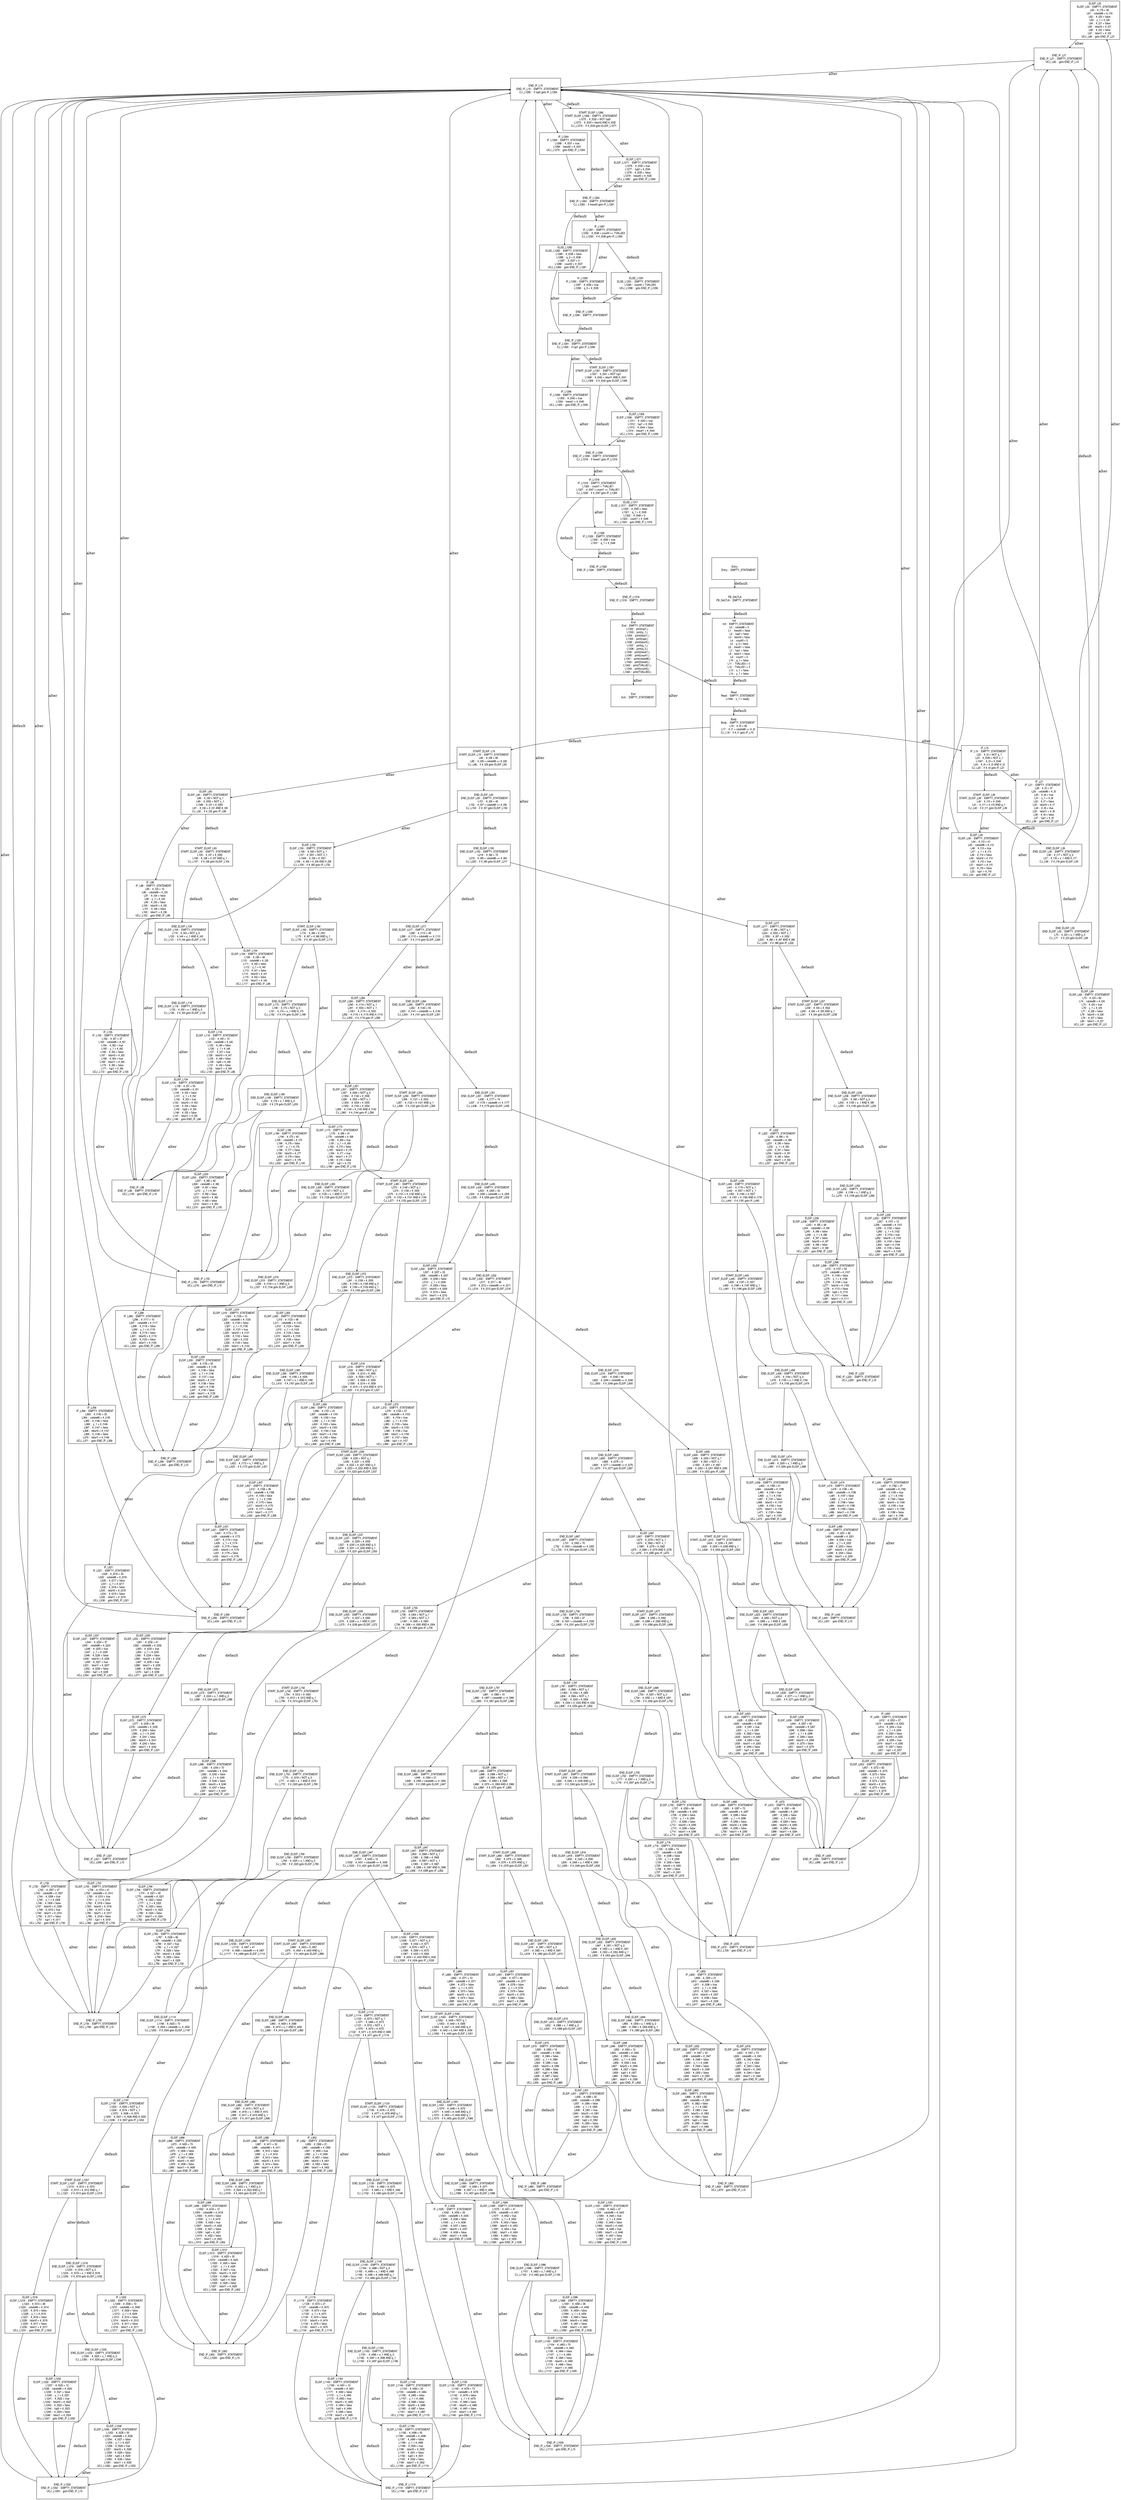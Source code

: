 digraph G {
  ranksep=.25;
  edge [arrowsize=.5]
  node [shape=rectangle, fontname="ArialNarrow",
        fontsize=12,  height=1.2];
  "ELSIF_L55
      ELSIF_L55 :  EMPTY_STATEMENT
            L60 :  #_t19 = 40
            L61 :  cstate86 = #_t19
            L62 :  #_t20 = false
            L63 :  y_1 = #_t20
            L64 :  #_t21 = false
            L65 :  tstart0 = #_t21
            L66 :  #_t22 = false
            L67 :  tstart1 = #_t22
        UCJ_L68 :  goto END_IF_L21
"; "ELSIF_L217
     ELSIF_L217 :  EMPTY_STATEMENT
           L223 :  #_t86 = NOT q_1
           L224 :  #_t552 = NOT x_1
          L1350 :  #_t87 = #_t552
           L225 :  #_t88 = #_t87 AND #_t86
        CJ_L226 :  if #_t88 goto IF_L222
"; "ELSIF_L488
     ELSIF_L488 :  EMPTY_STATEMENT
           L492 :  #_t201 = 82
           L493 :  cstate86 = #_t201
           L494 :  #_t202 = true
           L495 :  y_1 = #_t202
           L496 :  #_t203 = false
           L497 :  tstart0 = #_t203
           L498 :  #_t204 = false
           L499 :  tstart1 = #_t204
       UCJ_L500 :  goto END_IF_L440
"; "ELSIF_L797
     ELSIF_L797 :  EMPTY_STATEMENT
           L803 :  #_t565 = NOT q_1
          L1363 :  #_t332 = #_t565
           L804 :  #_t564 = NOT x_1
          L1362 :  #_t333 = #_t564
           L805 :  #_t334 = #_t333 AND #_t332
        CJ_L806 :  if #_t334 goto IF_L802
"; "END_ELSIF_L623
 END_ELSIF_L623 :  EMPTY_STATEMENT
           L640 :  #_t265 = NOT q_0
           L641 :  #_t266 = x_1 AND #_t265
        CJ_L642 :  if #_t266 goto ELSIF_L639
"; "END_ELSIF_L600
 END_ELSIF_L600 :  EMPTY_STATEMENT
           L668 :  #_t276 = 0
           L669 :  #_t277 = cstate86 == #_t276
        CJ_L670 :  if #_t277 goto ELSIF_L667
"; "ELSIF_L818
     ELSIF_L818 :  EMPTY_STATEMENT
           L823 :  #_t341 = 73
           L824 :  cstate86 = #_t341
           L825 :  #_t342 = false
           L826 :  y_1 = #_t342
           L827 :  #_t343 = false
           L828 :  tstart0 = #_t343
           L829 :  #_t344 = false
           L830 :  tstart1 = #_t344
       UCJ_L831 :  goto END_IF_L802
"; "END_IF_L1281
   END_IF_L1281 :  EMPTY_STATEMENT
       CJ_L1300 :  if tup1 goto IF_L1299
"; "ELSIF_L118
     ELSIF_L118 :  EMPTY_STATEMENT
           L123 :  #_t45 = 12
           L124 :  cstate86 = #_t45
           L125 :  #_t46 = false
           L126 :  y_1 = #_t46
           L127 :  #_t47 = true
           L128 :  tstart0 = #_t47
           L129 :  #_t48 = false
           L130 :  tup0 = #_t48
           L131 :  #_t49 = false
           L132 :  tstart1 = #_t49
       UCJ_L133 :  goto END_IF_L88
"; "END_IF_L440
    END_IF_L440 :  EMPTY_STATEMENT
       UCJ_L501 :  goto END_IF_L15
"; "START_ELSIF_L93
START_ELSIF_L93 :  EMPTY_STATEMENT
           L105 :  #_t37 = #_t550
           L106 :  #_t38 = #_t37 AND q_1
        CJ_L107 :  if #_t38 goto ELSIF_L104
"; "END_ELSIF_L769
 END_ELSIF_L769 :  EMPTY_STATEMENT
           L784 :  #_t325 = x_1 AND q_0
        CJ_L785 :  if #_t325 goto ELSIF_L783
"; "END_ELSIF_L1218
END_ELSIF_L1218 :  EMPTY_STATEMENT
          L1233 :  #_t518 = NOT q_0
          L1234 :  #_t519 = x_1 AND #_t518
       CJ_L1235 :  if #_t519 goto ELSIF_L1232
"; "ELSIF_L880
     ELSIF_L880 :  EMPTY_STATEMENT
           L886 :  #_t368 = NOT q_1
           L887 :  #_t566 = NOT x_1
          L1364 :  #_t369 = #_t566
           L888 :  #_t370 = #_t369 AND #_t368
        CJ_L889 :  if #_t370 goto IF_L885
"; "START_ELSIF_L1207
START_ELSIF_L1207 :  EMPTY_STATEMENT
          L1219 :  #_t512 = #_t574
          L1220 :  #_t513 = #_t512 AND q_1
       CJ_L1221 :  if #_t513 goto ELSIF_L1218
"; "ELSIF_L39
      ELSIF_L39 :  EMPTY_STATEMENT
            L44 :  #_t12 = 41
            L45 :  cstate86 = #_t12
            L46 :  #_t13 = true
            L47 :  y_1 = #_t13
            L48 :  #_t14 = false
            L49 :  tstart0 = #_t14
            L50 :  #_t15 = true
            L51 :  tstart1 = #_t15
            L52 :  #_t16 = false
            L53 :  tup1 = #_t16
        UCJ_L54 :  goto END_IF_L21
"; "ELSIF_L319
     ELSIF_L319 :  EMPTY_STATEMENT
           L324 :  #_t129 = 12
           L325 :  cstate86 = #_t129
           L326 :  #_t130 = false
           L327 :  y_1 = #_t130
           L328 :  #_t131 = true
           L329 :  tstart0 = #_t131
           L330 :  #_t132 = false
           L331 :  tup0 = #_t132
           L332 :  #_t133 = false
           L333 :  tstart1 = #_t133
       UCJ_L334 :  goto END_IF_L289
"; "END_ELSIF_L915
 END_ELSIF_L915 :  EMPTY_STATEMENT
           L932 :  #_t388 = x_1 AND q_0
        CJ_L933 :  if #_t388 goto ELSIF_L931
"; "ELSIF_L1248
    ELSIF_L1248 :  EMPTY_STATEMENT
          L1252 :  #_t526 = 55
          L1253 :  cstate86 = #_t526
          L1254 :  #_t527 = false
          L1255 :  y_1 = #_t527
          L1256 :  #_t528 = true
          L1257 :  tstart0 = #_t528
          L1258 :  #_t529 = false
          L1259 :  tup0 = #_t529
          L1260 :  #_t530 = false
          L1261 :  tstart1 = #_t530
      UCJ_L1262 :  goto END_IF_L1202
"; "ELSE_L1282
     ELSE_L1282 :  EMPTY_STATEMENT
          L1285 :  #_t536 = false
          L1286 :  q_0 = #_t536
          L1287 :  #_t537 = 0
          L1288 :  count0 = #_t537
      UCJ_L1289 :  goto END_IF_L1281
"; "START_ELSIF_L445
START_ELSIF_L445 :  EMPTY_STATEMENT
           L459 :  #_t187 = #_t557
           L460 :  #_t188 = #_t187 AND q_1
        CJ_L461 :  if #_t188 goto ELSIF_L458
"; "END_ELSIF_L1149
END_ELSIF_L1149 :  EMPTY_STATEMENT
          L1164 :  #_t488 = NOT q_0
          L1165 :  #_t489 = x_1 AND #_t488
          L1166 :  #_t490 = #_t489 AND q_1
       CJ_L1167 :  if #_t490 goto ELSIF_L1163
"; "ELSIF_L846
     ELSIF_L846 :  EMPTY_STATEMENT
           L852 :  #_t354 = 12
           L853 :  cstate86 = #_t354
           L854 :  #_t355 = false
           L855 :  y_1 = #_t355
           L856 :  #_t356 = true
           L857 :  tstart0 = #_t356
           L858 :  #_t357 = false
           L859 :  tup0 = #_t357
           L860 :  #_t358 = false
           L861 :  tstart1 = #_t358
       UCJ_L862 :  goto END_IF_L802
"; "ELSIF_L1149
    ELSIF_L1149 :  EMPTY_STATEMENT
          L1154 :  #_t484 = 33
          L1155 :  cstate86 = #_t484
          L1156 :  #_t485 = false
          L1157 :  y_1 = #_t485
          L1158 :  #_t486 = false
          L1159 :  tstart0 = #_t486
          L1160 :  #_t487 = false
          L1161 :  tstart1 = #_t487
      UCJ_L1162 :  goto END_IF_L1119
"; "END_ELSIF_L474
 END_ELSIF_L474 :  EMPTY_STATEMENT
           L489 :  #_t200 = x_1 AND q_0
        CJ_L490 :  if #_t200 goto ELSIF_L488
"; "ELSIF_L1114
    ELSIF_L1114 :  EMPTY_STATEMENT
          L1120 :  #_t573 = NOT q_1
          L1371 :  #_t469 = #_t573
          L1121 :  #_t572 = NOT x_1
          L1370 :  #_t470 = #_t572
          L1122 :  #_t471 = #_t470 AND #_t469
       CJ_L1123 :  if #_t471 goto IF_L1119
"; "END_ELSIF_L351
 END_ELSIF_L351 :  EMPTY_STATEMENT
           L436 :  #_t177 = 74
           L437 :  #_t178 = cstate86 == #_t177
        CJ_L438 :  if #_t178 goto ELSIF_L435
"; "ELSIF_L996
     ELSIF_L996 :  EMPTY_STATEMENT
          L1002 :  #_t418 = 12
          L1003 :  cstate86 = #_t418
          L1004 :  #_t419 = false
          L1005 :  y_1 = #_t419
          L1006 :  #_t420 = true
          L1007 :  tstart0 = #_t420
          L1008 :  #_t421 = false
          L1009 :  tup0 = #_t421
          L1010 :  #_t422 = false
          L1011 :  tstart1 = #_t422
      UCJ_L1012 :  goto END_IF_L952
"; "IF_L1326
       IF_L1326 :  EMPTY_STATEMENT
          L1330 :  #_t548 = true
          L1331 :  q_1 = #_t548
"; "END_ELSIF_L753
 END_ELSIF_L753 :  EMPTY_STATEMENT
           L770 :  #_t319 = NOT q_0
           L771 :  #_t320 = x_1 AND #_t319
        CJ_L772 :  if #_t320 goto ELSIF_L769
"; "END_ELSIF_L832
 END_ELSIF_L832 :  EMPTY_STATEMENT
           L847 :  #_t351 = NOT q_0
           L848 :  #_t352 = x_1 AND #_t351
           L849 :  #_t353 = #_t352 AND q_1
        CJ_L850 :  if #_t353 goto ELSIF_L846
"; "Exit
           Exit :  EMPTY_STATEMENT
"; "ELSIF_L252
     ELSIF_L252 :  EMPTY_STATEMENT
           L257 :  #_t101 = 12
           L258 :  cstate86 = #_t101
           L259 :  #_t102 = false
           L260 :  y_1 = #_t102
           L261 :  #_t103 = true
           L262 :  tstart0 = #_t103
           L263 :  #_t104 = false
           L264 :  tup0 = #_t104
           L265 :  #_t105 = false
           L266 :  tstart1 = #_t105
       UCJ_L267 :  goto END_IF_L222
"; "END_ELSIF_L435
 END_ELSIF_L435 :  EMPTY_STATEMENT
           L503 :  #_t205 = 33
           L504 :  #_t206 = cstate86 == #_t205
        CJ_L505 :  if #_t206 goto ELSIF_L502
"; "END_ELSIF_L1163
END_ELSIF_L1163 :  EMPTY_STATEMENT
          L1181 :  #_t496 = x_1 AND q_0
          L1182 :  #_t497 = #_t496 AND q_1
       CJ_L1183 :  if #_t497 goto ELSIF_L1180
"; "START_ELSIF_L957
START_ELSIF_L957 :  EMPTY_STATEMENT
           L969 :  #_t403 = #_t567
           L970 :  #_t404 = #_t403 AND q_1
        CJ_L971 :  if #_t404 goto ELSIF_L968
"; "END_IF_L1035
   END_IF_L1035 :  EMPTY_STATEMENT
      UCJ_L1113 :  goto END_IF_L15
"; "END_ELSIF_L118
 END_ELSIF_L118 :  EMPTY_STATEMENT
           L135 :  #_t50 = x_1 AND q_0
        CJ_L136 :  if #_t50 goto ELSIF_L134
"; "FB_G4LTL8
      FB_G4LTL8 :  EMPTY_STATEMENT
"; "END_ELSIF_L797
 END_ELSIF_L797 :  EMPTY_STATEMENT
           L881 :  #_t366 = 10
           L882 :  #_t367 = cstate86 == #_t366
        CJ_L883 :  if #_t367 goto ELSIF_L880
"; "END_IF_L1316
   END_IF_L1316 :  EMPTY_STATEMENT
"; "ELSIF_L1232
    ELSIF_L1232 :  EMPTY_STATEMENT
          L1237 :  #_t520 = 12
          L1238 :  cstate86 = #_t520
          L1239 :  #_t521 = false
          L1240 :  y_1 = #_t521
          L1241 :  #_t522 = true
          L1242 :  tstart0 = #_t522
          L1243 :  #_t523 = false
          L1244 :  tup0 = #_t523
          L1245 :  #_t524 = false
          L1246 :  tstart1 = #_t524
      UCJ_L1247 :  goto END_IF_L1202
"; "IF_L605
        IF_L605 :  EMPTY_STATEMENT
           L612 :  #_t253 = 37
           L613 :  cstate86 = #_t253
           L614 :  #_t254 = true
           L615 :  y_1 = #_t254
           L616 :  #_t255 = false
           L617 :  tstart0 = #_t255
           L618 :  #_t256 = true
           L619 :  tstart1 = #_t256
           L620 :  #_t257 = false
           L621 :  tup1 = #_t257
       UCJ_L622 :  goto END_IF_L605
"; "END_ELSIF_L1030
END_ELSIF_L1030 :  EMPTY_STATEMENT
          L1115 :  #_t467 = 41
          L1116 :  #_t468 = cstate86 == #_t467
       CJ_L1117 :  if #_t468 goto ELSIF_L1114
"; "END_ELSIF_L390
 END_ELSIF_L390 :  EMPTY_STATEMENT
           L408 :  #_t166 = #_t556
           L409 :  #_t167 = x_1 AND #_t166
        CJ_L410 :  if #_t167 goto ELSIF_L407
"; "ELSIF_L623
     ELSIF_L623 :  EMPTY_STATEMENT
           L628 :  #_t260 = 41
           L629 :  cstate86 = #_t260
           L630 :  #_t261 = true
           L631 :  y_1 = #_t261
           L632 :  #_t262 = false
           L633 :  tstart0 = #_t262
           L634 :  #_t263 = true
           L635 :  tstart1 = #_t263
           L636 :  #_t264 = false
           L637 :  tup1 = #_t264
       UCJ_L638 :  goto END_IF_L605
"; "END_IF_L735
    END_IF_L735 :  EMPTY_STATEMENT
       UCJ_L796 :  goto END_IF_L15
"; "END_IF_L88
     END_IF_L88 :  EMPTY_STATEMENT
       UCJ_L149 :  goto END_IF_L15
"; "IF_L521
        IF_L521 :  EMPTY_STATEMENT
           L528 :  #_t216 = 33
           L529 :  cstate86 = #_t216
           L530 :  #_t217 = false
           L531 :  y_1 = #_t217
           L532 :  #_t218 = false
           L533 :  tstart0 = #_t218
           L534 :  #_t219 = false
           L535 :  tstart1 = #_t219
       UCJ_L536 :  goto END_IF_L521
"; "Init
           Init :  EMPTY_STATEMENT
             L0 :  cstate86 = 0
             L1 :  treset0 = false
             L2 :  tup0 = false
             L3 :  tstart0 = false
             L4 :  count0 = 0
             L5 :  q_0 = false
             L6 :  treset1 = false
             L7 :  tup1 = false
             L8 :  tstart1 = false
             L9 :  count1 = 0
            L10 :  q_1 = false
            L11 :  TVALUE0 = 5
            L12 :  TVALUE1 = 3
            L13 :  x_1 = false
            L14 :  y_1 = false
"; "ELSIF_L516
     ELSIF_L516 :  EMPTY_STATEMENT
           L522 :  #_t560 = NOT q_0
          L1358 :  #_t213 = #_t560
           L523 :  #_t559 = NOT x_1
          L1357 :  #_t558 = #_t559
          L1356 :  #_t214 = #_t558
           L524 :  #_t215 = #_t214 AND #_t213
        CJ_L525 :  if #_t215 goto IF_L521
"; "IF_L222
        IF_L222 :  EMPTY_STATEMENT
           L229 :  #_t89 = 10
           L230 :  cstate86 = #_t89
           L231 :  #_t90 = false
           L232 :  y_1 = #_t90
           L233 :  #_t91 = false
           L234 :  tstart0 = #_t91
           L235 :  #_t92 = false
           L236 :  tstart1 = #_t92
       UCJ_L237 :  goto END_IF_L222
"; "END_ELSIF_L252
 END_ELSIF_L252 :  EMPTY_STATEMENT
           L269 :  #_t106 = x_1 AND q_0
        CJ_L270 :  if #_t106 goto ELSIF_L268
"; "END_ELSIF_L667
 END_ELSIF_L667 :  EMPTY_STATEMENT
           L731 :  #_t302 = 70
           L732 :  #_t303 = cstate86 == #_t302
        CJ_L733 :  if #_t303 goto ELSIF_L730
"; "ELSIF_L1163
    ELSIF_L1163 :  EMPTY_STATEMENT
          L1169 :  #_t491 = 12
          L1170 :  cstate86 = #_t491
          L1171 :  #_t492 = false
          L1172 :  y_1 = #_t492
          L1173 :  #_t493 = true
          L1174 :  tstart0 = #_t493
          L1175 :  #_t494 = false
          L1176 :  tup0 = #_t494
          L1177 :  #_t495 = false
          L1178 :  tstart1 = #_t495
      UCJ_L1179 :  goto END_IF_L1119
"; "END_ELSIF_L572
 END_ELSIF_L572 :  EMPTY_STATEMENT
           L587 :  #_t243 = x_1 AND q_0
        CJ_L588 :  if #_t243 goto ELSIF_L586
"; "END_IF_L605
    END_IF_L605 :  EMPTY_STATEMENT
       UCJ_L666 :  goto END_IF_L15
"; "END_ELSIF_L1051
END_ELSIF_L1051 :  EMPTY_STATEMENT
          L1070 :  #_t448 = #_t570
          L1071 :  #_t449 = #_t448 AND q_0
          L1072 :  #_t450 = #_t449 AND q_1
       CJ_L1073 :  if #_t450 goto ELSIF_L1069
"; "END_ELSIF_L173
 END_ELSIF_L173 :  EMPTY_STATEMENT
           L190 :  #_t73 = NOT q_0
           L191 :  #_t74 = x_1 AND #_t73
        CJ_L192 :  if #_t74 goto ELSIF_L189
"; "END_IF_L21
     END_IF_L21 :  EMPTY_STATEMENT
        UCJ_L82 :  goto END_IF_L15
"; "ELSIF_L268
     ELSIF_L268 :  EMPTY_STATEMENT
           L272 :  #_t107 = 55
           L273 :  cstate86 = #_t107
           L274 :  #_t108 = false
           L275 :  y_1 = #_t108
           L276 :  #_t109 = true
           L277 :  tstart0 = #_t109
           L278 :  #_t110 = false
           L279 :  tup0 = #_t110
           L280 :  #_t111 = false
           L281 :  tstart1 = #_t111
       UCJ_L282 :  goto END_IF_L222
"; "ELSIF_L572
     ELSIF_L572 :  EMPTY_STATEMENT
           L577 :  #_t239 = 36
           L578 :  cstate86 = #_t239
           L579 :  #_t240 = false
           L580 :  y_1 = #_t240
           L581 :  #_t241 = false
           L582 :  tstart0 = #_t241
           L583 :  #_t242 = false
           L584 :  tstart1 = #_t242
       UCJ_L585 :  goto END_IF_L521
"; "END_IF_L802
    END_IF_L802 :  EMPTY_STATEMENT
       UCJ_L879 :  goto END_IF_L15
"; "START_ELSIF_L740
START_ELSIF_L740 :  EMPTY_STATEMENT
           L754 :  #_t312 = #_t563
           L755 :  #_t313 = #_t312 AND q_1
        CJ_L756 :  if #_t313 goto ELSIF_L753
"; "IF_L88
         IF_L88 :  EMPTY_STATEMENT
            L95 :  #_t33 = 10
            L96 :  cstate86 = #_t33
            L97 :  #_t34 = false
            L98 :  y_1 = #_t34
            L99 :  #_t35 = false
           L100 :  tstart0 = #_t35
           L101 :  #_t36 = false
           L102 :  tstart1 = #_t36
       UCJ_L103 :  goto END_IF_L88
"; "IF_L356
        IF_L356 :  EMPTY_STATEMENT
           L363 :  #_t145 = 33
           L364 :  cstate86 = #_t145
           L365 :  #_t146 = false
           L366 :  y_1 = #_t146
           L367 :  #_t147 = false
           L368 :  tstart0 = #_t147
           L369 :  #_t148 = false
           L370 :  tstart1 = #_t148
       UCJ_L371 :  goto END_IF_L356
"; "END_IF_L155
    END_IF_L155 :  EMPTY_STATEMENT
       UCJ_L216 :  goto END_IF_L15
"; "ELSIF_L753
     ELSIF_L753 :  EMPTY_STATEMENT
           L758 :  #_t314 = 41
           L759 :  cstate86 = #_t314
           L760 :  #_t315 = true
           L761 :  y_1 = #_t315
           L762 :  #_t316 = false
           L763 :  tstart0 = #_t316
           L764 :  #_t317 = true
           L765 :  tstart1 = #_t317
           L766 :  #_t318 = false
           L767 :  tup1 = #_t318
       UCJ_L768 :  goto END_IF_L735
"; "ELSIF_L783
     ELSIF_L783 :  EMPTY_STATEMENT
           L787 :  #_t326 = 82
           L788 :  cstate86 = #_t326
           L789 :  #_t327 = true
           L790 :  y_1 = #_t327
           L791 :  #_t328 = false
           L792 :  tstart0 = #_t328
           L793 :  #_t329 = false
           L794 :  tstart1 = #_t329
       UCJ_L795 :  goto END_IF_L735
"; "END_ELSIF_L104
 END_ELSIF_L104 :  EMPTY_STATEMENT
           L119 :  #_t43 = NOT q_0
           L120 :  #_t44 = x_1 AND #_t43
        CJ_L121 :  if #_t44 goto ELSIF_L118
"; "ELSIF_L982
     ELSIF_L982 :  EMPTY_STATEMENT
           L987 :  #_t411 = 33
           L988 :  cstate86 = #_t411
           L989 :  #_t412 = false
           L990 :  y_1 = #_t412
           L991 :  #_t413 = false
           L992 :  tstart0 = #_t413
           L993 :  #_t414 = false
           L994 :  tstart1 = #_t414
       UCJ_L995 :  goto END_IF_L952
"; "IF_L289
        IF_L289 :  EMPTY_STATEMENT
           L296 :  #_t117 = 10
           L297 :  cstate86 = #_t117
           L298 :  #_t118 = false
           L299 :  y_1 = #_t118
           L300 :  #_t119 = false
           L301 :  tstart0 = #_t119
           L302 :  #_t120 = false
           L303 :  tstart1 = #_t120
       UCJ_L304 :  goto END_IF_L289
"; "ELSE_L1317
     ELSE_L1317 :  EMPTY_STATEMENT
          L1320 :  #_t545 = false
          L1321 :  q_1 = #_t545
          L1322 :  #_t546 = 0
          L1323 :  count1 = #_t546
      UCJ_L1324 :  goto END_IF_L1316
"; "ELSIF_L502
     ELSIF_L502 :  EMPTY_STATEMENT
           L507 :  #_t207 = 33
           L508 :  cstate86 = #_t207
           L509 :  #_t208 = false
           L510 :  y_1 = #_t208
           L511 :  #_t209 = false
           L512 :  tstart0 = #_t209
           L513 :  #_t210 = false
           L514 :  tstart1 = #_t210
       UCJ_L515 :  goto END_IF_L15
"; "Body
           Body :  EMPTY_STATEMENT
            L16 :  #_t0 = 82
            L17 :  #_t1 = cstate86 == #_t0
         CJ_L18 :  if #_t1 goto IF_L15
"; "ELSIF_L189
     ELSIF_L189 :  EMPTY_STATEMENT
           L194 :  #_t75 = 40
           L195 :  cstate86 = #_t75
           L196 :  #_t76 = false
           L197 :  y_1 = #_t76
           L198 :  #_t77 = false
           L199 :  tstart0 = #_t77
           L200 :  #_t78 = false
           L201 :  tstart1 = #_t78
       UCJ_L202 :  goto END_IF_L155
"; "ELSIF_L537
     ELSIF_L537 :  EMPTY_STATEMENT
           L544 :  #_t224 = 37
           L545 :  cstate86 = #_t224
           L546 :  #_t225 = true
           L547 :  y_1 = #_t225
           L548 :  #_t226 = false
           L549 :  tstart0 = #_t226
           L550 :  #_t227 = true
           L551 :  tstart1 = #_t227
           L552 :  #_t228 = false
           L553 :  tup1 = #_t228
       UCJ_L554 :  goto END_IF_L521
"; "ELSIF_L863
     ELSIF_L863 :  EMPTY_STATEMENT
           L868 :  #_t361 = 55
           L869 :  cstate86 = #_t361
           L870 :  #_t362 = false
           L871 :  y_1 = #_t362
           L872 :  #_t363 = true
           L873 :  tstart0 = #_t363
           L874 :  #_t364 = false
           L875 :  tup0 = #_t364
           L876 :  #_t365 = false
           L877 :  tstart1 = #_t365
       UCJ_L878 :  goto END_IF_L802
"; "ELSIF_L1086
    ELSIF_L1086 :  EMPTY_STATEMENT
          L1091 :  #_t458 = 36
          L1092 :  cstate86 = #_t458
          L1093 :  #_t459 = false
          L1094 :  y_1 = #_t459
          L1095 :  #_t460 = false
          L1096 :  tstart0 = #_t460
          L1097 :  #_t461 = false
          L1098 :  tstart1 = #_t461
      UCJ_L1099 :  goto END_IF_L1035
"; "START_ELSIF_L227
START_ELSIF_L227 :  EMPTY_STATEMENT
           L239 :  #_t93 = #_t552
           L240 :  #_t94 = #_t93 AND q_1
        CJ_L241 :  if #_t94 goto ELSIF_L238
"; "START_ELSIF_L1301
START_ELSIF_L1301 :  EMPTY_STATEMENT
          L1307 :  #_t541 = NOT tup1
          L1308 :  #_t542 = tstart1 AND #_t541
       CJ_L1309 :  if #_t542 goto ELSIF_L1306
"; "IF_L672
        IF_L672 :  EMPTY_STATEMENT
           L679 :  #_t281 = 66
           L680 :  cstate86 = #_t281
           L681 :  #_t282 = false
           L682 :  y_1 = #_t282
           L683 :  #_t283 = false
           L684 :  tstart0 = #_t283
           L685 :  #_t284 = false
           L686 :  tstart1 = #_t284
       UCJ_L687 :  goto END_IF_L672
"; "ELSIF_L730
     ELSIF_L730 :  EMPTY_STATEMENT
           L736 :  #_t304 = NOT q_1
           L737 :  #_t563 = NOT x_1
          L1361 :  #_t305 = #_t563
           L738 :  #_t306 = #_t305 AND #_t304
        CJ_L739 :  if #_t306 goto IF_L735
"; "ELSIF_L421
     ELSIF_L421 :  EMPTY_STATEMENT
           L425 :  #_t173 = 70
           L426 :  cstate86 = #_t173
           L427 :  #_t174 = true
           L428 :  y_1 = #_t174
           L429 :  #_t175 = false
           L430 :  tstart0 = #_t175
           L431 :  #_t176 = false
           L432 :  tstart1 = #_t176
       UCJ_L433 :  goto END_IF_L356
"; "ELSIF_L1051
    ELSIF_L1051 :  EMPTY_STATEMENT
          L1058 :  #_t443 = 37
          L1059 :  cstate86 = #_t443
          L1060 :  #_t444 = true
          L1061 :  y_1 = #_t444
          L1062 :  #_t445 = false
          L1063 :  tstart0 = #_t445
          L1064 :  #_t446 = true
          L1065 :  tstart1 = #_t446
          L1066 :  #_t447 = false
          L1067 :  tup1 = #_t447
      UCJ_L1068 :  goto END_IF_L1035
"; "END_IF_L672
    END_IF_L672 :  EMPTY_STATEMENT
       UCJ_L729 :  goto END_IF_L15
"; "ELSIF_L1030
    ELSIF_L1030 :  EMPTY_STATEMENT
          L1036 :  #_t571 = NOT q_0
          L1369 :  #_t432 = #_t571
          L1037 :  #_t570 = NOT x_1
          L1368 :  #_t569 = #_t570
          L1367 :  #_t433 = #_t569
          L1038 :  #_t434 = #_t433 AND #_t432
       CJ_L1039 :  if #_t434 goto IF_L1035
"; "ELSIF_L238
     ELSIF_L238 :  EMPTY_STATEMENT
           L243 :  #_t95 = 48
           L244 :  cstate86 = #_t95
           L245 :  #_t96 = false
           L246 :  y_1 = #_t96
           L247 :  #_t97 = false
           L248 :  tstart0 = #_t97
           L249 :  #_t98 = false
           L250 :  tstart1 = #_t98
       UCJ_L251 :  goto END_IF_L222
"; "END_ELSIF_L458
 END_ELSIF_L458 :  EMPTY_STATEMENT
           L475 :  #_t194 = NOT q_0
           L476 :  #_t195 = x_1 AND #_t194
        CJ_L477 :  if #_t195 goto ELSIF_L474
"; "ELSIF_L931
     ELSIF_L931 :  EMPTY_STATEMENT
           L935 :  #_t389 = 55
           L936 :  cstate86 = #_t389
           L937 :  #_t390 = false
           L938 :  y_1 = #_t390
           L939 :  #_t391 = true
           L940 :  tstart0 = #_t391
           L941 :  #_t392 = false
           L942 :  tup0 = #_t392
           L943 :  #_t393 = false
           L944 :  tstart1 = #_t393
       UCJ_L945 :  goto END_IF_L885
"; "ELSIF_L1271
    ELSIF_L1271 :  EMPTY_STATEMENT
          L1276 :  #_t534 = true
          L1277 :  tup0 = #_t534
          L1278 :  #_t535 = false
          L1279 :  treset0 = #_t535
      UCJ_L1280 :  goto END_IF_L1264
"; "ELSIF_L716
     ELSIF_L716 :  EMPTY_STATEMENT
           L720 :  #_t298 = 74
           L721 :  cstate86 = #_t298
           L722 :  #_t299 = false
           L723 :  y_1 = #_t299
           L724 :  #_t300 = false
           L725 :  tstart0 = #_t300
           L726 :  #_t301 = false
           L727 :  tstart1 = #_t301
       UCJ_L728 :  goto END_IF_L672
"; "END_ELSIF_L537
 END_ELSIF_L537 :  EMPTY_STATEMENT
           L556 :  #_t229 = #_t559
           L557 :  #_t230 = #_t229 AND q_0
           L558 :  #_t231 = #_t230 AND q_1
        CJ_L559 :  if #_t231 goto ELSIF_L555
"; "END_ELSIF_L372
 END_ELSIF_L372 :  EMPTY_STATEMENT
           L391 :  #_t158 = #_t555
           L392 :  #_t159 = #_t158 AND q_0
           L393 :  #_t160 = #_t159 AND q_1
        CJ_L394 :  if #_t160 goto ELSIF_L390
"; "ELSIF_L915
     ELSIF_L915 :  EMPTY_STATEMENT
           L920 :  #_t383 = 12
           L921 :  cstate86 = #_t383
           L922 :  #_t384 = false
           L923 :  y_1 = #_t384
           L924 :  #_t385 = true
           L925 :  tstart0 = #_t385
           L926 :  #_t386 = false
           L927 :  tup0 = #_t386
           L928 :  #_t387 = false
           L929 :  tstart1 = #_t387
       UCJ_L930 :  goto END_IF_L885
"; "END_ELSIF_L901
 END_ELSIF_L901 :  EMPTY_STATEMENT
           L916 :  #_t381 = NOT q_0
           L917 :  #_t382 = x_1 AND #_t381
        CJ_L918 :  if #_t382 goto ELSIF_L915
"; "END_ELSIF_L947
 END_ELSIF_L947 :  EMPTY_STATEMENT
          L1031 :  #_t430 = 12
          L1032 :  #_t431 = cstate86 == #_t430
       CJ_L1033 :  if #_t431 goto ELSIF_L1030
"; "IF_L1035
       IF_L1035 :  EMPTY_STATEMENT
          L1042 :  #_t435 = 33
          L1043 :  cstate86 = #_t435
          L1044 :  #_t436 = false
          L1045 :  y_1 = #_t436
          L1046 :  #_t437 = false
          L1047 :  tstart0 = #_t437
          L1048 :  #_t438 = false
          L1049 :  tstart1 = #_t438
      UCJ_L1050 :  goto END_IF_L1035
"; "END_ELSIF_L1069
END_ELSIF_L1069 :  EMPTY_STATEMENT
          L1087 :  #_t456 = #_t571
          L1088 :  #_t457 = x_1 AND #_t456
       CJ_L1089 :  if #_t457 goto ELSIF_L1086
"; "START_ELSIF_L1124
START_ELSIF_L1124 :  EMPTY_STATEMENT
          L1136 :  #_t476 = #_t572
          L1137 :  #_t477 = #_t476 AND q_1
       CJ_L1138 :  if #_t477 goto ELSIF_L1135
"; "END_ELSIF_L968
 END_ELSIF_L968 :  EMPTY_STATEMENT
           L983 :  #_t409 = #_t568
           L984 :  #_t410 = x_1 AND #_t409
        CJ_L985 :  if #_t410 goto ELSIF_L982
"; "END_ELSIF_L150
 END_ELSIF_L150 :  EMPTY_STATEMENT
           L218 :  #_t84 = 72
           L219 :  #_t85 = cstate86 == #_t84
        CJ_L220 :  if #_t85 goto ELSIF_L217
"; "ELSIF_L83
      ELSIF_L83 :  EMPTY_STATEMENT
            L89 :  #_t30 = NOT q_1
            L90 :  #_t550 = NOT x_1
          L1348 :  #_t31 = #_t550
            L91 :  #_t32 = #_t31 AND #_t30
         CJ_L92 :  if #_t32 goto IF_L88
"; "START_ELSIF_L677
START_ELSIF_L677 :  EMPTY_STATEMENT
           L689 :  #_t285 = #_t562
           L690 :  #_t286 = #_t285 AND q_1
        CJ_L691 :  if #_t286 goto ELSIF_L688
"; "END_ELSIF_L1086
END_ELSIF_L1086 :  EMPTY_STATEMENT
          L1101 :  #_t462 = x_1 AND q_0
       CJ_L1102 :  if #_t462 goto ELSIF_L1100
"; "ELSIF_L390
     ELSIF_L390 :  EMPTY_STATEMENT
           L396 :  #_t161 = 41
           L397 :  cstate86 = #_t161
           L398 :  #_t162 = true
           L399 :  y_1 = #_t162
           L400 :  #_t163 = false
           L401 :  tstart0 = #_t163
           L402 :  #_t164 = true
           L403 :  tstart1 = #_t164
           L404 :  #_t165 = false
           L405 :  tup1 = #_t165
       UCJ_L406 :  goto END_IF_L356
"; "IF_L1281
       IF_L1281 :  EMPTY_STATEMENT
          L1292 :  #_t538 = count0 == TVALUE0
       CJ_L1293 :  if #_t538 goto IF_L1290
"; "ELSIF_L284
     ELSIF_L284 :  EMPTY_STATEMENT
           L290 :  #_t114 = NOT q_1
           L291 :  #_t553 = NOT x_1
          L1351 :  #_t115 = #_t553
           L292 :  #_t116 = #_t115 AND #_t114
        CJ_L293 :  if #_t116 goto IF_L289
"; "END_ELSIF_L688
 END_ELSIF_L688 :  EMPTY_STATEMENT
           L703 :  #_t291 = NOT q_0
           L704 :  #_t292 = x_1 AND #_t291
        CJ_L705 :  if #_t292 goto ELSIF_L702
"; "END_ELSIF_L702
 END_ELSIF_L702 :  EMPTY_STATEMENT
           L717 :  #_t297 = x_1 AND q_0
        CJ_L718 :  if #_t297 goto ELSIF_L716
"; "END_ELSIF_L284
 END_ELSIF_L284 :  EMPTY_STATEMENT
           L352 :  #_t140 = 55
           L353 :  #_t141 = cstate86 == #_t140
        CJ_L354 :  if #_t141 goto ELSIF_L351
"; "ELSIF_L769
     ELSIF_L769 :  EMPTY_STATEMENT
           L774 :  #_t321 = 40
           L775 :  cstate86 = #_t321
           L776 :  #_t322 = false
           L777 :  y_1 = #_t322
           L778 :  #_t323 = false
           L779 :  tstart0 = #_t323
           L780 :  #_t324 = false
           L781 :  tstart1 = #_t324
       UCJ_L782 :  goto END_IF_L735
"; "END_ELSIF_L1114
END_ELSIF_L1114 :  EMPTY_STATEMENT
          L1198 :  #_t503 = 73
          L1199 :  #_t504 = cstate86 == #_t503
       CJ_L1200 :  if #_t504 goto ELSIF_L1197
"; "END_ELSIF_L880
 END_ELSIF_L880 :  EMPTY_STATEMENT
           L948 :  #_t394 = 21
           L949 :  #_t395 = cstate86 == #_t394
        CJ_L950 :  if #_t395 goto ELSIF_L947
"; "IF_L1290
       IF_L1290 :  EMPTY_STATEMENT
          L1297 :  #_t539 = true
          L1298 :  q_0 = #_t539
"; "IF_L1202
       IF_L1202 :  EMPTY_STATEMENT
          L1209 :  #_t508 = 10
          L1210 :  cstate86 = #_t508
          L1211 :  #_t509 = false
          L1212 :  y_1 = #_t509
          L1213 :  #_t510 = false
          L1214 :  tstart0 = #_t510
          L1215 :  #_t511 = false
          L1216 :  tstart1 = #_t511
      UCJ_L1217 :  goto END_IF_L1202
"; "END_ELSIF_L1135
END_ELSIF_L1135 :  EMPTY_STATEMENT
          L1150 :  #_t482 = #_t573
          L1151 :  #_t483 = x_1 AND #_t482
       CJ_L1152 :  if #_t483 goto ELSIF_L1149
"; "ELSIF_L134
     ELSIF_L134 :  EMPTY_STATEMENT
           L138 :  #_t51 = 55
           L139 :  cstate86 = #_t51
           L140 :  #_t52 = false
           L141 :  y_1 = #_t52
           L142 :  #_t53 = true
           L143 :  tstart0 = #_t53
           L144 :  #_t54 = false
           L145 :  tup0 = #_t54
           L146 :  #_t55 = false
           L147 :  tstart1 = #_t55
       UCJ_L148 :  goto END_IF_L88
"; "ELSIF_L901
     ELSIF_L901 :  EMPTY_STATEMENT
           L906 :  #_t377 = 48
           L907 :  cstate86 = #_t377
           L908 :  #_t378 = false
           L909 :  y_1 = #_t378
           L910 :  #_t379 = false
           L911 :  tstart0 = #_t379
           L912 :  #_t380 = false
           L913 :  tstart1 = #_t380
       UCJ_L914 :  goto END_IF_L885
"; "ELSIF_L1069
    ELSIF_L1069 :  EMPTY_STATEMENT
          L1075 :  #_t451 = 41
          L1076 :  cstate86 = #_t451
          L1077 :  #_t452 = true
          L1078 :  y_1 = #_t452
          L1079 :  #_t453 = false
          L1080 :  tstart0 = #_t453
          L1081 :  #_t454 = true
          L1082 :  tstart1 = #_t454
          L1083 :  #_t455 = false
          L1084 :  tup1 = #_t455
      UCJ_L1085 :  goto END_IF_L1035
"; "Entry
          Entry :  EMPTY_STATEMENT
"; "START_ELSIF_L160
START_ELSIF_L160 :  EMPTY_STATEMENT
           L174 :  #_t66 = #_t551
           L175 :  #_t67 = #_t66 AND q_1
        CJ_L176 :  if #_t67 goto ELSIF_L173
"; "END_ELSIF_L238
 END_ELSIF_L238 :  EMPTY_STATEMENT
           L253 :  #_t99 = NOT q_0
           L254 :  #_t100 = x_1 AND #_t99
        CJ_L255 :  if #_t100 goto ELSIF_L252
"; "IF_L15
         IF_L15 :  EMPTY_STATEMENT
            L22 :  #_t2 = NOT q_1
            L23 :  #_t549 = NOT x_1
          L1347 :  #_t3 = #_t549
            L24 :  #_t4 = #_t3 AND #_t2
         CJ_L25 :  if #_t4 goto IF_L21
"; "END_ELSIF_L407
 END_ELSIF_L407 :  EMPTY_STATEMENT
           L422 :  #_t172 = x_1 AND q_0
        CJ_L423 :  if #_t172 goto ELSIF_L421
"; "START_ELSIF_L526
START_ELSIF_L526 :  EMPTY_STATEMENT
           L538 :  #_t220 = NOT q_1
           L539 :  #_t221 = #_t558
           L540 :  #_t222 = #_t221 AND q_0
           L541 :  #_t223 = #_t222 AND #_t220
        CJ_L542 :  if #_t223 goto ELSIF_L537
"; "END_ELSIF_L516
 END_ELSIF_L516 :  EMPTY_STATEMENT
           L601 :  #_t248 = 94
           L602 :  #_t249 = cstate86 == #_t248
        CJ_L603 :  if #_t249 goto ELSIF_L600
"; "END_ELSIF_L1232
END_ELSIF_L1232 :  EMPTY_STATEMENT
          L1249 :  #_t525 = x_1 AND q_0
       CJ_L1250 :  if #_t525 goto ELSIF_L1248
"; "END_IF_L15
     END_IF_L15 :  EMPTY_STATEMENT
       CJ_L1265 :  if tup0 goto IF_L1264
"; "ELSIF_L702
     ELSIF_L702 :  EMPTY_STATEMENT
           L707 :  #_t293 = 94
           L708 :  cstate86 = #_t293
           L709 :  #_t294 = false
           L710 :  y_1 = #_t294
           L711 :  #_t295 = false
           L712 :  tstart0 = #_t295
           L713 :  #_t296 = false
           L714 :  tstart1 = #_t296
       UCJ_L715 :  goto END_IF_L672
"; "ELSIF_L555
     ELSIF_L555 :  EMPTY_STATEMENT
           L561 :  #_t232 = 41
           L562 :  cstate86 = #_t232
           L563 :  #_t233 = true
           L564 :  y_1 = #_t233
           L565 :  #_t234 = false
           L566 :  tstart0 = #_t234
           L567 :  #_t235 = true
           L568 :  tstart1 = #_t235
           L569 :  #_t236 = false
           L570 :  tup1 = #_t236
       UCJ_L571 :  goto END_IF_L521
"; "END_ELSIF_L982
 END_ELSIF_L982 :  EMPTY_STATEMENT
           L997 :  #_t415 = NOT q_0
           L998 :  #_t416 = x_1 AND #_t415
           L999 :  #_t417 = #_t416 AND q_1
       CJ_L1000 :  if #_t417 goto ELSIF_L996
"; "END_ELSIF_L846
 END_ELSIF_L846 :  EMPTY_STATEMENT
           L864 :  #_t359 = x_1 AND q_0
           L865 :  #_t360 = #_t359 AND q_1
        CJ_L866 :  if #_t360 goto ELSIF_L863
"; "End
            End :  EMPTY_STATEMENT
          L1332 :  print(tup1,)
          L1333 :  print(y_1,)
          L1334 :  print(tstart1,)
          L1335 :  print(tup0,)
          L1336 :  print(tstart0,)
          L1337 :  print(q_1,)
          L1338 :  print(q_0,)
          L1339 :  print(treset1,)
          L1340 :  print(count1,)
          L1341 :  print(cstate86,)
          L1342 :  print(treset0,)
          L1343 :  print(TVALUE1,)
          L1344 :  print(count0,)
          L1345 :  print(TVALUE0,)
"; "IF_L1299
       IF_L1299 :  EMPTY_STATEMENT
          L1303 :  #_t540 = true
          L1304 :  treset1 = #_t540
      UCJ_L1305 :  goto END_IF_L1299
"; "END_IF_L222
    END_IF_L222 :  EMPTY_STATEMENT
       UCJ_L283 :  goto END_IF_L15
"; "END_ELSIF_L818
 END_ELSIF_L818 :  EMPTY_STATEMENT
           L833 :  #_t345 = #_t565
           L834 :  #_t346 = x_1 AND #_t345
        CJ_L835 :  if #_t346 goto ELSIF_L832
"; "END_IF_L885
    END_IF_L885 :  EMPTY_STATEMENT
       UCJ_L946 :  goto END_IF_L15
"; "ELSIF_L150
     ELSIF_L150 :  EMPTY_STATEMENT
           L156 :  #_t58 = NOT q_1
           L157 :  #_t551 = NOT x_1
          L1349 :  #_t59 = #_t551
           L158 :  #_t60 = #_t59 AND #_t58
        CJ_L159 :  if #_t60 goto IF_L155
"; "ELSIF_L1013
    ELSIF_L1013 :  EMPTY_STATEMENT
          L1018 :  #_t425 = 55
          L1019 :  cstate86 = #_t425
          L1020 :  #_t426 = false
          L1021 :  y_1 = #_t426
          L1022 :  #_t427 = true
          L1023 :  tstart0 = #_t427
          L1024 :  #_t428 = false
          L1025 :  tup0 = #_t428
          L1026 :  #_t429 = false
          L1027 :  tstart1 = #_t429
      UCJ_L1028 :  goto END_IF_L952
"; "END_ELSIF_L730
 END_ELSIF_L730 :  EMPTY_STATEMENT
           L798 :  #_t330 = 37
           L799 :  #_t331 = cstate86 == #_t330
        CJ_L800 :  if #_t331 goto ELSIF_L797
"; "END_ELSIF_L189
 END_ELSIF_L189 :  EMPTY_STATEMENT
           L204 :  #_t79 = x_1 AND q_0
        CJ_L205 :  if #_t79 goto ELSIF_L203
"; "START_ELSIF_L1040
START_ELSIF_L1040 :  EMPTY_STATEMENT
          L1052 :  #_t439 = NOT q_1
          L1053 :  #_t440 = #_t569
          L1054 :  #_t441 = #_t440 AND q_0
          L1055 :  #_t442 = #_t441 AND #_t439
       CJ_L1056 :  if #_t442 goto ELSIF_L1051
"; "IF_L1119
       IF_L1119 :  EMPTY_STATEMENT
          L1126 :  #_t472 = 21
          L1127 :  cstate86 = #_t472
          L1128 :  #_t473 = true
          L1129 :  y_1 = #_t473
          L1130 :  #_t474 = false
          L1131 :  tstart0 = #_t474
          L1132 :  #_t475 = false
          L1133 :  tstart1 = #_t475
      UCJ_L1134 :  goto END_IF_L1119
"; "IF_L952
        IF_L952 :  EMPTY_STATEMENT
           L959 :  #_t399 = 21
           L960 :  cstate86 = #_t399
           L961 :  #_t400 = true
           L962 :  y_1 = #_t400
           L963 :  #_t401 = false
           L964 :  tstart0 = #_t401
           L965 :  #_t402 = false
           L966 :  tstart1 = #_t402
       UCJ_L967 :  goto END_IF_L952
"; "END_IF_L289
    END_IF_L289 :  EMPTY_STATEMENT
       UCJ_L350 :  goto END_IF_L15
"; "END_ELSIF_L502
 END_ELSIF_L502 :  EMPTY_STATEMENT
           L517 :  #_t211 = 36
           L518 :  #_t212 = cstate86 == #_t211
        CJ_L519 :  if #_t212 goto ELSIF_L516
"; "ELSIF_L600
     ELSIF_L600 :  EMPTY_STATEMENT
           L606 :  #_t250 = NOT q_1
           L607 :  #_t561 = NOT x_1
          L1359 :  #_t251 = #_t561
           L608 :  #_t252 = #_t251 AND #_t250
        CJ_L609 :  if #_t252 goto IF_L605
"; "ELSIF_L173
     ELSIF_L173 :  EMPTY_STATEMENT
           L178 :  #_t68 = 41
           L179 :  cstate86 = #_t68
           L180 :  #_t69 = true
           L181 :  y_1 = #_t69
           L182 :  #_t70 = false
           L183 :  tstart0 = #_t70
           L184 :  #_t71 = true
           L185 :  tstart1 = #_t71
           L186 :  #_t72 = false
           L187 :  tup1 = #_t72
       UCJ_L188 :  goto END_IF_L155
"; "ELSIF_L653
     ELSIF_L653 :  EMPTY_STATEMENT
           L657 :  #_t272 = 82
           L658 :  cstate86 = #_t272
           L659 :  #_t273 = false
           L660 :  y_1 = #_t273
           L661 :  #_t274 = false
           L662 :  tstart0 = #_t274
           L663 :  #_t275 = false
           L664 :  tstart1 = #_t275
       UCJ_L665 :  goto END_IF_L605
"; "ELSIF_L1306
    ELSIF_L1306 :  EMPTY_STATEMENT
          L1311 :  #_t543 = true
          L1312 :  tup1 = #_t543
          L1313 :  #_t544 = false
          L1314 :  treset1 = #_t544
      UCJ_L1315 :  goto END_IF_L1299
"; "END_ELSIF_L83
  END_ELSIF_L83 :  EMPTY_STATEMENT
           L151 :  #_t56 = 40
           L152 :  #_t57 = cstate86 == #_t56
        CJ_L153 :  if #_t57 goto ELSIF_L150
"; "START_ELSIF_L1266
START_ELSIF_L1266 :  EMPTY_STATEMENT
          L1272 :  #_t532 = NOT tup0
          L1273 :  #_t533 = tstart0 AND #_t532
       CJ_L1274 :  if #_t533 goto ELSIF_L1271
"; "START_ELSIF_L19
START_ELSIF_L19 :  EMPTY_STATEMENT
            L84 :  #_t28 = 66
            L85 :  #_t29 = cstate86 == #_t28
         CJ_L86 :  if #_t29 goto ELSIF_L83
"; "IF_L155
        IF_L155 :  EMPTY_STATEMENT
           L162 :  #_t61 = 37
           L163 :  cstate86 = #_t61
           L164 :  #_t62 = true
           L165 :  y_1 = #_t62
           L166 :  #_t63 = false
           L167 :  tstart0 = #_t63
           L168 :  #_t64 = true
           L169 :  tstart1 = #_t64
           L170 :  #_t65 = false
           L171 :  tup1 = #_t65
       UCJ_L172 :  goto END_IF_L155
"; "END_IF_L1326
   END_IF_L1326 :  EMPTY_STATEMENT
"; "Read
           Read :  EMPTY_STATEMENT
          L1346 :  x_1 = read()
"; "ELSIF_L69
      ELSIF_L69 :  EMPTY_STATEMENT
            L73 :  #_t24 = 82
            L74 :  cstate86 = #_t24
            L75 :  #_t25 = true
            L76 :  y_1 = #_t25
            L77 :  #_t26 = false
            L78 :  tstart0 = #_t26
            L79 :  #_t27 = false
            L80 :  tstart1 = #_t27
        UCJ_L81 :  goto END_IF_L21
"; "END_ELSIF_L319
 END_ELSIF_L319 :  EMPTY_STATEMENT
           L336 :  #_t134 = x_1 AND q_0
        CJ_L337 :  if #_t134 goto ELSIF_L335
"; "ELSIF_L688
     ELSIF_L688 :  EMPTY_STATEMENT
           L693 :  #_t287 = 72
           L694 :  cstate86 = #_t287
           L695 :  #_t288 = false
           L696 :  y_1 = #_t288
           L697 :  #_t289 = false
           L698 :  tstart0 = #_t289
           L699 :  #_t290 = false
           L700 :  tstart1 = #_t290
       UCJ_L701 :  goto END_IF_L672
"; "END_ELSIF_L217
 END_ELSIF_L217 :  EMPTY_STATEMENT
           L285 :  #_t112 = 48
           L286 :  #_t113 = cstate86 == #_t112
        CJ_L287 :  if #_t113 goto ELSIF_L284
"; "END_IF_L1202
   END_IF_L1202 :  EMPTY_STATEMENT
      UCJ_L1263 :  goto END_IF_L15
"; "END_IF_L1290
   END_IF_L1290 :  EMPTY_STATEMENT
"; "ELSIF_L372
     ELSIF_L372 :  EMPTY_STATEMENT
           L379 :  #_t153 = 37
           L380 :  cstate86 = #_t153
           L381 :  #_t154 = true
           L382 :  y_1 = #_t154
           L383 :  #_t155 = false
           L384 :  tstart0 = #_t155
           L385 :  #_t156 = true
           L386 :  tstart1 = #_t156
           L387 :  #_t157 = false
           L388 :  tup1 = #_t157
       UCJ_L389 :  goto END_IF_L356
"; "START_ELSIF_L361
START_ELSIF_L361 :  EMPTY_STATEMENT
           L373 :  #_t149 = NOT q_1
           L374 :  #_t150 = #_t554
           L375 :  #_t151 = #_t150 AND q_0
           L376 :  #_t152 = #_t151 AND #_t149
        CJ_L377 :  if #_t152 goto ELSIF_L372
"; "IF_L802
        IF_L802 :  EMPTY_STATEMENT
           L809 :  #_t335 = 21
           L810 :  cstate86 = #_t335
           L811 :  #_t336 = true
           L812 :  y_1 = #_t336
           L813 :  #_t337 = false
           L814 :  tstart0 = #_t337
           L815 :  #_t338 = false
           L816 :  tstart1 = #_t338
       UCJ_L817 :  goto END_IF_L802
"; "ELSE_L1291
     ELSE_L1291 :  EMPTY_STATEMENT
          L1295 :  count0 = TVALUE0
      UCJ_L1296 :  goto END_IF_L1290
"; "START_ELSIF_L294
START_ELSIF_L294 :  EMPTY_STATEMENT
           L306 :  #_t121 = #_t553
           L307 :  #_t122 = #_t121 AND q_1
        CJ_L308 :  if #_t122 goto ELSIF_L305
"; "ELSIF_L1180
    ELSIF_L1180 :  EMPTY_STATEMENT
          L1185 :  #_t498 = 55
          L1186 :  cstate86 = #_t498
          L1187 :  #_t499 = false
          L1188 :  y_1 = #_t499
          L1189 :  #_t500 = true
          L1190 :  tstart0 = #_t500
          L1191 :  #_t501 = false
          L1192 :  tup0 = #_t501
          L1193 :  #_t502 = false
          L1194 :  tstart1 = #_t502
      UCJ_L1195 :  goto END_IF_L1119
"; "START_ELSIF_L610
START_ELSIF_L610 :  EMPTY_STATEMENT
           L624 :  #_t258 = #_t561
           L625 :  #_t259 = #_t258 AND q_1
        CJ_L626 :  if #_t259 goto ELSIF_L623
"; "IF_L885
        IF_L885 :  EMPTY_STATEMENT
           L892 :  #_t371 = 10
           L893 :  cstate86 = #_t371
           L894 :  #_t372 = false
           L895 :  y_1 = #_t372
           L896 :  #_t373 = false
           L897 :  tstart0 = #_t373
           L898 :  #_t374 = false
           L899 :  tstart1 = #_t374
       UCJ_L900 :  goto END_IF_L885
"; "ELSIF_L335
     ELSIF_L335 :  EMPTY_STATEMENT
           L339 :  #_t135 = 55
           L340 :  cstate86 = #_t135
           L341 :  #_t136 = false
           L342 :  y_1 = #_t136
           L343 :  #_t137 = true
           L344 :  tstart0 = #_t137
           L345 :  #_t138 = false
           L346 :  tup0 = #_t138
           L347 :  #_t139 = false
           L348 :  tstart1 = #_t139
       UCJ_L349 :  goto END_IF_L289
"; "END_ELSIF_L555
 END_ELSIF_L555 :  EMPTY_STATEMENT
           L573 :  #_t237 = #_t560
           L574 :  #_t238 = x_1 AND #_t237
        CJ_L575 :  if #_t238 goto ELSIF_L572
"; "END_ELSIF_L39
  END_ELSIF_L39 :  EMPTY_STATEMENT
            L56 :  #_t17 = NOT q_0
            L57 :  #_t18 = x_1 AND #_t17
         CJ_L58 :  if #_t18 goto ELSIF_L55
"; "ELSIF_L305
     ELSIF_L305 :  EMPTY_STATEMENT
           L310 :  #_t123 = 48
           L311 :  cstate86 = #_t123
           L312 :  #_t124 = false
           L313 :  y_1 = #_t124
           L314 :  #_t125 = false
           L315 :  tstart0 = #_t125
           L316 :  #_t126 = false
           L317 :  tstart1 = #_t126
       UCJ_L318 :  goto END_IF_L289
"; "ELSIF_L1100
    ELSIF_L1100 :  EMPTY_STATEMENT
          L1104 :  #_t463 = 70
          L1105 :  cstate86 = #_t463
          L1106 :  #_t464 = false
          L1107 :  y_1 = #_t464
          L1108 :  #_t465 = false
          L1109 :  tstart0 = #_t465
          L1110 :  #_t466 = false
          L1111 :  tstart1 = #_t466
      UCJ_L1112 :  goto END_IF_L1035
"; "ELSIF_L458
     ELSIF_L458 :  EMPTY_STATEMENT
           L463 :  #_t189 = 41
           L464 :  cstate86 = #_t189
           L465 :  #_t190 = true
           L466 :  y_1 = #_t190
           L467 :  #_t191 = false
           L468 :  tstart0 = #_t191
           L469 :  #_t192 = true
           L470 :  tstart1 = #_t192
           L471 :  #_t193 = false
           L472 :  tup1 = #_t193
       UCJ_L473 :  goto END_IF_L440
"; "IF_L1264
       IF_L1264 :  EMPTY_STATEMENT
          L1268 :  #_t531 = true
          L1269 :  treset0 = #_t531
      UCJ_L1270 :  goto END_IF_L1264
"; "ELSIF_L586
     ELSIF_L586 :  EMPTY_STATEMENT
           L590 :  #_t244 = 70
           L591 :  cstate86 = #_t244
           L592 :  #_t245 = false
           L593 :  y_1 = #_t245
           L594 :  #_t246 = false
           L595 :  tstart0 = #_t246
           L596 :  #_t247 = false
           L597 :  tstart1 = #_t247
       UCJ_L598 :  goto END_IF_L521
"; "END_IF_L952
    END_IF_L952 :  EMPTY_STATEMENT
      UCJ_L1029 :  goto END_IF_L15
"; "ELSIF_L435
     ELSIF_L435 :  EMPTY_STATEMENT
           L441 :  #_t179 = NOT q_1
           L442 :  #_t557 = NOT x_1
          L1355 :  #_t180 = #_t557
           L443 :  #_t181 = #_t180 AND #_t179
        CJ_L444 :  if #_t181 goto IF_L440
"; "ELSIF_L968
     ELSIF_L968 :  EMPTY_STATEMENT
           L973 :  #_t405 = 73
           L974 :  cstate86 = #_t405
           L975 :  #_t406 = false
           L976 :  y_1 = #_t406
           L977 :  #_t407 = false
           L978 :  tstart0 = #_t407
           L979 :  #_t408 = false
           L980 :  tstart1 = #_t408
       UCJ_L981 :  goto END_IF_L952
"; "ELSIF_L1218
    ELSIF_L1218 :  EMPTY_STATEMENT
          L1223 :  #_t514 = 48
          L1224 :  cstate86 = #_t514
          L1225 :  #_t515 = false
          L1226 :  y_1 = #_t515
          L1227 :  #_t516 = false
          L1228 :  tstart0 = #_t516
          L1229 :  #_t517 = false
          L1230 :  tstart1 = #_t517
      UCJ_L1231 :  goto END_IF_L1202
"; "END_IF_L1299
   END_IF_L1299 :  EMPTY_STATEMENT
       CJ_L1318 :  if treset1 goto IF_L1316
"; "START_ELSIF_L890
START_ELSIF_L890 :  EMPTY_STATEMENT
           L902 :  #_t375 = #_t566
           L903 :  #_t376 = #_t375 AND q_1
        CJ_L904 :  if #_t376 goto ELSIF_L901
"; "ELSIF_L407
     ELSIF_L407 :  EMPTY_STATEMENT
           L412 :  #_t168 = 36
           L413 :  cstate86 = #_t168
           L414 :  #_t169 = false
           L415 :  y_1 = #_t169
           L416 :  #_t170 = false
           L417 :  tstart0 = #_t170
           L418 :  #_t171 = false
           L419 :  tstart1 = #_t171
       UCJ_L420 :  goto END_IF_L356
"; "END_ELSIF_L639
 END_ELSIF_L639 :  EMPTY_STATEMENT
           L654 :  #_t271 = x_1 AND q_0
        CJ_L655 :  if #_t271 goto ELSIF_L653
"; "END_IF_L1264
   END_IF_L1264 :  EMPTY_STATEMENT
       CJ_L1283 :  if treset0 goto IF_L1281
"; "ELSIF_L203
     ELSIF_L203 :  EMPTY_STATEMENT
           L207 :  #_t80 = 82
           L208 :  cstate86 = #_t80
           L209 :  #_t81 = false
           L210 :  y_1 = #_t81
           L211 :  #_t82 = false
           L212 :  tstart0 = #_t82
           L213 :  #_t83 = false
           L214 :  tstart1 = #_t83
       UCJ_L215 :  goto END_IF_L155
"; "ELSIF_L1135
    ELSIF_L1135 :  EMPTY_STATEMENT
          L1140 :  #_t478 = 73
          L1141 :  cstate86 = #_t478
          L1142 :  #_t479 = false
          L1143 :  y_1 = #_t479
          L1144 :  #_t480 = false
          L1145 :  tstart0 = #_t480
          L1146 :  #_t481 = false
          L1147 :  tstart1 = #_t481
      UCJ_L1148 :  goto END_IF_L1119
"; "END_IF_L1119
   END_IF_L1119 :  EMPTY_STATEMENT
      UCJ_L1196 :  goto END_IF_L15
"; "END_ELSIF_L305
 END_ELSIF_L305 :  EMPTY_STATEMENT
           L320 :  #_t127 = NOT q_0
           L321 :  #_t128 = x_1 AND #_t127
        CJ_L322 :  if #_t128 goto ELSIF_L319
"; "ELSIF_L947
     ELSIF_L947 :  EMPTY_STATEMENT
           L953 :  #_t568 = NOT q_1
          L1366 :  #_t396 = #_t568
           L954 :  #_t567 = NOT x_1
          L1365 :  #_t397 = #_t567
           L955 :  #_t398 = #_t397 AND #_t396
        CJ_L956 :  if #_t398 goto IF_L952
"; "START_ELSIF_L807
START_ELSIF_L807 :  EMPTY_STATEMENT
           L819 :  #_t339 = #_t564
           L820 :  #_t340 = #_t339 AND q_1
        CJ_L821 :  if #_t340 goto ELSIF_L818
"; "ELSIF_L351
     ELSIF_L351 :  EMPTY_STATEMENT
           L357 :  #_t556 = NOT q_0
          L1354 :  #_t142 = #_t556
           L358 :  #_t555 = NOT x_1
          L1353 :  #_t554 = #_t555
          L1352 :  #_t143 = #_t554
           L359 :  #_t144 = #_t143 AND #_t142
        CJ_L360 :  if #_t144 goto IF_L356
"; "END_IF_L356
    END_IF_L356 :  EMPTY_STATEMENT
       UCJ_L434 :  goto END_IF_L15
"; "ELSIF_L639
     ELSIF_L639 :  EMPTY_STATEMENT
           L644 :  #_t267 = 40
           L645 :  cstate86 = #_t267
           L646 :  #_t268 = false
           L647 :  y_1 = #_t268
           L648 :  #_t269 = false
           L649 :  tstart0 = #_t269
           L650 :  #_t270 = false
           L651 :  tstart1 = #_t270
       UCJ_L652 :  goto END_IF_L605
"; "ELSIF_L667
     ELSIF_L667 :  EMPTY_STATEMENT
           L673 :  #_t278 = NOT q_1
           L674 :  #_t562 = NOT x_1
          L1360 :  #_t279 = #_t562
           L675 :  #_t280 = #_t279 AND #_t278
        CJ_L676 :  if #_t280 goto IF_L672
"; "ELSIF_L104
     ELSIF_L104 :  EMPTY_STATEMENT
           L109 :  #_t39 = 48
           L110 :  cstate86 = #_t39
           L111 :  #_t40 = false
           L112 :  y_1 = #_t40
           L113 :  #_t41 = false
           L114 :  tstart0 = #_t41
           L115 :  #_t42 = false
           L116 :  tstart1 = #_t42
       UCJ_L117 :  goto END_IF_L88
"; "IF_L1316
       IF_L1316 :  EMPTY_STATEMENT
          L1325 :  count1 = TVALUE1
          L1327 :  #_t547 = count1 == TVALUE1
       CJ_L1328 :  if #_t547 goto IF_L1326
"; "END_ELSIF_L55
  END_ELSIF_L55 :  EMPTY_STATEMENT
            L70 :  #_t23 = x_1 AND q_0
         CJ_L71 :  if #_t23 goto ELSIF_L69
"; "START_ELSIF_L26
START_ELSIF_L26 :  EMPTY_STATEMENT
            L40 :  #_t10 = #_t549
            L41 :  #_t11 = #_t10 AND q_1
         CJ_L42 :  if #_t11 goto ELSIF_L39
"; "ELSIF_L832
     ELSIF_L832 :  EMPTY_STATEMENT
           L837 :  #_t347 = 33
           L838 :  cstate86 = #_t347
           L839 :  #_t348 = false
           L840 :  y_1 = #_t348
           L841 :  #_t349 = false
           L842 :  tstart0 = #_t349
           L843 :  #_t350 = false
           L844 :  tstart1 = #_t350
       UCJ_L845 :  goto END_IF_L802
"; "IF_L440
        IF_L440 :  EMPTY_STATEMENT
           L447 :  #_t182 = 37
           L448 :  cstate86 = #_t182
           L449 :  #_t183 = true
           L450 :  y_1 = #_t183
           L451 :  #_t184 = false
           L452 :  tstart0 = #_t184
           L453 :  #_t185 = true
           L454 :  tstart1 = #_t185
           L455 :  #_t186 = false
           L456 :  tup1 = #_t186
       UCJ_L457 :  goto END_IF_L440
"; "IF_L735
        IF_L735 :  EMPTY_STATEMENT
           L742 :  #_t307 = 37
           L743 :  cstate86 = #_t307
           L744 :  #_t308 = true
           L745 :  y_1 = #_t308
           L746 :  #_t309 = false
           L747 :  tstart0 = #_t309
           L748 :  #_t310 = true
           L749 :  tstart1 = #_t310
           L750 :  #_t311 = false
           L751 :  tup1 = #_t311
       UCJ_L752 :  goto END_IF_L735
"; "END_IF_L521
    END_IF_L521 :  EMPTY_STATEMENT
       UCJ_L599 :  goto END_IF_L15
"; "ELSIF_L474
     ELSIF_L474 :  EMPTY_STATEMENT
           L479 :  #_t196 = 40
           L480 :  cstate86 = #_t196
           L481 :  #_t197 = false
           L482 :  y_1 = #_t197
           L483 :  #_t198 = false
           L484 :  tstart0 = #_t198
           L485 :  #_t199 = false
           L486 :  tstart1 = #_t199
       UCJ_L487 :  goto END_IF_L440
"; "ELSIF_L1197
    ELSIF_L1197 :  EMPTY_STATEMENT
          L1203 :  #_t505 = NOT q_1
          L1204 :  #_t574 = NOT x_1
          L1372 :  #_t506 = #_t574
          L1205 :  #_t507 = #_t506 AND #_t505
       CJ_L1206 :  if #_t507 goto IF_L1202
"; "IF_L21
         IF_L21 :  EMPTY_STATEMENT
            L28 :  #_t5 = 37
            L29 :  cstate86 = #_t5
            L30 :  #_t6 = true
            L31 :  y_1 = #_t6
            L32 :  #_t7 = false
            L33 :  tstart0 = #_t7
            L34 :  #_t8 = true
            L35 :  tstart1 = #_t8
            L36 :  #_t9 = false
            L37 :  tup1 = #_t9
        UCJ_L38 :  goto END_IF_L21
"; "END_ELSIF_L996
 END_ELSIF_L996 :  EMPTY_STATEMENT
          L1014 :  #_t423 = x_1 AND q_0
          L1015 :  #_t424 = #_t423 AND q_1
       CJ_L1016 :  if #_t424 goto ELSIF_L1013
"; 
  "FB_G4LTL8
      FB_G4LTL8 :  EMPTY_STATEMENT
" -> "Init
           Init :  EMPTY_STATEMENT
             L0 :  cstate86 = 0
             L1 :  treset0 = false
             L2 :  tup0 = false
             L3 :  tstart0 = false
             L4 :  count0 = 0
             L5 :  q_0 = false
             L6 :  treset1 = false
             L7 :  tup1 = false
             L8 :  tstart1 = false
             L9 :  count1 = 0
            L10 :  q_1 = false
            L11 :  TVALUE0 = 5
            L12 :  TVALUE1 = 3
            L13 :  x_1 = false
            L14 :  y_1 = false
"  [label="default"];
  "Init
           Init :  EMPTY_STATEMENT
             L0 :  cstate86 = 0
             L1 :  treset0 = false
             L2 :  tup0 = false
             L3 :  tstart0 = false
             L4 :  count0 = 0
             L5 :  q_0 = false
             L6 :  treset1 = false
             L7 :  tup1 = false
             L8 :  tstart1 = false
             L9 :  count1 = 0
            L10 :  q_1 = false
            L11 :  TVALUE0 = 5
            L12 :  TVALUE1 = 3
            L13 :  x_1 = false
            L14 :  y_1 = false
" -> "Read
           Read :  EMPTY_STATEMENT
          L1346 :  x_1 = read()
"  [label="default"];
  "Body
           Body :  EMPTY_STATEMENT
            L16 :  #_t0 = 82
            L17 :  #_t1 = cstate86 == #_t0
         CJ_L18 :  if #_t1 goto IF_L15
" -> "START_ELSIF_L19
START_ELSIF_L19 :  EMPTY_STATEMENT
            L84 :  #_t28 = 66
            L85 :  #_t29 = cstate86 == #_t28
         CJ_L86 :  if #_t29 goto ELSIF_L83
"  [label="default"];
  "Body
           Body :  EMPTY_STATEMENT
            L16 :  #_t0 = 82
            L17 :  #_t1 = cstate86 == #_t0
         CJ_L18 :  if #_t1 goto IF_L15
" -> "IF_L15
         IF_L15 :  EMPTY_STATEMENT
            L22 :  #_t2 = NOT q_1
            L23 :  #_t549 = NOT x_1
          L1347 :  #_t3 = #_t549
            L24 :  #_t4 = #_t3 AND #_t2
         CJ_L25 :  if #_t4 goto IF_L21
"  [label="alter"];
  "IF_L15
         IF_L15 :  EMPTY_STATEMENT
            L22 :  #_t2 = NOT q_1
            L23 :  #_t549 = NOT x_1
          L1347 :  #_t3 = #_t549
            L24 :  #_t4 = #_t3 AND #_t2
         CJ_L25 :  if #_t4 goto IF_L21
" -> "START_ELSIF_L26
START_ELSIF_L26 :  EMPTY_STATEMENT
            L40 :  #_t10 = #_t549
            L41 :  #_t11 = #_t10 AND q_1
         CJ_L42 :  if #_t11 goto ELSIF_L39
"  [label="default"];
  "IF_L15
         IF_L15 :  EMPTY_STATEMENT
            L22 :  #_t2 = NOT q_1
            L23 :  #_t549 = NOT x_1
          L1347 :  #_t3 = #_t549
            L24 :  #_t4 = #_t3 AND #_t2
         CJ_L25 :  if #_t4 goto IF_L21
" -> "IF_L21
         IF_L21 :  EMPTY_STATEMENT
            L28 :  #_t5 = 37
            L29 :  cstate86 = #_t5
            L30 :  #_t6 = true
            L31 :  y_1 = #_t6
            L32 :  #_t7 = false
            L33 :  tstart0 = #_t7
            L34 :  #_t8 = true
            L35 :  tstart1 = #_t8
            L36 :  #_t9 = false
            L37 :  tup1 = #_t9
        UCJ_L38 :  goto END_IF_L21
"  [label="alter"];
  "IF_L21
         IF_L21 :  EMPTY_STATEMENT
            L28 :  #_t5 = 37
            L29 :  cstate86 = #_t5
            L30 :  #_t6 = true
            L31 :  y_1 = #_t6
            L32 :  #_t7 = false
            L33 :  tstart0 = #_t7
            L34 :  #_t8 = true
            L35 :  tstart1 = #_t8
            L36 :  #_t9 = false
            L37 :  tup1 = #_t9
        UCJ_L38 :  goto END_IF_L21
" -> "END_IF_L21
     END_IF_L21 :  EMPTY_STATEMENT
        UCJ_L82 :  goto END_IF_L15
"  [label="alter"];
  "START_ELSIF_L26
START_ELSIF_L26 :  EMPTY_STATEMENT
            L40 :  #_t10 = #_t549
            L41 :  #_t11 = #_t10 AND q_1
         CJ_L42 :  if #_t11 goto ELSIF_L39
" -> "END_ELSIF_L39
  END_ELSIF_L39 :  EMPTY_STATEMENT
            L56 :  #_t17 = NOT q_0
            L57 :  #_t18 = x_1 AND #_t17
         CJ_L58 :  if #_t18 goto ELSIF_L55
"  [label="default"];
  "START_ELSIF_L26
START_ELSIF_L26 :  EMPTY_STATEMENT
            L40 :  #_t10 = #_t549
            L41 :  #_t11 = #_t10 AND q_1
         CJ_L42 :  if #_t11 goto ELSIF_L39
" -> "ELSIF_L39
      ELSIF_L39 :  EMPTY_STATEMENT
            L44 :  #_t12 = 41
            L45 :  cstate86 = #_t12
            L46 :  #_t13 = true
            L47 :  y_1 = #_t13
            L48 :  #_t14 = false
            L49 :  tstart0 = #_t14
            L50 :  #_t15 = true
            L51 :  tstart1 = #_t15
            L52 :  #_t16 = false
            L53 :  tup1 = #_t16
        UCJ_L54 :  goto END_IF_L21
"  [label="alter"];
  "ELSIF_L39
      ELSIF_L39 :  EMPTY_STATEMENT
            L44 :  #_t12 = 41
            L45 :  cstate86 = #_t12
            L46 :  #_t13 = true
            L47 :  y_1 = #_t13
            L48 :  #_t14 = false
            L49 :  tstart0 = #_t14
            L50 :  #_t15 = true
            L51 :  tstart1 = #_t15
            L52 :  #_t16 = false
            L53 :  tup1 = #_t16
        UCJ_L54 :  goto END_IF_L21
" -> "END_IF_L21
     END_IF_L21 :  EMPTY_STATEMENT
        UCJ_L82 :  goto END_IF_L15
"  [label="alter"];
  "END_ELSIF_L39
  END_ELSIF_L39 :  EMPTY_STATEMENT
            L56 :  #_t17 = NOT q_0
            L57 :  #_t18 = x_1 AND #_t17
         CJ_L58 :  if #_t18 goto ELSIF_L55
" -> "END_ELSIF_L55
  END_ELSIF_L55 :  EMPTY_STATEMENT
            L70 :  #_t23 = x_1 AND q_0
         CJ_L71 :  if #_t23 goto ELSIF_L69
"  [label="default"];
  "END_ELSIF_L39
  END_ELSIF_L39 :  EMPTY_STATEMENT
            L56 :  #_t17 = NOT q_0
            L57 :  #_t18 = x_1 AND #_t17
         CJ_L58 :  if #_t18 goto ELSIF_L55
" -> "ELSIF_L55
      ELSIF_L55 :  EMPTY_STATEMENT
            L60 :  #_t19 = 40
            L61 :  cstate86 = #_t19
            L62 :  #_t20 = false
            L63 :  y_1 = #_t20
            L64 :  #_t21 = false
            L65 :  tstart0 = #_t21
            L66 :  #_t22 = false
            L67 :  tstart1 = #_t22
        UCJ_L68 :  goto END_IF_L21
"  [label="alter"];
  "ELSIF_L55
      ELSIF_L55 :  EMPTY_STATEMENT
            L60 :  #_t19 = 40
            L61 :  cstate86 = #_t19
            L62 :  #_t20 = false
            L63 :  y_1 = #_t20
            L64 :  #_t21 = false
            L65 :  tstart0 = #_t21
            L66 :  #_t22 = false
            L67 :  tstart1 = #_t22
        UCJ_L68 :  goto END_IF_L21
" -> "END_IF_L21
     END_IF_L21 :  EMPTY_STATEMENT
        UCJ_L82 :  goto END_IF_L15
"  [label="alter"];
  "END_ELSIF_L55
  END_ELSIF_L55 :  EMPTY_STATEMENT
            L70 :  #_t23 = x_1 AND q_0
         CJ_L71 :  if #_t23 goto ELSIF_L69
" -> "END_IF_L21
     END_IF_L21 :  EMPTY_STATEMENT
        UCJ_L82 :  goto END_IF_L15
"  [label="default"];
  "END_ELSIF_L55
  END_ELSIF_L55 :  EMPTY_STATEMENT
            L70 :  #_t23 = x_1 AND q_0
         CJ_L71 :  if #_t23 goto ELSIF_L69
" -> "ELSIF_L69
      ELSIF_L69 :  EMPTY_STATEMENT
            L73 :  #_t24 = 82
            L74 :  cstate86 = #_t24
            L75 :  #_t25 = true
            L76 :  y_1 = #_t25
            L77 :  #_t26 = false
            L78 :  tstart0 = #_t26
            L79 :  #_t27 = false
            L80 :  tstart1 = #_t27
        UCJ_L81 :  goto END_IF_L21
"  [label="alter"];
  "ELSIF_L69
      ELSIF_L69 :  EMPTY_STATEMENT
            L73 :  #_t24 = 82
            L74 :  cstate86 = #_t24
            L75 :  #_t25 = true
            L76 :  y_1 = #_t25
            L77 :  #_t26 = false
            L78 :  tstart0 = #_t26
            L79 :  #_t27 = false
            L80 :  tstart1 = #_t27
        UCJ_L81 :  goto END_IF_L21
" -> "END_IF_L21
     END_IF_L21 :  EMPTY_STATEMENT
        UCJ_L82 :  goto END_IF_L15
"  [label="alter"];
  "END_IF_L21
     END_IF_L21 :  EMPTY_STATEMENT
        UCJ_L82 :  goto END_IF_L15
" -> "END_IF_L15
     END_IF_L15 :  EMPTY_STATEMENT
       CJ_L1265 :  if tup0 goto IF_L1264
"  [label="alter"];
  "START_ELSIF_L19
START_ELSIF_L19 :  EMPTY_STATEMENT
            L84 :  #_t28 = 66
            L85 :  #_t29 = cstate86 == #_t28
         CJ_L86 :  if #_t29 goto ELSIF_L83
" -> "END_ELSIF_L83
  END_ELSIF_L83 :  EMPTY_STATEMENT
           L151 :  #_t56 = 40
           L152 :  #_t57 = cstate86 == #_t56
        CJ_L153 :  if #_t57 goto ELSIF_L150
"  [label="default"];
  "START_ELSIF_L19
START_ELSIF_L19 :  EMPTY_STATEMENT
            L84 :  #_t28 = 66
            L85 :  #_t29 = cstate86 == #_t28
         CJ_L86 :  if #_t29 goto ELSIF_L83
" -> "ELSIF_L83
      ELSIF_L83 :  EMPTY_STATEMENT
            L89 :  #_t30 = NOT q_1
            L90 :  #_t550 = NOT x_1
          L1348 :  #_t31 = #_t550
            L91 :  #_t32 = #_t31 AND #_t30
         CJ_L92 :  if #_t32 goto IF_L88
"  [label="alter"];
  "ELSIF_L83
      ELSIF_L83 :  EMPTY_STATEMENT
            L89 :  #_t30 = NOT q_1
            L90 :  #_t550 = NOT x_1
          L1348 :  #_t31 = #_t550
            L91 :  #_t32 = #_t31 AND #_t30
         CJ_L92 :  if #_t32 goto IF_L88
" -> "START_ELSIF_L93
START_ELSIF_L93 :  EMPTY_STATEMENT
           L105 :  #_t37 = #_t550
           L106 :  #_t38 = #_t37 AND q_1
        CJ_L107 :  if #_t38 goto ELSIF_L104
"  [label="default"];
  "ELSIF_L83
      ELSIF_L83 :  EMPTY_STATEMENT
            L89 :  #_t30 = NOT q_1
            L90 :  #_t550 = NOT x_1
          L1348 :  #_t31 = #_t550
            L91 :  #_t32 = #_t31 AND #_t30
         CJ_L92 :  if #_t32 goto IF_L88
" -> "IF_L88
         IF_L88 :  EMPTY_STATEMENT
            L95 :  #_t33 = 10
            L96 :  cstate86 = #_t33
            L97 :  #_t34 = false
            L98 :  y_1 = #_t34
            L99 :  #_t35 = false
           L100 :  tstart0 = #_t35
           L101 :  #_t36 = false
           L102 :  tstart1 = #_t36
       UCJ_L103 :  goto END_IF_L88
"  [label="alter"];
  "IF_L88
         IF_L88 :  EMPTY_STATEMENT
            L95 :  #_t33 = 10
            L96 :  cstate86 = #_t33
            L97 :  #_t34 = false
            L98 :  y_1 = #_t34
            L99 :  #_t35 = false
           L100 :  tstart0 = #_t35
           L101 :  #_t36 = false
           L102 :  tstart1 = #_t36
       UCJ_L103 :  goto END_IF_L88
" -> "END_IF_L88
     END_IF_L88 :  EMPTY_STATEMENT
       UCJ_L149 :  goto END_IF_L15
"  [label="alter"];
  "START_ELSIF_L93
START_ELSIF_L93 :  EMPTY_STATEMENT
           L105 :  #_t37 = #_t550
           L106 :  #_t38 = #_t37 AND q_1
        CJ_L107 :  if #_t38 goto ELSIF_L104
" -> "END_ELSIF_L104
 END_ELSIF_L104 :  EMPTY_STATEMENT
           L119 :  #_t43 = NOT q_0
           L120 :  #_t44 = x_1 AND #_t43
        CJ_L121 :  if #_t44 goto ELSIF_L118
"  [label="default"];
  "START_ELSIF_L93
START_ELSIF_L93 :  EMPTY_STATEMENT
           L105 :  #_t37 = #_t550
           L106 :  #_t38 = #_t37 AND q_1
        CJ_L107 :  if #_t38 goto ELSIF_L104
" -> "ELSIF_L104
     ELSIF_L104 :  EMPTY_STATEMENT
           L109 :  #_t39 = 48
           L110 :  cstate86 = #_t39
           L111 :  #_t40 = false
           L112 :  y_1 = #_t40
           L113 :  #_t41 = false
           L114 :  tstart0 = #_t41
           L115 :  #_t42 = false
           L116 :  tstart1 = #_t42
       UCJ_L117 :  goto END_IF_L88
"  [label="alter"];
  "ELSIF_L104
     ELSIF_L104 :  EMPTY_STATEMENT
           L109 :  #_t39 = 48
           L110 :  cstate86 = #_t39
           L111 :  #_t40 = false
           L112 :  y_1 = #_t40
           L113 :  #_t41 = false
           L114 :  tstart0 = #_t41
           L115 :  #_t42 = false
           L116 :  tstart1 = #_t42
       UCJ_L117 :  goto END_IF_L88
" -> "END_IF_L88
     END_IF_L88 :  EMPTY_STATEMENT
       UCJ_L149 :  goto END_IF_L15
"  [label="alter"];
  "END_ELSIF_L104
 END_ELSIF_L104 :  EMPTY_STATEMENT
           L119 :  #_t43 = NOT q_0
           L120 :  #_t44 = x_1 AND #_t43
        CJ_L121 :  if #_t44 goto ELSIF_L118
" -> "END_ELSIF_L118
 END_ELSIF_L118 :  EMPTY_STATEMENT
           L135 :  #_t50 = x_1 AND q_0
        CJ_L136 :  if #_t50 goto ELSIF_L134
"  [label="default"];
  "END_ELSIF_L104
 END_ELSIF_L104 :  EMPTY_STATEMENT
           L119 :  #_t43 = NOT q_0
           L120 :  #_t44 = x_1 AND #_t43
        CJ_L121 :  if #_t44 goto ELSIF_L118
" -> "ELSIF_L118
     ELSIF_L118 :  EMPTY_STATEMENT
           L123 :  #_t45 = 12
           L124 :  cstate86 = #_t45
           L125 :  #_t46 = false
           L126 :  y_1 = #_t46
           L127 :  #_t47 = true
           L128 :  tstart0 = #_t47
           L129 :  #_t48 = false
           L130 :  tup0 = #_t48
           L131 :  #_t49 = false
           L132 :  tstart1 = #_t49
       UCJ_L133 :  goto END_IF_L88
"  [label="alter"];
  "ELSIF_L118
     ELSIF_L118 :  EMPTY_STATEMENT
           L123 :  #_t45 = 12
           L124 :  cstate86 = #_t45
           L125 :  #_t46 = false
           L126 :  y_1 = #_t46
           L127 :  #_t47 = true
           L128 :  tstart0 = #_t47
           L129 :  #_t48 = false
           L130 :  tup0 = #_t48
           L131 :  #_t49 = false
           L132 :  tstart1 = #_t49
       UCJ_L133 :  goto END_IF_L88
" -> "END_IF_L88
     END_IF_L88 :  EMPTY_STATEMENT
       UCJ_L149 :  goto END_IF_L15
"  [label="alter"];
  "END_ELSIF_L118
 END_ELSIF_L118 :  EMPTY_STATEMENT
           L135 :  #_t50 = x_1 AND q_0
        CJ_L136 :  if #_t50 goto ELSIF_L134
" -> "END_IF_L88
     END_IF_L88 :  EMPTY_STATEMENT
       UCJ_L149 :  goto END_IF_L15
"  [label="default"];
  "END_ELSIF_L118
 END_ELSIF_L118 :  EMPTY_STATEMENT
           L135 :  #_t50 = x_1 AND q_0
        CJ_L136 :  if #_t50 goto ELSIF_L134
" -> "ELSIF_L134
     ELSIF_L134 :  EMPTY_STATEMENT
           L138 :  #_t51 = 55
           L139 :  cstate86 = #_t51
           L140 :  #_t52 = false
           L141 :  y_1 = #_t52
           L142 :  #_t53 = true
           L143 :  tstart0 = #_t53
           L144 :  #_t54 = false
           L145 :  tup0 = #_t54
           L146 :  #_t55 = false
           L147 :  tstart1 = #_t55
       UCJ_L148 :  goto END_IF_L88
"  [label="alter"];
  "ELSIF_L134
     ELSIF_L134 :  EMPTY_STATEMENT
           L138 :  #_t51 = 55
           L139 :  cstate86 = #_t51
           L140 :  #_t52 = false
           L141 :  y_1 = #_t52
           L142 :  #_t53 = true
           L143 :  tstart0 = #_t53
           L144 :  #_t54 = false
           L145 :  tup0 = #_t54
           L146 :  #_t55 = false
           L147 :  tstart1 = #_t55
       UCJ_L148 :  goto END_IF_L88
" -> "END_IF_L88
     END_IF_L88 :  EMPTY_STATEMENT
       UCJ_L149 :  goto END_IF_L15
"  [label="alter"];
  "END_IF_L88
     END_IF_L88 :  EMPTY_STATEMENT
       UCJ_L149 :  goto END_IF_L15
" -> "END_IF_L15
     END_IF_L15 :  EMPTY_STATEMENT
       CJ_L1265 :  if tup0 goto IF_L1264
"  [label="alter"];
  "END_ELSIF_L83
  END_ELSIF_L83 :  EMPTY_STATEMENT
           L151 :  #_t56 = 40
           L152 :  #_t57 = cstate86 == #_t56
        CJ_L153 :  if #_t57 goto ELSIF_L150
" -> "END_ELSIF_L150
 END_ELSIF_L150 :  EMPTY_STATEMENT
           L218 :  #_t84 = 72
           L219 :  #_t85 = cstate86 == #_t84
        CJ_L220 :  if #_t85 goto ELSIF_L217
"  [label="default"];
  "END_ELSIF_L83
  END_ELSIF_L83 :  EMPTY_STATEMENT
           L151 :  #_t56 = 40
           L152 :  #_t57 = cstate86 == #_t56
        CJ_L153 :  if #_t57 goto ELSIF_L150
" -> "ELSIF_L150
     ELSIF_L150 :  EMPTY_STATEMENT
           L156 :  #_t58 = NOT q_1
           L157 :  #_t551 = NOT x_1
          L1349 :  #_t59 = #_t551
           L158 :  #_t60 = #_t59 AND #_t58
        CJ_L159 :  if #_t60 goto IF_L155
"  [label="alter"];
  "ELSIF_L150
     ELSIF_L150 :  EMPTY_STATEMENT
           L156 :  #_t58 = NOT q_1
           L157 :  #_t551 = NOT x_1
          L1349 :  #_t59 = #_t551
           L158 :  #_t60 = #_t59 AND #_t58
        CJ_L159 :  if #_t60 goto IF_L155
" -> "START_ELSIF_L160
START_ELSIF_L160 :  EMPTY_STATEMENT
           L174 :  #_t66 = #_t551
           L175 :  #_t67 = #_t66 AND q_1
        CJ_L176 :  if #_t67 goto ELSIF_L173
"  [label="default"];
  "ELSIF_L150
     ELSIF_L150 :  EMPTY_STATEMENT
           L156 :  #_t58 = NOT q_1
           L157 :  #_t551 = NOT x_1
          L1349 :  #_t59 = #_t551
           L158 :  #_t60 = #_t59 AND #_t58
        CJ_L159 :  if #_t60 goto IF_L155
" -> "IF_L155
        IF_L155 :  EMPTY_STATEMENT
           L162 :  #_t61 = 37
           L163 :  cstate86 = #_t61
           L164 :  #_t62 = true
           L165 :  y_1 = #_t62
           L166 :  #_t63 = false
           L167 :  tstart0 = #_t63
           L168 :  #_t64 = true
           L169 :  tstart1 = #_t64
           L170 :  #_t65 = false
           L171 :  tup1 = #_t65
       UCJ_L172 :  goto END_IF_L155
"  [label="alter"];
  "IF_L155
        IF_L155 :  EMPTY_STATEMENT
           L162 :  #_t61 = 37
           L163 :  cstate86 = #_t61
           L164 :  #_t62 = true
           L165 :  y_1 = #_t62
           L166 :  #_t63 = false
           L167 :  tstart0 = #_t63
           L168 :  #_t64 = true
           L169 :  tstart1 = #_t64
           L170 :  #_t65 = false
           L171 :  tup1 = #_t65
       UCJ_L172 :  goto END_IF_L155
" -> "END_IF_L155
    END_IF_L155 :  EMPTY_STATEMENT
       UCJ_L216 :  goto END_IF_L15
"  [label="alter"];
  "START_ELSIF_L160
START_ELSIF_L160 :  EMPTY_STATEMENT
           L174 :  #_t66 = #_t551
           L175 :  #_t67 = #_t66 AND q_1
        CJ_L176 :  if #_t67 goto ELSIF_L173
" -> "END_ELSIF_L173
 END_ELSIF_L173 :  EMPTY_STATEMENT
           L190 :  #_t73 = NOT q_0
           L191 :  #_t74 = x_1 AND #_t73
        CJ_L192 :  if #_t74 goto ELSIF_L189
"  [label="default"];
  "START_ELSIF_L160
START_ELSIF_L160 :  EMPTY_STATEMENT
           L174 :  #_t66 = #_t551
           L175 :  #_t67 = #_t66 AND q_1
        CJ_L176 :  if #_t67 goto ELSIF_L173
" -> "ELSIF_L173
     ELSIF_L173 :  EMPTY_STATEMENT
           L178 :  #_t68 = 41
           L179 :  cstate86 = #_t68
           L180 :  #_t69 = true
           L181 :  y_1 = #_t69
           L182 :  #_t70 = false
           L183 :  tstart0 = #_t70
           L184 :  #_t71 = true
           L185 :  tstart1 = #_t71
           L186 :  #_t72 = false
           L187 :  tup1 = #_t72
       UCJ_L188 :  goto END_IF_L155
"  [label="alter"];
  "ELSIF_L173
     ELSIF_L173 :  EMPTY_STATEMENT
           L178 :  #_t68 = 41
           L179 :  cstate86 = #_t68
           L180 :  #_t69 = true
           L181 :  y_1 = #_t69
           L182 :  #_t70 = false
           L183 :  tstart0 = #_t70
           L184 :  #_t71 = true
           L185 :  tstart1 = #_t71
           L186 :  #_t72 = false
           L187 :  tup1 = #_t72
       UCJ_L188 :  goto END_IF_L155
" -> "END_IF_L155
    END_IF_L155 :  EMPTY_STATEMENT
       UCJ_L216 :  goto END_IF_L15
"  [label="alter"];
  "END_ELSIF_L173
 END_ELSIF_L173 :  EMPTY_STATEMENT
           L190 :  #_t73 = NOT q_0
           L191 :  #_t74 = x_1 AND #_t73
        CJ_L192 :  if #_t74 goto ELSIF_L189
" -> "END_ELSIF_L189
 END_ELSIF_L189 :  EMPTY_STATEMENT
           L204 :  #_t79 = x_1 AND q_0
        CJ_L205 :  if #_t79 goto ELSIF_L203
"  [label="default"];
  "END_ELSIF_L173
 END_ELSIF_L173 :  EMPTY_STATEMENT
           L190 :  #_t73 = NOT q_0
           L191 :  #_t74 = x_1 AND #_t73
        CJ_L192 :  if #_t74 goto ELSIF_L189
" -> "ELSIF_L189
     ELSIF_L189 :  EMPTY_STATEMENT
           L194 :  #_t75 = 40
           L195 :  cstate86 = #_t75
           L196 :  #_t76 = false
           L197 :  y_1 = #_t76
           L198 :  #_t77 = false
           L199 :  tstart0 = #_t77
           L200 :  #_t78 = false
           L201 :  tstart1 = #_t78
       UCJ_L202 :  goto END_IF_L155
"  [label="alter"];
  "ELSIF_L189
     ELSIF_L189 :  EMPTY_STATEMENT
           L194 :  #_t75 = 40
           L195 :  cstate86 = #_t75
           L196 :  #_t76 = false
           L197 :  y_1 = #_t76
           L198 :  #_t77 = false
           L199 :  tstart0 = #_t77
           L200 :  #_t78 = false
           L201 :  tstart1 = #_t78
       UCJ_L202 :  goto END_IF_L155
" -> "END_IF_L155
    END_IF_L155 :  EMPTY_STATEMENT
       UCJ_L216 :  goto END_IF_L15
"  [label="alter"];
  "END_ELSIF_L189
 END_ELSIF_L189 :  EMPTY_STATEMENT
           L204 :  #_t79 = x_1 AND q_0
        CJ_L205 :  if #_t79 goto ELSIF_L203
" -> "END_IF_L155
    END_IF_L155 :  EMPTY_STATEMENT
       UCJ_L216 :  goto END_IF_L15
"  [label="default"];
  "END_ELSIF_L189
 END_ELSIF_L189 :  EMPTY_STATEMENT
           L204 :  #_t79 = x_1 AND q_0
        CJ_L205 :  if #_t79 goto ELSIF_L203
" -> "ELSIF_L203
     ELSIF_L203 :  EMPTY_STATEMENT
           L207 :  #_t80 = 82
           L208 :  cstate86 = #_t80
           L209 :  #_t81 = false
           L210 :  y_1 = #_t81
           L211 :  #_t82 = false
           L212 :  tstart0 = #_t82
           L213 :  #_t83 = false
           L214 :  tstart1 = #_t83
       UCJ_L215 :  goto END_IF_L155
"  [label="alter"];
  "ELSIF_L203
     ELSIF_L203 :  EMPTY_STATEMENT
           L207 :  #_t80 = 82
           L208 :  cstate86 = #_t80
           L209 :  #_t81 = false
           L210 :  y_1 = #_t81
           L211 :  #_t82 = false
           L212 :  tstart0 = #_t82
           L213 :  #_t83 = false
           L214 :  tstart1 = #_t83
       UCJ_L215 :  goto END_IF_L155
" -> "END_IF_L155
    END_IF_L155 :  EMPTY_STATEMENT
       UCJ_L216 :  goto END_IF_L15
"  [label="alter"];
  "END_IF_L155
    END_IF_L155 :  EMPTY_STATEMENT
       UCJ_L216 :  goto END_IF_L15
" -> "END_IF_L15
     END_IF_L15 :  EMPTY_STATEMENT
       CJ_L1265 :  if tup0 goto IF_L1264
"  [label="alter"];
  "END_ELSIF_L150
 END_ELSIF_L150 :  EMPTY_STATEMENT
           L218 :  #_t84 = 72
           L219 :  #_t85 = cstate86 == #_t84
        CJ_L220 :  if #_t85 goto ELSIF_L217
" -> "END_ELSIF_L217
 END_ELSIF_L217 :  EMPTY_STATEMENT
           L285 :  #_t112 = 48
           L286 :  #_t113 = cstate86 == #_t112
        CJ_L287 :  if #_t113 goto ELSIF_L284
"  [label="default"];
  "END_ELSIF_L150
 END_ELSIF_L150 :  EMPTY_STATEMENT
           L218 :  #_t84 = 72
           L219 :  #_t85 = cstate86 == #_t84
        CJ_L220 :  if #_t85 goto ELSIF_L217
" -> "ELSIF_L217
     ELSIF_L217 :  EMPTY_STATEMENT
           L223 :  #_t86 = NOT q_1
           L224 :  #_t552 = NOT x_1
          L1350 :  #_t87 = #_t552
           L225 :  #_t88 = #_t87 AND #_t86
        CJ_L226 :  if #_t88 goto IF_L222
"  [label="alter"];
  "ELSIF_L217
     ELSIF_L217 :  EMPTY_STATEMENT
           L223 :  #_t86 = NOT q_1
           L224 :  #_t552 = NOT x_1
          L1350 :  #_t87 = #_t552
           L225 :  #_t88 = #_t87 AND #_t86
        CJ_L226 :  if #_t88 goto IF_L222
" -> "START_ELSIF_L227
START_ELSIF_L227 :  EMPTY_STATEMENT
           L239 :  #_t93 = #_t552
           L240 :  #_t94 = #_t93 AND q_1
        CJ_L241 :  if #_t94 goto ELSIF_L238
"  [label="default"];
  "ELSIF_L217
     ELSIF_L217 :  EMPTY_STATEMENT
           L223 :  #_t86 = NOT q_1
           L224 :  #_t552 = NOT x_1
          L1350 :  #_t87 = #_t552
           L225 :  #_t88 = #_t87 AND #_t86
        CJ_L226 :  if #_t88 goto IF_L222
" -> "IF_L222
        IF_L222 :  EMPTY_STATEMENT
           L229 :  #_t89 = 10
           L230 :  cstate86 = #_t89
           L231 :  #_t90 = false
           L232 :  y_1 = #_t90
           L233 :  #_t91 = false
           L234 :  tstart0 = #_t91
           L235 :  #_t92 = false
           L236 :  tstart1 = #_t92
       UCJ_L237 :  goto END_IF_L222
"  [label="alter"];
  "IF_L222
        IF_L222 :  EMPTY_STATEMENT
           L229 :  #_t89 = 10
           L230 :  cstate86 = #_t89
           L231 :  #_t90 = false
           L232 :  y_1 = #_t90
           L233 :  #_t91 = false
           L234 :  tstart0 = #_t91
           L235 :  #_t92 = false
           L236 :  tstart1 = #_t92
       UCJ_L237 :  goto END_IF_L222
" -> "END_IF_L222
    END_IF_L222 :  EMPTY_STATEMENT
       UCJ_L283 :  goto END_IF_L15
"  [label="alter"];
  "START_ELSIF_L227
START_ELSIF_L227 :  EMPTY_STATEMENT
           L239 :  #_t93 = #_t552
           L240 :  #_t94 = #_t93 AND q_1
        CJ_L241 :  if #_t94 goto ELSIF_L238
" -> "END_ELSIF_L238
 END_ELSIF_L238 :  EMPTY_STATEMENT
           L253 :  #_t99 = NOT q_0
           L254 :  #_t100 = x_1 AND #_t99
        CJ_L255 :  if #_t100 goto ELSIF_L252
"  [label="default"];
  "START_ELSIF_L227
START_ELSIF_L227 :  EMPTY_STATEMENT
           L239 :  #_t93 = #_t552
           L240 :  #_t94 = #_t93 AND q_1
        CJ_L241 :  if #_t94 goto ELSIF_L238
" -> "ELSIF_L238
     ELSIF_L238 :  EMPTY_STATEMENT
           L243 :  #_t95 = 48
           L244 :  cstate86 = #_t95
           L245 :  #_t96 = false
           L246 :  y_1 = #_t96
           L247 :  #_t97 = false
           L248 :  tstart0 = #_t97
           L249 :  #_t98 = false
           L250 :  tstart1 = #_t98
       UCJ_L251 :  goto END_IF_L222
"  [label="alter"];
  "ELSIF_L238
     ELSIF_L238 :  EMPTY_STATEMENT
           L243 :  #_t95 = 48
           L244 :  cstate86 = #_t95
           L245 :  #_t96 = false
           L246 :  y_1 = #_t96
           L247 :  #_t97 = false
           L248 :  tstart0 = #_t97
           L249 :  #_t98 = false
           L250 :  tstart1 = #_t98
       UCJ_L251 :  goto END_IF_L222
" -> "END_IF_L222
    END_IF_L222 :  EMPTY_STATEMENT
       UCJ_L283 :  goto END_IF_L15
"  [label="alter"];
  "END_ELSIF_L238
 END_ELSIF_L238 :  EMPTY_STATEMENT
           L253 :  #_t99 = NOT q_0
           L254 :  #_t100 = x_1 AND #_t99
        CJ_L255 :  if #_t100 goto ELSIF_L252
" -> "END_ELSIF_L252
 END_ELSIF_L252 :  EMPTY_STATEMENT
           L269 :  #_t106 = x_1 AND q_0
        CJ_L270 :  if #_t106 goto ELSIF_L268
"  [label="default"];
  "END_ELSIF_L238
 END_ELSIF_L238 :  EMPTY_STATEMENT
           L253 :  #_t99 = NOT q_0
           L254 :  #_t100 = x_1 AND #_t99
        CJ_L255 :  if #_t100 goto ELSIF_L252
" -> "ELSIF_L252
     ELSIF_L252 :  EMPTY_STATEMENT
           L257 :  #_t101 = 12
           L258 :  cstate86 = #_t101
           L259 :  #_t102 = false
           L260 :  y_1 = #_t102
           L261 :  #_t103 = true
           L262 :  tstart0 = #_t103
           L263 :  #_t104 = false
           L264 :  tup0 = #_t104
           L265 :  #_t105 = false
           L266 :  tstart1 = #_t105
       UCJ_L267 :  goto END_IF_L222
"  [label="alter"];
  "ELSIF_L252
     ELSIF_L252 :  EMPTY_STATEMENT
           L257 :  #_t101 = 12
           L258 :  cstate86 = #_t101
           L259 :  #_t102 = false
           L260 :  y_1 = #_t102
           L261 :  #_t103 = true
           L262 :  tstart0 = #_t103
           L263 :  #_t104 = false
           L264 :  tup0 = #_t104
           L265 :  #_t105 = false
           L266 :  tstart1 = #_t105
       UCJ_L267 :  goto END_IF_L222
" -> "END_IF_L222
    END_IF_L222 :  EMPTY_STATEMENT
       UCJ_L283 :  goto END_IF_L15
"  [label="alter"];
  "END_ELSIF_L252
 END_ELSIF_L252 :  EMPTY_STATEMENT
           L269 :  #_t106 = x_1 AND q_0
        CJ_L270 :  if #_t106 goto ELSIF_L268
" -> "END_IF_L222
    END_IF_L222 :  EMPTY_STATEMENT
       UCJ_L283 :  goto END_IF_L15
"  [label="default"];
  "END_ELSIF_L252
 END_ELSIF_L252 :  EMPTY_STATEMENT
           L269 :  #_t106 = x_1 AND q_0
        CJ_L270 :  if #_t106 goto ELSIF_L268
" -> "ELSIF_L268
     ELSIF_L268 :  EMPTY_STATEMENT
           L272 :  #_t107 = 55
           L273 :  cstate86 = #_t107
           L274 :  #_t108 = false
           L275 :  y_1 = #_t108
           L276 :  #_t109 = true
           L277 :  tstart0 = #_t109
           L278 :  #_t110 = false
           L279 :  tup0 = #_t110
           L280 :  #_t111 = false
           L281 :  tstart1 = #_t111
       UCJ_L282 :  goto END_IF_L222
"  [label="alter"];
  "ELSIF_L268
     ELSIF_L268 :  EMPTY_STATEMENT
           L272 :  #_t107 = 55
           L273 :  cstate86 = #_t107
           L274 :  #_t108 = false
           L275 :  y_1 = #_t108
           L276 :  #_t109 = true
           L277 :  tstart0 = #_t109
           L278 :  #_t110 = false
           L279 :  tup0 = #_t110
           L280 :  #_t111 = false
           L281 :  tstart1 = #_t111
       UCJ_L282 :  goto END_IF_L222
" -> "END_IF_L222
    END_IF_L222 :  EMPTY_STATEMENT
       UCJ_L283 :  goto END_IF_L15
"  [label="alter"];
  "END_IF_L222
    END_IF_L222 :  EMPTY_STATEMENT
       UCJ_L283 :  goto END_IF_L15
" -> "END_IF_L15
     END_IF_L15 :  EMPTY_STATEMENT
       CJ_L1265 :  if tup0 goto IF_L1264
"  [label="alter"];
  "END_ELSIF_L217
 END_ELSIF_L217 :  EMPTY_STATEMENT
           L285 :  #_t112 = 48
           L286 :  #_t113 = cstate86 == #_t112
        CJ_L287 :  if #_t113 goto ELSIF_L284
" -> "END_ELSIF_L284
 END_ELSIF_L284 :  EMPTY_STATEMENT
           L352 :  #_t140 = 55
           L353 :  #_t141 = cstate86 == #_t140
        CJ_L354 :  if #_t141 goto ELSIF_L351
"  [label="default"];
  "END_ELSIF_L217
 END_ELSIF_L217 :  EMPTY_STATEMENT
           L285 :  #_t112 = 48
           L286 :  #_t113 = cstate86 == #_t112
        CJ_L287 :  if #_t113 goto ELSIF_L284
" -> "ELSIF_L284
     ELSIF_L284 :  EMPTY_STATEMENT
           L290 :  #_t114 = NOT q_1
           L291 :  #_t553 = NOT x_1
          L1351 :  #_t115 = #_t553
           L292 :  #_t116 = #_t115 AND #_t114
        CJ_L293 :  if #_t116 goto IF_L289
"  [label="alter"];
  "ELSIF_L284
     ELSIF_L284 :  EMPTY_STATEMENT
           L290 :  #_t114 = NOT q_1
           L291 :  #_t553 = NOT x_1
          L1351 :  #_t115 = #_t553
           L292 :  #_t116 = #_t115 AND #_t114
        CJ_L293 :  if #_t116 goto IF_L289
" -> "START_ELSIF_L294
START_ELSIF_L294 :  EMPTY_STATEMENT
           L306 :  #_t121 = #_t553
           L307 :  #_t122 = #_t121 AND q_1
        CJ_L308 :  if #_t122 goto ELSIF_L305
"  [label="default"];
  "ELSIF_L284
     ELSIF_L284 :  EMPTY_STATEMENT
           L290 :  #_t114 = NOT q_1
           L291 :  #_t553 = NOT x_1
          L1351 :  #_t115 = #_t553
           L292 :  #_t116 = #_t115 AND #_t114
        CJ_L293 :  if #_t116 goto IF_L289
" -> "IF_L289
        IF_L289 :  EMPTY_STATEMENT
           L296 :  #_t117 = 10
           L297 :  cstate86 = #_t117
           L298 :  #_t118 = false
           L299 :  y_1 = #_t118
           L300 :  #_t119 = false
           L301 :  tstart0 = #_t119
           L302 :  #_t120 = false
           L303 :  tstart1 = #_t120
       UCJ_L304 :  goto END_IF_L289
"  [label="alter"];
  "IF_L289
        IF_L289 :  EMPTY_STATEMENT
           L296 :  #_t117 = 10
           L297 :  cstate86 = #_t117
           L298 :  #_t118 = false
           L299 :  y_1 = #_t118
           L300 :  #_t119 = false
           L301 :  tstart0 = #_t119
           L302 :  #_t120 = false
           L303 :  tstart1 = #_t120
       UCJ_L304 :  goto END_IF_L289
" -> "END_IF_L289
    END_IF_L289 :  EMPTY_STATEMENT
       UCJ_L350 :  goto END_IF_L15
"  [label="alter"];
  "START_ELSIF_L294
START_ELSIF_L294 :  EMPTY_STATEMENT
           L306 :  #_t121 = #_t553
           L307 :  #_t122 = #_t121 AND q_1
        CJ_L308 :  if #_t122 goto ELSIF_L305
" -> "END_ELSIF_L305
 END_ELSIF_L305 :  EMPTY_STATEMENT
           L320 :  #_t127 = NOT q_0
           L321 :  #_t128 = x_1 AND #_t127
        CJ_L322 :  if #_t128 goto ELSIF_L319
"  [label="default"];
  "START_ELSIF_L294
START_ELSIF_L294 :  EMPTY_STATEMENT
           L306 :  #_t121 = #_t553
           L307 :  #_t122 = #_t121 AND q_1
        CJ_L308 :  if #_t122 goto ELSIF_L305
" -> "ELSIF_L305
     ELSIF_L305 :  EMPTY_STATEMENT
           L310 :  #_t123 = 48
           L311 :  cstate86 = #_t123
           L312 :  #_t124 = false
           L313 :  y_1 = #_t124
           L314 :  #_t125 = false
           L315 :  tstart0 = #_t125
           L316 :  #_t126 = false
           L317 :  tstart1 = #_t126
       UCJ_L318 :  goto END_IF_L289
"  [label="alter"];
  "ELSIF_L305
     ELSIF_L305 :  EMPTY_STATEMENT
           L310 :  #_t123 = 48
           L311 :  cstate86 = #_t123
           L312 :  #_t124 = false
           L313 :  y_1 = #_t124
           L314 :  #_t125 = false
           L315 :  tstart0 = #_t125
           L316 :  #_t126 = false
           L317 :  tstart1 = #_t126
       UCJ_L318 :  goto END_IF_L289
" -> "END_IF_L289
    END_IF_L289 :  EMPTY_STATEMENT
       UCJ_L350 :  goto END_IF_L15
"  [label="alter"];
  "END_ELSIF_L305
 END_ELSIF_L305 :  EMPTY_STATEMENT
           L320 :  #_t127 = NOT q_0
           L321 :  #_t128 = x_1 AND #_t127
        CJ_L322 :  if #_t128 goto ELSIF_L319
" -> "END_ELSIF_L319
 END_ELSIF_L319 :  EMPTY_STATEMENT
           L336 :  #_t134 = x_1 AND q_0
        CJ_L337 :  if #_t134 goto ELSIF_L335
"  [label="default"];
  "END_ELSIF_L305
 END_ELSIF_L305 :  EMPTY_STATEMENT
           L320 :  #_t127 = NOT q_0
           L321 :  #_t128 = x_1 AND #_t127
        CJ_L322 :  if #_t128 goto ELSIF_L319
" -> "ELSIF_L319
     ELSIF_L319 :  EMPTY_STATEMENT
           L324 :  #_t129 = 12
           L325 :  cstate86 = #_t129
           L326 :  #_t130 = false
           L327 :  y_1 = #_t130
           L328 :  #_t131 = true
           L329 :  tstart0 = #_t131
           L330 :  #_t132 = false
           L331 :  tup0 = #_t132
           L332 :  #_t133 = false
           L333 :  tstart1 = #_t133
       UCJ_L334 :  goto END_IF_L289
"  [label="alter"];
  "ELSIF_L319
     ELSIF_L319 :  EMPTY_STATEMENT
           L324 :  #_t129 = 12
           L325 :  cstate86 = #_t129
           L326 :  #_t130 = false
           L327 :  y_1 = #_t130
           L328 :  #_t131 = true
           L329 :  tstart0 = #_t131
           L330 :  #_t132 = false
           L331 :  tup0 = #_t132
           L332 :  #_t133 = false
           L333 :  tstart1 = #_t133
       UCJ_L334 :  goto END_IF_L289
" -> "END_IF_L289
    END_IF_L289 :  EMPTY_STATEMENT
       UCJ_L350 :  goto END_IF_L15
"  [label="alter"];
  "END_ELSIF_L319
 END_ELSIF_L319 :  EMPTY_STATEMENT
           L336 :  #_t134 = x_1 AND q_0
        CJ_L337 :  if #_t134 goto ELSIF_L335
" -> "END_IF_L289
    END_IF_L289 :  EMPTY_STATEMENT
       UCJ_L350 :  goto END_IF_L15
"  [label="default"];
  "END_ELSIF_L319
 END_ELSIF_L319 :  EMPTY_STATEMENT
           L336 :  #_t134 = x_1 AND q_0
        CJ_L337 :  if #_t134 goto ELSIF_L335
" -> "ELSIF_L335
     ELSIF_L335 :  EMPTY_STATEMENT
           L339 :  #_t135 = 55
           L340 :  cstate86 = #_t135
           L341 :  #_t136 = false
           L342 :  y_1 = #_t136
           L343 :  #_t137 = true
           L344 :  tstart0 = #_t137
           L345 :  #_t138 = false
           L346 :  tup0 = #_t138
           L347 :  #_t139 = false
           L348 :  tstart1 = #_t139
       UCJ_L349 :  goto END_IF_L289
"  [label="alter"];
  "ELSIF_L335
     ELSIF_L335 :  EMPTY_STATEMENT
           L339 :  #_t135 = 55
           L340 :  cstate86 = #_t135
           L341 :  #_t136 = false
           L342 :  y_1 = #_t136
           L343 :  #_t137 = true
           L344 :  tstart0 = #_t137
           L345 :  #_t138 = false
           L346 :  tup0 = #_t138
           L347 :  #_t139 = false
           L348 :  tstart1 = #_t139
       UCJ_L349 :  goto END_IF_L289
" -> "END_IF_L289
    END_IF_L289 :  EMPTY_STATEMENT
       UCJ_L350 :  goto END_IF_L15
"  [label="alter"];
  "END_IF_L289
    END_IF_L289 :  EMPTY_STATEMENT
       UCJ_L350 :  goto END_IF_L15
" -> "END_IF_L15
     END_IF_L15 :  EMPTY_STATEMENT
       CJ_L1265 :  if tup0 goto IF_L1264
"  [label="alter"];
  "END_ELSIF_L284
 END_ELSIF_L284 :  EMPTY_STATEMENT
           L352 :  #_t140 = 55
           L353 :  #_t141 = cstate86 == #_t140
        CJ_L354 :  if #_t141 goto ELSIF_L351
" -> "END_ELSIF_L351
 END_ELSIF_L351 :  EMPTY_STATEMENT
           L436 :  #_t177 = 74
           L437 :  #_t178 = cstate86 == #_t177
        CJ_L438 :  if #_t178 goto ELSIF_L435
"  [label="default"];
  "END_ELSIF_L284
 END_ELSIF_L284 :  EMPTY_STATEMENT
           L352 :  #_t140 = 55
           L353 :  #_t141 = cstate86 == #_t140
        CJ_L354 :  if #_t141 goto ELSIF_L351
" -> "ELSIF_L351
     ELSIF_L351 :  EMPTY_STATEMENT
           L357 :  #_t556 = NOT q_0
          L1354 :  #_t142 = #_t556
           L358 :  #_t555 = NOT x_1
          L1353 :  #_t554 = #_t555
          L1352 :  #_t143 = #_t554
           L359 :  #_t144 = #_t143 AND #_t142
        CJ_L360 :  if #_t144 goto IF_L356
"  [label="alter"];
  "ELSIF_L351
     ELSIF_L351 :  EMPTY_STATEMENT
           L357 :  #_t556 = NOT q_0
          L1354 :  #_t142 = #_t556
           L358 :  #_t555 = NOT x_1
          L1353 :  #_t554 = #_t555
          L1352 :  #_t143 = #_t554
           L359 :  #_t144 = #_t143 AND #_t142
        CJ_L360 :  if #_t144 goto IF_L356
" -> "START_ELSIF_L361
START_ELSIF_L361 :  EMPTY_STATEMENT
           L373 :  #_t149 = NOT q_1
           L374 :  #_t150 = #_t554
           L375 :  #_t151 = #_t150 AND q_0
           L376 :  #_t152 = #_t151 AND #_t149
        CJ_L377 :  if #_t152 goto ELSIF_L372
"  [label="default"];
  "ELSIF_L351
     ELSIF_L351 :  EMPTY_STATEMENT
           L357 :  #_t556 = NOT q_0
          L1354 :  #_t142 = #_t556
           L358 :  #_t555 = NOT x_1
          L1353 :  #_t554 = #_t555
          L1352 :  #_t143 = #_t554
           L359 :  #_t144 = #_t143 AND #_t142
        CJ_L360 :  if #_t144 goto IF_L356
" -> "IF_L356
        IF_L356 :  EMPTY_STATEMENT
           L363 :  #_t145 = 33
           L364 :  cstate86 = #_t145
           L365 :  #_t146 = false
           L366 :  y_1 = #_t146
           L367 :  #_t147 = false
           L368 :  tstart0 = #_t147
           L369 :  #_t148 = false
           L370 :  tstart1 = #_t148
       UCJ_L371 :  goto END_IF_L356
"  [label="alter"];
  "IF_L356
        IF_L356 :  EMPTY_STATEMENT
           L363 :  #_t145 = 33
           L364 :  cstate86 = #_t145
           L365 :  #_t146 = false
           L366 :  y_1 = #_t146
           L367 :  #_t147 = false
           L368 :  tstart0 = #_t147
           L369 :  #_t148 = false
           L370 :  tstart1 = #_t148
       UCJ_L371 :  goto END_IF_L356
" -> "END_IF_L356
    END_IF_L356 :  EMPTY_STATEMENT
       UCJ_L434 :  goto END_IF_L15
"  [label="alter"];
  "START_ELSIF_L361
START_ELSIF_L361 :  EMPTY_STATEMENT
           L373 :  #_t149 = NOT q_1
           L374 :  #_t150 = #_t554
           L375 :  #_t151 = #_t150 AND q_0
           L376 :  #_t152 = #_t151 AND #_t149
        CJ_L377 :  if #_t152 goto ELSIF_L372
" -> "END_ELSIF_L372
 END_ELSIF_L372 :  EMPTY_STATEMENT
           L391 :  #_t158 = #_t555
           L392 :  #_t159 = #_t158 AND q_0
           L393 :  #_t160 = #_t159 AND q_1
        CJ_L394 :  if #_t160 goto ELSIF_L390
"  [label="default"];
  "START_ELSIF_L361
START_ELSIF_L361 :  EMPTY_STATEMENT
           L373 :  #_t149 = NOT q_1
           L374 :  #_t150 = #_t554
           L375 :  #_t151 = #_t150 AND q_0
           L376 :  #_t152 = #_t151 AND #_t149
        CJ_L377 :  if #_t152 goto ELSIF_L372
" -> "ELSIF_L372
     ELSIF_L372 :  EMPTY_STATEMENT
           L379 :  #_t153 = 37
           L380 :  cstate86 = #_t153
           L381 :  #_t154 = true
           L382 :  y_1 = #_t154
           L383 :  #_t155 = false
           L384 :  tstart0 = #_t155
           L385 :  #_t156 = true
           L386 :  tstart1 = #_t156
           L387 :  #_t157 = false
           L388 :  tup1 = #_t157
       UCJ_L389 :  goto END_IF_L356
"  [label="alter"];
  "ELSIF_L372
     ELSIF_L372 :  EMPTY_STATEMENT
           L379 :  #_t153 = 37
           L380 :  cstate86 = #_t153
           L381 :  #_t154 = true
           L382 :  y_1 = #_t154
           L383 :  #_t155 = false
           L384 :  tstart0 = #_t155
           L385 :  #_t156 = true
           L386 :  tstart1 = #_t156
           L387 :  #_t157 = false
           L388 :  tup1 = #_t157
       UCJ_L389 :  goto END_IF_L356
" -> "END_IF_L356
    END_IF_L356 :  EMPTY_STATEMENT
       UCJ_L434 :  goto END_IF_L15
"  [label="alter"];
  "END_ELSIF_L372
 END_ELSIF_L372 :  EMPTY_STATEMENT
           L391 :  #_t158 = #_t555
           L392 :  #_t159 = #_t158 AND q_0
           L393 :  #_t160 = #_t159 AND q_1
        CJ_L394 :  if #_t160 goto ELSIF_L390
" -> "END_ELSIF_L390
 END_ELSIF_L390 :  EMPTY_STATEMENT
           L408 :  #_t166 = #_t556
           L409 :  #_t167 = x_1 AND #_t166
        CJ_L410 :  if #_t167 goto ELSIF_L407
"  [label="default"];
  "END_ELSIF_L372
 END_ELSIF_L372 :  EMPTY_STATEMENT
           L391 :  #_t158 = #_t555
           L392 :  #_t159 = #_t158 AND q_0
           L393 :  #_t160 = #_t159 AND q_1
        CJ_L394 :  if #_t160 goto ELSIF_L390
" -> "ELSIF_L390
     ELSIF_L390 :  EMPTY_STATEMENT
           L396 :  #_t161 = 41
           L397 :  cstate86 = #_t161
           L398 :  #_t162 = true
           L399 :  y_1 = #_t162
           L400 :  #_t163 = false
           L401 :  tstart0 = #_t163
           L402 :  #_t164 = true
           L403 :  tstart1 = #_t164
           L404 :  #_t165 = false
           L405 :  tup1 = #_t165
       UCJ_L406 :  goto END_IF_L356
"  [label="alter"];
  "ELSIF_L390
     ELSIF_L390 :  EMPTY_STATEMENT
           L396 :  #_t161 = 41
           L397 :  cstate86 = #_t161
           L398 :  #_t162 = true
           L399 :  y_1 = #_t162
           L400 :  #_t163 = false
           L401 :  tstart0 = #_t163
           L402 :  #_t164 = true
           L403 :  tstart1 = #_t164
           L404 :  #_t165 = false
           L405 :  tup1 = #_t165
       UCJ_L406 :  goto END_IF_L356
" -> "END_IF_L356
    END_IF_L356 :  EMPTY_STATEMENT
       UCJ_L434 :  goto END_IF_L15
"  [label="alter"];
  "END_ELSIF_L390
 END_ELSIF_L390 :  EMPTY_STATEMENT
           L408 :  #_t166 = #_t556
           L409 :  #_t167 = x_1 AND #_t166
        CJ_L410 :  if #_t167 goto ELSIF_L407
" -> "END_ELSIF_L407
 END_ELSIF_L407 :  EMPTY_STATEMENT
           L422 :  #_t172 = x_1 AND q_0
        CJ_L423 :  if #_t172 goto ELSIF_L421
"  [label="default"];
  "END_ELSIF_L390
 END_ELSIF_L390 :  EMPTY_STATEMENT
           L408 :  #_t166 = #_t556
           L409 :  #_t167 = x_1 AND #_t166
        CJ_L410 :  if #_t167 goto ELSIF_L407
" -> "ELSIF_L407
     ELSIF_L407 :  EMPTY_STATEMENT
           L412 :  #_t168 = 36
           L413 :  cstate86 = #_t168
           L414 :  #_t169 = false
           L415 :  y_1 = #_t169
           L416 :  #_t170 = false
           L417 :  tstart0 = #_t170
           L418 :  #_t171 = false
           L419 :  tstart1 = #_t171
       UCJ_L420 :  goto END_IF_L356
"  [label="alter"];
  "ELSIF_L407
     ELSIF_L407 :  EMPTY_STATEMENT
           L412 :  #_t168 = 36
           L413 :  cstate86 = #_t168
           L414 :  #_t169 = false
           L415 :  y_1 = #_t169
           L416 :  #_t170 = false
           L417 :  tstart0 = #_t170
           L418 :  #_t171 = false
           L419 :  tstart1 = #_t171
       UCJ_L420 :  goto END_IF_L356
" -> "END_IF_L356
    END_IF_L356 :  EMPTY_STATEMENT
       UCJ_L434 :  goto END_IF_L15
"  [label="alter"];
  "END_ELSIF_L407
 END_ELSIF_L407 :  EMPTY_STATEMENT
           L422 :  #_t172 = x_1 AND q_0
        CJ_L423 :  if #_t172 goto ELSIF_L421
" -> "END_IF_L356
    END_IF_L356 :  EMPTY_STATEMENT
       UCJ_L434 :  goto END_IF_L15
"  [label="default"];
  "END_ELSIF_L407
 END_ELSIF_L407 :  EMPTY_STATEMENT
           L422 :  #_t172 = x_1 AND q_0
        CJ_L423 :  if #_t172 goto ELSIF_L421
" -> "ELSIF_L421
     ELSIF_L421 :  EMPTY_STATEMENT
           L425 :  #_t173 = 70
           L426 :  cstate86 = #_t173
           L427 :  #_t174 = true
           L428 :  y_1 = #_t174
           L429 :  #_t175 = false
           L430 :  tstart0 = #_t175
           L431 :  #_t176 = false
           L432 :  tstart1 = #_t176
       UCJ_L433 :  goto END_IF_L356
"  [label="alter"];
  "ELSIF_L421
     ELSIF_L421 :  EMPTY_STATEMENT
           L425 :  #_t173 = 70
           L426 :  cstate86 = #_t173
           L427 :  #_t174 = true
           L428 :  y_1 = #_t174
           L429 :  #_t175 = false
           L430 :  tstart0 = #_t175
           L431 :  #_t176 = false
           L432 :  tstart1 = #_t176
       UCJ_L433 :  goto END_IF_L356
" -> "END_IF_L356
    END_IF_L356 :  EMPTY_STATEMENT
       UCJ_L434 :  goto END_IF_L15
"  [label="alter"];
  "END_IF_L356
    END_IF_L356 :  EMPTY_STATEMENT
       UCJ_L434 :  goto END_IF_L15
" -> "END_IF_L15
     END_IF_L15 :  EMPTY_STATEMENT
       CJ_L1265 :  if tup0 goto IF_L1264
"  [label="alter"];
  "END_ELSIF_L351
 END_ELSIF_L351 :  EMPTY_STATEMENT
           L436 :  #_t177 = 74
           L437 :  #_t178 = cstate86 == #_t177
        CJ_L438 :  if #_t178 goto ELSIF_L435
" -> "END_ELSIF_L435
 END_ELSIF_L435 :  EMPTY_STATEMENT
           L503 :  #_t205 = 33
           L504 :  #_t206 = cstate86 == #_t205
        CJ_L505 :  if #_t206 goto ELSIF_L502
"  [label="default"];
  "END_ELSIF_L351
 END_ELSIF_L351 :  EMPTY_STATEMENT
           L436 :  #_t177 = 74
           L437 :  #_t178 = cstate86 == #_t177
        CJ_L438 :  if #_t178 goto ELSIF_L435
" -> "ELSIF_L435
     ELSIF_L435 :  EMPTY_STATEMENT
           L441 :  #_t179 = NOT q_1
           L442 :  #_t557 = NOT x_1
          L1355 :  #_t180 = #_t557
           L443 :  #_t181 = #_t180 AND #_t179
        CJ_L444 :  if #_t181 goto IF_L440
"  [label="alter"];
  "ELSIF_L435
     ELSIF_L435 :  EMPTY_STATEMENT
           L441 :  #_t179 = NOT q_1
           L442 :  #_t557 = NOT x_1
          L1355 :  #_t180 = #_t557
           L443 :  #_t181 = #_t180 AND #_t179
        CJ_L444 :  if #_t181 goto IF_L440
" -> "START_ELSIF_L445
START_ELSIF_L445 :  EMPTY_STATEMENT
           L459 :  #_t187 = #_t557
           L460 :  #_t188 = #_t187 AND q_1
        CJ_L461 :  if #_t188 goto ELSIF_L458
"  [label="default"];
  "ELSIF_L435
     ELSIF_L435 :  EMPTY_STATEMENT
           L441 :  #_t179 = NOT q_1
           L442 :  #_t557 = NOT x_1
          L1355 :  #_t180 = #_t557
           L443 :  #_t181 = #_t180 AND #_t179
        CJ_L444 :  if #_t181 goto IF_L440
" -> "IF_L440
        IF_L440 :  EMPTY_STATEMENT
           L447 :  #_t182 = 37
           L448 :  cstate86 = #_t182
           L449 :  #_t183 = true
           L450 :  y_1 = #_t183
           L451 :  #_t184 = false
           L452 :  tstart0 = #_t184
           L453 :  #_t185 = true
           L454 :  tstart1 = #_t185
           L455 :  #_t186 = false
           L456 :  tup1 = #_t186
       UCJ_L457 :  goto END_IF_L440
"  [label="alter"];
  "IF_L440
        IF_L440 :  EMPTY_STATEMENT
           L447 :  #_t182 = 37
           L448 :  cstate86 = #_t182
           L449 :  #_t183 = true
           L450 :  y_1 = #_t183
           L451 :  #_t184 = false
           L452 :  tstart0 = #_t184
           L453 :  #_t185 = true
           L454 :  tstart1 = #_t185
           L455 :  #_t186 = false
           L456 :  tup1 = #_t186
       UCJ_L457 :  goto END_IF_L440
" -> "END_IF_L440
    END_IF_L440 :  EMPTY_STATEMENT
       UCJ_L501 :  goto END_IF_L15
"  [label="alter"];
  "START_ELSIF_L445
START_ELSIF_L445 :  EMPTY_STATEMENT
           L459 :  #_t187 = #_t557
           L460 :  #_t188 = #_t187 AND q_1
        CJ_L461 :  if #_t188 goto ELSIF_L458
" -> "END_ELSIF_L458
 END_ELSIF_L458 :  EMPTY_STATEMENT
           L475 :  #_t194 = NOT q_0
           L476 :  #_t195 = x_1 AND #_t194
        CJ_L477 :  if #_t195 goto ELSIF_L474
"  [label="default"];
  "START_ELSIF_L445
START_ELSIF_L445 :  EMPTY_STATEMENT
           L459 :  #_t187 = #_t557
           L460 :  #_t188 = #_t187 AND q_1
        CJ_L461 :  if #_t188 goto ELSIF_L458
" -> "ELSIF_L458
     ELSIF_L458 :  EMPTY_STATEMENT
           L463 :  #_t189 = 41
           L464 :  cstate86 = #_t189
           L465 :  #_t190 = true
           L466 :  y_1 = #_t190
           L467 :  #_t191 = false
           L468 :  tstart0 = #_t191
           L469 :  #_t192 = true
           L470 :  tstart1 = #_t192
           L471 :  #_t193 = false
           L472 :  tup1 = #_t193
       UCJ_L473 :  goto END_IF_L440
"  [label="alter"];
  "ELSIF_L458
     ELSIF_L458 :  EMPTY_STATEMENT
           L463 :  #_t189 = 41
           L464 :  cstate86 = #_t189
           L465 :  #_t190 = true
           L466 :  y_1 = #_t190
           L467 :  #_t191 = false
           L468 :  tstart0 = #_t191
           L469 :  #_t192 = true
           L470 :  tstart1 = #_t192
           L471 :  #_t193 = false
           L472 :  tup1 = #_t193
       UCJ_L473 :  goto END_IF_L440
" -> "END_IF_L440
    END_IF_L440 :  EMPTY_STATEMENT
       UCJ_L501 :  goto END_IF_L15
"  [label="alter"];
  "END_ELSIF_L458
 END_ELSIF_L458 :  EMPTY_STATEMENT
           L475 :  #_t194 = NOT q_0
           L476 :  #_t195 = x_1 AND #_t194
        CJ_L477 :  if #_t195 goto ELSIF_L474
" -> "END_ELSIF_L474
 END_ELSIF_L474 :  EMPTY_STATEMENT
           L489 :  #_t200 = x_1 AND q_0
        CJ_L490 :  if #_t200 goto ELSIF_L488
"  [label="default"];
  "END_ELSIF_L458
 END_ELSIF_L458 :  EMPTY_STATEMENT
           L475 :  #_t194 = NOT q_0
           L476 :  #_t195 = x_1 AND #_t194
        CJ_L477 :  if #_t195 goto ELSIF_L474
" -> "ELSIF_L474
     ELSIF_L474 :  EMPTY_STATEMENT
           L479 :  #_t196 = 40
           L480 :  cstate86 = #_t196
           L481 :  #_t197 = false
           L482 :  y_1 = #_t197
           L483 :  #_t198 = false
           L484 :  tstart0 = #_t198
           L485 :  #_t199 = false
           L486 :  tstart1 = #_t199
       UCJ_L487 :  goto END_IF_L440
"  [label="alter"];
  "ELSIF_L474
     ELSIF_L474 :  EMPTY_STATEMENT
           L479 :  #_t196 = 40
           L480 :  cstate86 = #_t196
           L481 :  #_t197 = false
           L482 :  y_1 = #_t197
           L483 :  #_t198 = false
           L484 :  tstart0 = #_t198
           L485 :  #_t199 = false
           L486 :  tstart1 = #_t199
       UCJ_L487 :  goto END_IF_L440
" -> "END_IF_L440
    END_IF_L440 :  EMPTY_STATEMENT
       UCJ_L501 :  goto END_IF_L15
"  [label="alter"];
  "END_ELSIF_L474
 END_ELSIF_L474 :  EMPTY_STATEMENT
           L489 :  #_t200 = x_1 AND q_0
        CJ_L490 :  if #_t200 goto ELSIF_L488
" -> "END_IF_L440
    END_IF_L440 :  EMPTY_STATEMENT
       UCJ_L501 :  goto END_IF_L15
"  [label="default"];
  "END_ELSIF_L474
 END_ELSIF_L474 :  EMPTY_STATEMENT
           L489 :  #_t200 = x_1 AND q_0
        CJ_L490 :  if #_t200 goto ELSIF_L488
" -> "ELSIF_L488
     ELSIF_L488 :  EMPTY_STATEMENT
           L492 :  #_t201 = 82
           L493 :  cstate86 = #_t201
           L494 :  #_t202 = true
           L495 :  y_1 = #_t202
           L496 :  #_t203 = false
           L497 :  tstart0 = #_t203
           L498 :  #_t204 = false
           L499 :  tstart1 = #_t204
       UCJ_L500 :  goto END_IF_L440
"  [label="alter"];
  "ELSIF_L488
     ELSIF_L488 :  EMPTY_STATEMENT
           L492 :  #_t201 = 82
           L493 :  cstate86 = #_t201
           L494 :  #_t202 = true
           L495 :  y_1 = #_t202
           L496 :  #_t203 = false
           L497 :  tstart0 = #_t203
           L498 :  #_t204 = false
           L499 :  tstart1 = #_t204
       UCJ_L500 :  goto END_IF_L440
" -> "END_IF_L440
    END_IF_L440 :  EMPTY_STATEMENT
       UCJ_L501 :  goto END_IF_L15
"  [label="alter"];
  "END_IF_L440
    END_IF_L440 :  EMPTY_STATEMENT
       UCJ_L501 :  goto END_IF_L15
" -> "END_IF_L15
     END_IF_L15 :  EMPTY_STATEMENT
       CJ_L1265 :  if tup0 goto IF_L1264
"  [label="alter"];
  "END_ELSIF_L435
 END_ELSIF_L435 :  EMPTY_STATEMENT
           L503 :  #_t205 = 33
           L504 :  #_t206 = cstate86 == #_t205
        CJ_L505 :  if #_t206 goto ELSIF_L502
" -> "END_ELSIF_L502
 END_ELSIF_L502 :  EMPTY_STATEMENT
           L517 :  #_t211 = 36
           L518 :  #_t212 = cstate86 == #_t211
        CJ_L519 :  if #_t212 goto ELSIF_L516
"  [label="default"];
  "END_ELSIF_L435
 END_ELSIF_L435 :  EMPTY_STATEMENT
           L503 :  #_t205 = 33
           L504 :  #_t206 = cstate86 == #_t205
        CJ_L505 :  if #_t206 goto ELSIF_L502
" -> "ELSIF_L502
     ELSIF_L502 :  EMPTY_STATEMENT
           L507 :  #_t207 = 33
           L508 :  cstate86 = #_t207
           L509 :  #_t208 = false
           L510 :  y_1 = #_t208
           L511 :  #_t209 = false
           L512 :  tstart0 = #_t209
           L513 :  #_t210 = false
           L514 :  tstart1 = #_t210
       UCJ_L515 :  goto END_IF_L15
"  [label="alter"];
  "ELSIF_L502
     ELSIF_L502 :  EMPTY_STATEMENT
           L507 :  #_t207 = 33
           L508 :  cstate86 = #_t207
           L509 :  #_t208 = false
           L510 :  y_1 = #_t208
           L511 :  #_t209 = false
           L512 :  tstart0 = #_t209
           L513 :  #_t210 = false
           L514 :  tstart1 = #_t210
       UCJ_L515 :  goto END_IF_L15
" -> "END_IF_L15
     END_IF_L15 :  EMPTY_STATEMENT
       CJ_L1265 :  if tup0 goto IF_L1264
"  [label="alter"];
  "END_ELSIF_L502
 END_ELSIF_L502 :  EMPTY_STATEMENT
           L517 :  #_t211 = 36
           L518 :  #_t212 = cstate86 == #_t211
        CJ_L519 :  if #_t212 goto ELSIF_L516
" -> "END_ELSIF_L516
 END_ELSIF_L516 :  EMPTY_STATEMENT
           L601 :  #_t248 = 94
           L602 :  #_t249 = cstate86 == #_t248
        CJ_L603 :  if #_t249 goto ELSIF_L600
"  [label="default"];
  "END_ELSIF_L502
 END_ELSIF_L502 :  EMPTY_STATEMENT
           L517 :  #_t211 = 36
           L518 :  #_t212 = cstate86 == #_t211
        CJ_L519 :  if #_t212 goto ELSIF_L516
" -> "ELSIF_L516
     ELSIF_L516 :  EMPTY_STATEMENT
           L522 :  #_t560 = NOT q_0
          L1358 :  #_t213 = #_t560
           L523 :  #_t559 = NOT x_1
          L1357 :  #_t558 = #_t559
          L1356 :  #_t214 = #_t558
           L524 :  #_t215 = #_t214 AND #_t213
        CJ_L525 :  if #_t215 goto IF_L521
"  [label="alter"];
  "ELSIF_L516
     ELSIF_L516 :  EMPTY_STATEMENT
           L522 :  #_t560 = NOT q_0
          L1358 :  #_t213 = #_t560
           L523 :  #_t559 = NOT x_1
          L1357 :  #_t558 = #_t559
          L1356 :  #_t214 = #_t558
           L524 :  #_t215 = #_t214 AND #_t213
        CJ_L525 :  if #_t215 goto IF_L521
" -> "START_ELSIF_L526
START_ELSIF_L526 :  EMPTY_STATEMENT
           L538 :  #_t220 = NOT q_1
           L539 :  #_t221 = #_t558
           L540 :  #_t222 = #_t221 AND q_0
           L541 :  #_t223 = #_t222 AND #_t220
        CJ_L542 :  if #_t223 goto ELSIF_L537
"  [label="default"];
  "ELSIF_L516
     ELSIF_L516 :  EMPTY_STATEMENT
           L522 :  #_t560 = NOT q_0
          L1358 :  #_t213 = #_t560
           L523 :  #_t559 = NOT x_1
          L1357 :  #_t558 = #_t559
          L1356 :  #_t214 = #_t558
           L524 :  #_t215 = #_t214 AND #_t213
        CJ_L525 :  if #_t215 goto IF_L521
" -> "IF_L521
        IF_L521 :  EMPTY_STATEMENT
           L528 :  #_t216 = 33
           L529 :  cstate86 = #_t216
           L530 :  #_t217 = false
           L531 :  y_1 = #_t217
           L532 :  #_t218 = false
           L533 :  tstart0 = #_t218
           L534 :  #_t219 = false
           L535 :  tstart1 = #_t219
       UCJ_L536 :  goto END_IF_L521
"  [label="alter"];
  "IF_L521
        IF_L521 :  EMPTY_STATEMENT
           L528 :  #_t216 = 33
           L529 :  cstate86 = #_t216
           L530 :  #_t217 = false
           L531 :  y_1 = #_t217
           L532 :  #_t218 = false
           L533 :  tstart0 = #_t218
           L534 :  #_t219 = false
           L535 :  tstart1 = #_t219
       UCJ_L536 :  goto END_IF_L521
" -> "END_IF_L521
    END_IF_L521 :  EMPTY_STATEMENT
       UCJ_L599 :  goto END_IF_L15
"  [label="alter"];
  "START_ELSIF_L526
START_ELSIF_L526 :  EMPTY_STATEMENT
           L538 :  #_t220 = NOT q_1
           L539 :  #_t221 = #_t558
           L540 :  #_t222 = #_t221 AND q_0
           L541 :  #_t223 = #_t222 AND #_t220
        CJ_L542 :  if #_t223 goto ELSIF_L537
" -> "END_ELSIF_L537
 END_ELSIF_L537 :  EMPTY_STATEMENT
           L556 :  #_t229 = #_t559
           L557 :  #_t230 = #_t229 AND q_0
           L558 :  #_t231 = #_t230 AND q_1
        CJ_L559 :  if #_t231 goto ELSIF_L555
"  [label="default"];
  "START_ELSIF_L526
START_ELSIF_L526 :  EMPTY_STATEMENT
           L538 :  #_t220 = NOT q_1
           L539 :  #_t221 = #_t558
           L540 :  #_t222 = #_t221 AND q_0
           L541 :  #_t223 = #_t222 AND #_t220
        CJ_L542 :  if #_t223 goto ELSIF_L537
" -> "ELSIF_L537
     ELSIF_L537 :  EMPTY_STATEMENT
           L544 :  #_t224 = 37
           L545 :  cstate86 = #_t224
           L546 :  #_t225 = true
           L547 :  y_1 = #_t225
           L548 :  #_t226 = false
           L549 :  tstart0 = #_t226
           L550 :  #_t227 = true
           L551 :  tstart1 = #_t227
           L552 :  #_t228 = false
           L553 :  tup1 = #_t228
       UCJ_L554 :  goto END_IF_L521
"  [label="alter"];
  "ELSIF_L537
     ELSIF_L537 :  EMPTY_STATEMENT
           L544 :  #_t224 = 37
           L545 :  cstate86 = #_t224
           L546 :  #_t225 = true
           L547 :  y_1 = #_t225
           L548 :  #_t226 = false
           L549 :  tstart0 = #_t226
           L550 :  #_t227 = true
           L551 :  tstart1 = #_t227
           L552 :  #_t228 = false
           L553 :  tup1 = #_t228
       UCJ_L554 :  goto END_IF_L521
" -> "END_IF_L521
    END_IF_L521 :  EMPTY_STATEMENT
       UCJ_L599 :  goto END_IF_L15
"  [label="alter"];
  "END_ELSIF_L537
 END_ELSIF_L537 :  EMPTY_STATEMENT
           L556 :  #_t229 = #_t559
           L557 :  #_t230 = #_t229 AND q_0
           L558 :  #_t231 = #_t230 AND q_1
        CJ_L559 :  if #_t231 goto ELSIF_L555
" -> "END_ELSIF_L555
 END_ELSIF_L555 :  EMPTY_STATEMENT
           L573 :  #_t237 = #_t560
           L574 :  #_t238 = x_1 AND #_t237
        CJ_L575 :  if #_t238 goto ELSIF_L572
"  [label="default"];
  "END_ELSIF_L537
 END_ELSIF_L537 :  EMPTY_STATEMENT
           L556 :  #_t229 = #_t559
           L557 :  #_t230 = #_t229 AND q_0
           L558 :  #_t231 = #_t230 AND q_1
        CJ_L559 :  if #_t231 goto ELSIF_L555
" -> "ELSIF_L555
     ELSIF_L555 :  EMPTY_STATEMENT
           L561 :  #_t232 = 41
           L562 :  cstate86 = #_t232
           L563 :  #_t233 = true
           L564 :  y_1 = #_t233
           L565 :  #_t234 = false
           L566 :  tstart0 = #_t234
           L567 :  #_t235 = true
           L568 :  tstart1 = #_t235
           L569 :  #_t236 = false
           L570 :  tup1 = #_t236
       UCJ_L571 :  goto END_IF_L521
"  [label="alter"];
  "ELSIF_L555
     ELSIF_L555 :  EMPTY_STATEMENT
           L561 :  #_t232 = 41
           L562 :  cstate86 = #_t232
           L563 :  #_t233 = true
           L564 :  y_1 = #_t233
           L565 :  #_t234 = false
           L566 :  tstart0 = #_t234
           L567 :  #_t235 = true
           L568 :  tstart1 = #_t235
           L569 :  #_t236 = false
           L570 :  tup1 = #_t236
       UCJ_L571 :  goto END_IF_L521
" -> "END_IF_L521
    END_IF_L521 :  EMPTY_STATEMENT
       UCJ_L599 :  goto END_IF_L15
"  [label="alter"];
  "END_ELSIF_L555
 END_ELSIF_L555 :  EMPTY_STATEMENT
           L573 :  #_t237 = #_t560
           L574 :  #_t238 = x_1 AND #_t237
        CJ_L575 :  if #_t238 goto ELSIF_L572
" -> "END_ELSIF_L572
 END_ELSIF_L572 :  EMPTY_STATEMENT
           L587 :  #_t243 = x_1 AND q_0
        CJ_L588 :  if #_t243 goto ELSIF_L586
"  [label="default"];
  "END_ELSIF_L555
 END_ELSIF_L555 :  EMPTY_STATEMENT
           L573 :  #_t237 = #_t560
           L574 :  #_t238 = x_1 AND #_t237
        CJ_L575 :  if #_t238 goto ELSIF_L572
" -> "ELSIF_L572
     ELSIF_L572 :  EMPTY_STATEMENT
           L577 :  #_t239 = 36
           L578 :  cstate86 = #_t239
           L579 :  #_t240 = false
           L580 :  y_1 = #_t240
           L581 :  #_t241 = false
           L582 :  tstart0 = #_t241
           L583 :  #_t242 = false
           L584 :  tstart1 = #_t242
       UCJ_L585 :  goto END_IF_L521
"  [label="alter"];
  "ELSIF_L572
     ELSIF_L572 :  EMPTY_STATEMENT
           L577 :  #_t239 = 36
           L578 :  cstate86 = #_t239
           L579 :  #_t240 = false
           L580 :  y_1 = #_t240
           L581 :  #_t241 = false
           L582 :  tstart0 = #_t241
           L583 :  #_t242 = false
           L584 :  tstart1 = #_t242
       UCJ_L585 :  goto END_IF_L521
" -> "END_IF_L521
    END_IF_L521 :  EMPTY_STATEMENT
       UCJ_L599 :  goto END_IF_L15
"  [label="alter"];
  "END_ELSIF_L572
 END_ELSIF_L572 :  EMPTY_STATEMENT
           L587 :  #_t243 = x_1 AND q_0
        CJ_L588 :  if #_t243 goto ELSIF_L586
" -> "END_IF_L521
    END_IF_L521 :  EMPTY_STATEMENT
       UCJ_L599 :  goto END_IF_L15
"  [label="default"];
  "END_ELSIF_L572
 END_ELSIF_L572 :  EMPTY_STATEMENT
           L587 :  #_t243 = x_1 AND q_0
        CJ_L588 :  if #_t243 goto ELSIF_L586
" -> "ELSIF_L586
     ELSIF_L586 :  EMPTY_STATEMENT
           L590 :  #_t244 = 70
           L591 :  cstate86 = #_t244
           L592 :  #_t245 = false
           L593 :  y_1 = #_t245
           L594 :  #_t246 = false
           L595 :  tstart0 = #_t246
           L596 :  #_t247 = false
           L597 :  tstart1 = #_t247
       UCJ_L598 :  goto END_IF_L521
"  [label="alter"];
  "ELSIF_L586
     ELSIF_L586 :  EMPTY_STATEMENT
           L590 :  #_t244 = 70
           L591 :  cstate86 = #_t244
           L592 :  #_t245 = false
           L593 :  y_1 = #_t245
           L594 :  #_t246 = false
           L595 :  tstart0 = #_t246
           L596 :  #_t247 = false
           L597 :  tstart1 = #_t247
       UCJ_L598 :  goto END_IF_L521
" -> "END_IF_L521
    END_IF_L521 :  EMPTY_STATEMENT
       UCJ_L599 :  goto END_IF_L15
"  [label="alter"];
  "END_IF_L521
    END_IF_L521 :  EMPTY_STATEMENT
       UCJ_L599 :  goto END_IF_L15
" -> "END_IF_L15
     END_IF_L15 :  EMPTY_STATEMENT
       CJ_L1265 :  if tup0 goto IF_L1264
"  [label="alter"];
  "END_ELSIF_L516
 END_ELSIF_L516 :  EMPTY_STATEMENT
           L601 :  #_t248 = 94
           L602 :  #_t249 = cstate86 == #_t248
        CJ_L603 :  if #_t249 goto ELSIF_L600
" -> "END_ELSIF_L600
 END_ELSIF_L600 :  EMPTY_STATEMENT
           L668 :  #_t276 = 0
           L669 :  #_t277 = cstate86 == #_t276
        CJ_L670 :  if #_t277 goto ELSIF_L667
"  [label="default"];
  "END_ELSIF_L516
 END_ELSIF_L516 :  EMPTY_STATEMENT
           L601 :  #_t248 = 94
           L602 :  #_t249 = cstate86 == #_t248
        CJ_L603 :  if #_t249 goto ELSIF_L600
" -> "ELSIF_L600
     ELSIF_L600 :  EMPTY_STATEMENT
           L606 :  #_t250 = NOT q_1
           L607 :  #_t561 = NOT x_1
          L1359 :  #_t251 = #_t561
           L608 :  #_t252 = #_t251 AND #_t250
        CJ_L609 :  if #_t252 goto IF_L605
"  [label="alter"];
  "ELSIF_L600
     ELSIF_L600 :  EMPTY_STATEMENT
           L606 :  #_t250 = NOT q_1
           L607 :  #_t561 = NOT x_1
          L1359 :  #_t251 = #_t561
           L608 :  #_t252 = #_t251 AND #_t250
        CJ_L609 :  if #_t252 goto IF_L605
" -> "START_ELSIF_L610
START_ELSIF_L610 :  EMPTY_STATEMENT
           L624 :  #_t258 = #_t561
           L625 :  #_t259 = #_t258 AND q_1
        CJ_L626 :  if #_t259 goto ELSIF_L623
"  [label="default"];
  "ELSIF_L600
     ELSIF_L600 :  EMPTY_STATEMENT
           L606 :  #_t250 = NOT q_1
           L607 :  #_t561 = NOT x_1
          L1359 :  #_t251 = #_t561
           L608 :  #_t252 = #_t251 AND #_t250
        CJ_L609 :  if #_t252 goto IF_L605
" -> "IF_L605
        IF_L605 :  EMPTY_STATEMENT
           L612 :  #_t253 = 37
           L613 :  cstate86 = #_t253
           L614 :  #_t254 = true
           L615 :  y_1 = #_t254
           L616 :  #_t255 = false
           L617 :  tstart0 = #_t255
           L618 :  #_t256 = true
           L619 :  tstart1 = #_t256
           L620 :  #_t257 = false
           L621 :  tup1 = #_t257
       UCJ_L622 :  goto END_IF_L605
"  [label="alter"];
  "IF_L605
        IF_L605 :  EMPTY_STATEMENT
           L612 :  #_t253 = 37
           L613 :  cstate86 = #_t253
           L614 :  #_t254 = true
           L615 :  y_1 = #_t254
           L616 :  #_t255 = false
           L617 :  tstart0 = #_t255
           L618 :  #_t256 = true
           L619 :  tstart1 = #_t256
           L620 :  #_t257 = false
           L621 :  tup1 = #_t257
       UCJ_L622 :  goto END_IF_L605
" -> "END_IF_L605
    END_IF_L605 :  EMPTY_STATEMENT
       UCJ_L666 :  goto END_IF_L15
"  [label="alter"];
  "START_ELSIF_L610
START_ELSIF_L610 :  EMPTY_STATEMENT
           L624 :  #_t258 = #_t561
           L625 :  #_t259 = #_t258 AND q_1
        CJ_L626 :  if #_t259 goto ELSIF_L623
" -> "END_ELSIF_L623
 END_ELSIF_L623 :  EMPTY_STATEMENT
           L640 :  #_t265 = NOT q_0
           L641 :  #_t266 = x_1 AND #_t265
        CJ_L642 :  if #_t266 goto ELSIF_L639
"  [label="default"];
  "START_ELSIF_L610
START_ELSIF_L610 :  EMPTY_STATEMENT
           L624 :  #_t258 = #_t561
           L625 :  #_t259 = #_t258 AND q_1
        CJ_L626 :  if #_t259 goto ELSIF_L623
" -> "ELSIF_L623
     ELSIF_L623 :  EMPTY_STATEMENT
           L628 :  #_t260 = 41
           L629 :  cstate86 = #_t260
           L630 :  #_t261 = true
           L631 :  y_1 = #_t261
           L632 :  #_t262 = false
           L633 :  tstart0 = #_t262
           L634 :  #_t263 = true
           L635 :  tstart1 = #_t263
           L636 :  #_t264 = false
           L637 :  tup1 = #_t264
       UCJ_L638 :  goto END_IF_L605
"  [label="alter"];
  "ELSIF_L623
     ELSIF_L623 :  EMPTY_STATEMENT
           L628 :  #_t260 = 41
           L629 :  cstate86 = #_t260
           L630 :  #_t261 = true
           L631 :  y_1 = #_t261
           L632 :  #_t262 = false
           L633 :  tstart0 = #_t262
           L634 :  #_t263 = true
           L635 :  tstart1 = #_t263
           L636 :  #_t264 = false
           L637 :  tup1 = #_t264
       UCJ_L638 :  goto END_IF_L605
" -> "END_IF_L605
    END_IF_L605 :  EMPTY_STATEMENT
       UCJ_L666 :  goto END_IF_L15
"  [label="alter"];
  "END_ELSIF_L623
 END_ELSIF_L623 :  EMPTY_STATEMENT
           L640 :  #_t265 = NOT q_0
           L641 :  #_t266 = x_1 AND #_t265
        CJ_L642 :  if #_t266 goto ELSIF_L639
" -> "END_ELSIF_L639
 END_ELSIF_L639 :  EMPTY_STATEMENT
           L654 :  #_t271 = x_1 AND q_0
        CJ_L655 :  if #_t271 goto ELSIF_L653
"  [label="default"];
  "END_ELSIF_L623
 END_ELSIF_L623 :  EMPTY_STATEMENT
           L640 :  #_t265 = NOT q_0
           L641 :  #_t266 = x_1 AND #_t265
        CJ_L642 :  if #_t266 goto ELSIF_L639
" -> "ELSIF_L639
     ELSIF_L639 :  EMPTY_STATEMENT
           L644 :  #_t267 = 40
           L645 :  cstate86 = #_t267
           L646 :  #_t268 = false
           L647 :  y_1 = #_t268
           L648 :  #_t269 = false
           L649 :  tstart0 = #_t269
           L650 :  #_t270 = false
           L651 :  tstart1 = #_t270
       UCJ_L652 :  goto END_IF_L605
"  [label="alter"];
  "ELSIF_L639
     ELSIF_L639 :  EMPTY_STATEMENT
           L644 :  #_t267 = 40
           L645 :  cstate86 = #_t267
           L646 :  #_t268 = false
           L647 :  y_1 = #_t268
           L648 :  #_t269 = false
           L649 :  tstart0 = #_t269
           L650 :  #_t270 = false
           L651 :  tstart1 = #_t270
       UCJ_L652 :  goto END_IF_L605
" -> "END_IF_L605
    END_IF_L605 :  EMPTY_STATEMENT
       UCJ_L666 :  goto END_IF_L15
"  [label="alter"];
  "END_ELSIF_L639
 END_ELSIF_L639 :  EMPTY_STATEMENT
           L654 :  #_t271 = x_1 AND q_0
        CJ_L655 :  if #_t271 goto ELSIF_L653
" -> "END_IF_L605
    END_IF_L605 :  EMPTY_STATEMENT
       UCJ_L666 :  goto END_IF_L15
"  [label="default"];
  "END_ELSIF_L639
 END_ELSIF_L639 :  EMPTY_STATEMENT
           L654 :  #_t271 = x_1 AND q_0
        CJ_L655 :  if #_t271 goto ELSIF_L653
" -> "ELSIF_L653
     ELSIF_L653 :  EMPTY_STATEMENT
           L657 :  #_t272 = 82
           L658 :  cstate86 = #_t272
           L659 :  #_t273 = false
           L660 :  y_1 = #_t273
           L661 :  #_t274 = false
           L662 :  tstart0 = #_t274
           L663 :  #_t275 = false
           L664 :  tstart1 = #_t275
       UCJ_L665 :  goto END_IF_L605
"  [label="alter"];
  "ELSIF_L653
     ELSIF_L653 :  EMPTY_STATEMENT
           L657 :  #_t272 = 82
           L658 :  cstate86 = #_t272
           L659 :  #_t273 = false
           L660 :  y_1 = #_t273
           L661 :  #_t274 = false
           L662 :  tstart0 = #_t274
           L663 :  #_t275 = false
           L664 :  tstart1 = #_t275
       UCJ_L665 :  goto END_IF_L605
" -> "END_IF_L605
    END_IF_L605 :  EMPTY_STATEMENT
       UCJ_L666 :  goto END_IF_L15
"  [label="alter"];
  "END_IF_L605
    END_IF_L605 :  EMPTY_STATEMENT
       UCJ_L666 :  goto END_IF_L15
" -> "END_IF_L15
     END_IF_L15 :  EMPTY_STATEMENT
       CJ_L1265 :  if tup0 goto IF_L1264
"  [label="alter"];
  "END_ELSIF_L600
 END_ELSIF_L600 :  EMPTY_STATEMENT
           L668 :  #_t276 = 0
           L669 :  #_t277 = cstate86 == #_t276
        CJ_L670 :  if #_t277 goto ELSIF_L667
" -> "END_ELSIF_L667
 END_ELSIF_L667 :  EMPTY_STATEMENT
           L731 :  #_t302 = 70
           L732 :  #_t303 = cstate86 == #_t302
        CJ_L733 :  if #_t303 goto ELSIF_L730
"  [label="default"];
  "END_ELSIF_L600
 END_ELSIF_L600 :  EMPTY_STATEMENT
           L668 :  #_t276 = 0
           L669 :  #_t277 = cstate86 == #_t276
        CJ_L670 :  if #_t277 goto ELSIF_L667
" -> "ELSIF_L667
     ELSIF_L667 :  EMPTY_STATEMENT
           L673 :  #_t278 = NOT q_1
           L674 :  #_t562 = NOT x_1
          L1360 :  #_t279 = #_t562
           L675 :  #_t280 = #_t279 AND #_t278
        CJ_L676 :  if #_t280 goto IF_L672
"  [label="alter"];
  "ELSIF_L667
     ELSIF_L667 :  EMPTY_STATEMENT
           L673 :  #_t278 = NOT q_1
           L674 :  #_t562 = NOT x_1
          L1360 :  #_t279 = #_t562
           L675 :  #_t280 = #_t279 AND #_t278
        CJ_L676 :  if #_t280 goto IF_L672
" -> "START_ELSIF_L677
START_ELSIF_L677 :  EMPTY_STATEMENT
           L689 :  #_t285 = #_t562
           L690 :  #_t286 = #_t285 AND q_1
        CJ_L691 :  if #_t286 goto ELSIF_L688
"  [label="default"];
  "ELSIF_L667
     ELSIF_L667 :  EMPTY_STATEMENT
           L673 :  #_t278 = NOT q_1
           L674 :  #_t562 = NOT x_1
          L1360 :  #_t279 = #_t562
           L675 :  #_t280 = #_t279 AND #_t278
        CJ_L676 :  if #_t280 goto IF_L672
" -> "IF_L672
        IF_L672 :  EMPTY_STATEMENT
           L679 :  #_t281 = 66
           L680 :  cstate86 = #_t281
           L681 :  #_t282 = false
           L682 :  y_1 = #_t282
           L683 :  #_t283 = false
           L684 :  tstart0 = #_t283
           L685 :  #_t284 = false
           L686 :  tstart1 = #_t284
       UCJ_L687 :  goto END_IF_L672
"  [label="alter"];
  "IF_L672
        IF_L672 :  EMPTY_STATEMENT
           L679 :  #_t281 = 66
           L680 :  cstate86 = #_t281
           L681 :  #_t282 = false
           L682 :  y_1 = #_t282
           L683 :  #_t283 = false
           L684 :  tstart0 = #_t283
           L685 :  #_t284 = false
           L686 :  tstart1 = #_t284
       UCJ_L687 :  goto END_IF_L672
" -> "END_IF_L672
    END_IF_L672 :  EMPTY_STATEMENT
       UCJ_L729 :  goto END_IF_L15
"  [label="alter"];
  "START_ELSIF_L677
START_ELSIF_L677 :  EMPTY_STATEMENT
           L689 :  #_t285 = #_t562
           L690 :  #_t286 = #_t285 AND q_1
        CJ_L691 :  if #_t286 goto ELSIF_L688
" -> "END_ELSIF_L688
 END_ELSIF_L688 :  EMPTY_STATEMENT
           L703 :  #_t291 = NOT q_0
           L704 :  #_t292 = x_1 AND #_t291
        CJ_L705 :  if #_t292 goto ELSIF_L702
"  [label="default"];
  "START_ELSIF_L677
START_ELSIF_L677 :  EMPTY_STATEMENT
           L689 :  #_t285 = #_t562
           L690 :  #_t286 = #_t285 AND q_1
        CJ_L691 :  if #_t286 goto ELSIF_L688
" -> "ELSIF_L688
     ELSIF_L688 :  EMPTY_STATEMENT
           L693 :  #_t287 = 72
           L694 :  cstate86 = #_t287
           L695 :  #_t288 = false
           L696 :  y_1 = #_t288
           L697 :  #_t289 = false
           L698 :  tstart0 = #_t289
           L699 :  #_t290 = false
           L700 :  tstart1 = #_t290
       UCJ_L701 :  goto END_IF_L672
"  [label="alter"];
  "ELSIF_L688
     ELSIF_L688 :  EMPTY_STATEMENT
           L693 :  #_t287 = 72
           L694 :  cstate86 = #_t287
           L695 :  #_t288 = false
           L696 :  y_1 = #_t288
           L697 :  #_t289 = false
           L698 :  tstart0 = #_t289
           L699 :  #_t290 = false
           L700 :  tstart1 = #_t290
       UCJ_L701 :  goto END_IF_L672
" -> "END_IF_L672
    END_IF_L672 :  EMPTY_STATEMENT
       UCJ_L729 :  goto END_IF_L15
"  [label="alter"];
  "END_ELSIF_L688
 END_ELSIF_L688 :  EMPTY_STATEMENT
           L703 :  #_t291 = NOT q_0
           L704 :  #_t292 = x_1 AND #_t291
        CJ_L705 :  if #_t292 goto ELSIF_L702
" -> "END_ELSIF_L702
 END_ELSIF_L702 :  EMPTY_STATEMENT
           L717 :  #_t297 = x_1 AND q_0
        CJ_L718 :  if #_t297 goto ELSIF_L716
"  [label="default"];
  "END_ELSIF_L688
 END_ELSIF_L688 :  EMPTY_STATEMENT
           L703 :  #_t291 = NOT q_0
           L704 :  #_t292 = x_1 AND #_t291
        CJ_L705 :  if #_t292 goto ELSIF_L702
" -> "ELSIF_L702
     ELSIF_L702 :  EMPTY_STATEMENT
           L707 :  #_t293 = 94
           L708 :  cstate86 = #_t293
           L709 :  #_t294 = false
           L710 :  y_1 = #_t294
           L711 :  #_t295 = false
           L712 :  tstart0 = #_t295
           L713 :  #_t296 = false
           L714 :  tstart1 = #_t296
       UCJ_L715 :  goto END_IF_L672
"  [label="alter"];
  "ELSIF_L702
     ELSIF_L702 :  EMPTY_STATEMENT
           L707 :  #_t293 = 94
           L708 :  cstate86 = #_t293
           L709 :  #_t294 = false
           L710 :  y_1 = #_t294
           L711 :  #_t295 = false
           L712 :  tstart0 = #_t295
           L713 :  #_t296 = false
           L714 :  tstart1 = #_t296
       UCJ_L715 :  goto END_IF_L672
" -> "END_IF_L672
    END_IF_L672 :  EMPTY_STATEMENT
       UCJ_L729 :  goto END_IF_L15
"  [label="alter"];
  "END_ELSIF_L702
 END_ELSIF_L702 :  EMPTY_STATEMENT
           L717 :  #_t297 = x_1 AND q_0
        CJ_L718 :  if #_t297 goto ELSIF_L716
" -> "END_IF_L672
    END_IF_L672 :  EMPTY_STATEMENT
       UCJ_L729 :  goto END_IF_L15
"  [label="default"];
  "END_ELSIF_L702
 END_ELSIF_L702 :  EMPTY_STATEMENT
           L717 :  #_t297 = x_1 AND q_0
        CJ_L718 :  if #_t297 goto ELSIF_L716
" -> "ELSIF_L716
     ELSIF_L716 :  EMPTY_STATEMENT
           L720 :  #_t298 = 74
           L721 :  cstate86 = #_t298
           L722 :  #_t299 = false
           L723 :  y_1 = #_t299
           L724 :  #_t300 = false
           L725 :  tstart0 = #_t300
           L726 :  #_t301 = false
           L727 :  tstart1 = #_t301
       UCJ_L728 :  goto END_IF_L672
"  [label="alter"];
  "ELSIF_L716
     ELSIF_L716 :  EMPTY_STATEMENT
           L720 :  #_t298 = 74
           L721 :  cstate86 = #_t298
           L722 :  #_t299 = false
           L723 :  y_1 = #_t299
           L724 :  #_t300 = false
           L725 :  tstart0 = #_t300
           L726 :  #_t301 = false
           L727 :  tstart1 = #_t301
       UCJ_L728 :  goto END_IF_L672
" -> "END_IF_L672
    END_IF_L672 :  EMPTY_STATEMENT
       UCJ_L729 :  goto END_IF_L15
"  [label="alter"];
  "END_IF_L672
    END_IF_L672 :  EMPTY_STATEMENT
       UCJ_L729 :  goto END_IF_L15
" -> "END_IF_L15
     END_IF_L15 :  EMPTY_STATEMENT
       CJ_L1265 :  if tup0 goto IF_L1264
"  [label="alter"];
  "END_ELSIF_L667
 END_ELSIF_L667 :  EMPTY_STATEMENT
           L731 :  #_t302 = 70
           L732 :  #_t303 = cstate86 == #_t302
        CJ_L733 :  if #_t303 goto ELSIF_L730
" -> "END_ELSIF_L730
 END_ELSIF_L730 :  EMPTY_STATEMENT
           L798 :  #_t330 = 37
           L799 :  #_t331 = cstate86 == #_t330
        CJ_L800 :  if #_t331 goto ELSIF_L797
"  [label="default"];
  "END_ELSIF_L667
 END_ELSIF_L667 :  EMPTY_STATEMENT
           L731 :  #_t302 = 70
           L732 :  #_t303 = cstate86 == #_t302
        CJ_L733 :  if #_t303 goto ELSIF_L730
" -> "ELSIF_L730
     ELSIF_L730 :  EMPTY_STATEMENT
           L736 :  #_t304 = NOT q_1
           L737 :  #_t563 = NOT x_1
          L1361 :  #_t305 = #_t563
           L738 :  #_t306 = #_t305 AND #_t304
        CJ_L739 :  if #_t306 goto IF_L735
"  [label="alter"];
  "ELSIF_L730
     ELSIF_L730 :  EMPTY_STATEMENT
           L736 :  #_t304 = NOT q_1
           L737 :  #_t563 = NOT x_1
          L1361 :  #_t305 = #_t563
           L738 :  #_t306 = #_t305 AND #_t304
        CJ_L739 :  if #_t306 goto IF_L735
" -> "START_ELSIF_L740
START_ELSIF_L740 :  EMPTY_STATEMENT
           L754 :  #_t312 = #_t563
           L755 :  #_t313 = #_t312 AND q_1
        CJ_L756 :  if #_t313 goto ELSIF_L753
"  [label="default"];
  "ELSIF_L730
     ELSIF_L730 :  EMPTY_STATEMENT
           L736 :  #_t304 = NOT q_1
           L737 :  #_t563 = NOT x_1
          L1361 :  #_t305 = #_t563
           L738 :  #_t306 = #_t305 AND #_t304
        CJ_L739 :  if #_t306 goto IF_L735
" -> "IF_L735
        IF_L735 :  EMPTY_STATEMENT
           L742 :  #_t307 = 37
           L743 :  cstate86 = #_t307
           L744 :  #_t308 = true
           L745 :  y_1 = #_t308
           L746 :  #_t309 = false
           L747 :  tstart0 = #_t309
           L748 :  #_t310 = true
           L749 :  tstart1 = #_t310
           L750 :  #_t311 = false
           L751 :  tup1 = #_t311
       UCJ_L752 :  goto END_IF_L735
"  [label="alter"];
  "IF_L735
        IF_L735 :  EMPTY_STATEMENT
           L742 :  #_t307 = 37
           L743 :  cstate86 = #_t307
           L744 :  #_t308 = true
           L745 :  y_1 = #_t308
           L746 :  #_t309 = false
           L747 :  tstart0 = #_t309
           L748 :  #_t310 = true
           L749 :  tstart1 = #_t310
           L750 :  #_t311 = false
           L751 :  tup1 = #_t311
       UCJ_L752 :  goto END_IF_L735
" -> "END_IF_L735
    END_IF_L735 :  EMPTY_STATEMENT
       UCJ_L796 :  goto END_IF_L15
"  [label="alter"];
  "START_ELSIF_L740
START_ELSIF_L740 :  EMPTY_STATEMENT
           L754 :  #_t312 = #_t563
           L755 :  #_t313 = #_t312 AND q_1
        CJ_L756 :  if #_t313 goto ELSIF_L753
" -> "END_ELSIF_L753
 END_ELSIF_L753 :  EMPTY_STATEMENT
           L770 :  #_t319 = NOT q_0
           L771 :  #_t320 = x_1 AND #_t319
        CJ_L772 :  if #_t320 goto ELSIF_L769
"  [label="default"];
  "START_ELSIF_L740
START_ELSIF_L740 :  EMPTY_STATEMENT
           L754 :  #_t312 = #_t563
           L755 :  #_t313 = #_t312 AND q_1
        CJ_L756 :  if #_t313 goto ELSIF_L753
" -> "ELSIF_L753
     ELSIF_L753 :  EMPTY_STATEMENT
           L758 :  #_t314 = 41
           L759 :  cstate86 = #_t314
           L760 :  #_t315 = true
           L761 :  y_1 = #_t315
           L762 :  #_t316 = false
           L763 :  tstart0 = #_t316
           L764 :  #_t317 = true
           L765 :  tstart1 = #_t317
           L766 :  #_t318 = false
           L767 :  tup1 = #_t318
       UCJ_L768 :  goto END_IF_L735
"  [label="alter"];
  "ELSIF_L753
     ELSIF_L753 :  EMPTY_STATEMENT
           L758 :  #_t314 = 41
           L759 :  cstate86 = #_t314
           L760 :  #_t315 = true
           L761 :  y_1 = #_t315
           L762 :  #_t316 = false
           L763 :  tstart0 = #_t316
           L764 :  #_t317 = true
           L765 :  tstart1 = #_t317
           L766 :  #_t318 = false
           L767 :  tup1 = #_t318
       UCJ_L768 :  goto END_IF_L735
" -> "END_IF_L735
    END_IF_L735 :  EMPTY_STATEMENT
       UCJ_L796 :  goto END_IF_L15
"  [label="alter"];
  "END_ELSIF_L753
 END_ELSIF_L753 :  EMPTY_STATEMENT
           L770 :  #_t319 = NOT q_0
           L771 :  #_t320 = x_1 AND #_t319
        CJ_L772 :  if #_t320 goto ELSIF_L769
" -> "END_ELSIF_L769
 END_ELSIF_L769 :  EMPTY_STATEMENT
           L784 :  #_t325 = x_1 AND q_0
        CJ_L785 :  if #_t325 goto ELSIF_L783
"  [label="default"];
  "END_ELSIF_L753
 END_ELSIF_L753 :  EMPTY_STATEMENT
           L770 :  #_t319 = NOT q_0
           L771 :  #_t320 = x_1 AND #_t319
        CJ_L772 :  if #_t320 goto ELSIF_L769
" -> "ELSIF_L769
     ELSIF_L769 :  EMPTY_STATEMENT
           L774 :  #_t321 = 40
           L775 :  cstate86 = #_t321
           L776 :  #_t322 = false
           L777 :  y_1 = #_t322
           L778 :  #_t323 = false
           L779 :  tstart0 = #_t323
           L780 :  #_t324 = false
           L781 :  tstart1 = #_t324
       UCJ_L782 :  goto END_IF_L735
"  [label="alter"];
  "ELSIF_L769
     ELSIF_L769 :  EMPTY_STATEMENT
           L774 :  #_t321 = 40
           L775 :  cstate86 = #_t321
           L776 :  #_t322 = false
           L777 :  y_1 = #_t322
           L778 :  #_t323 = false
           L779 :  tstart0 = #_t323
           L780 :  #_t324 = false
           L781 :  tstart1 = #_t324
       UCJ_L782 :  goto END_IF_L735
" -> "END_IF_L735
    END_IF_L735 :  EMPTY_STATEMENT
       UCJ_L796 :  goto END_IF_L15
"  [label="alter"];
  "END_ELSIF_L769
 END_ELSIF_L769 :  EMPTY_STATEMENT
           L784 :  #_t325 = x_1 AND q_0
        CJ_L785 :  if #_t325 goto ELSIF_L783
" -> "END_IF_L735
    END_IF_L735 :  EMPTY_STATEMENT
       UCJ_L796 :  goto END_IF_L15
"  [label="default"];
  "END_ELSIF_L769
 END_ELSIF_L769 :  EMPTY_STATEMENT
           L784 :  #_t325 = x_1 AND q_0
        CJ_L785 :  if #_t325 goto ELSIF_L783
" -> "ELSIF_L783
     ELSIF_L783 :  EMPTY_STATEMENT
           L787 :  #_t326 = 82
           L788 :  cstate86 = #_t326
           L789 :  #_t327 = true
           L790 :  y_1 = #_t327
           L791 :  #_t328 = false
           L792 :  tstart0 = #_t328
           L793 :  #_t329 = false
           L794 :  tstart1 = #_t329
       UCJ_L795 :  goto END_IF_L735
"  [label="alter"];
  "ELSIF_L783
     ELSIF_L783 :  EMPTY_STATEMENT
           L787 :  #_t326 = 82
           L788 :  cstate86 = #_t326
           L789 :  #_t327 = true
           L790 :  y_1 = #_t327
           L791 :  #_t328 = false
           L792 :  tstart0 = #_t328
           L793 :  #_t329 = false
           L794 :  tstart1 = #_t329
       UCJ_L795 :  goto END_IF_L735
" -> "END_IF_L735
    END_IF_L735 :  EMPTY_STATEMENT
       UCJ_L796 :  goto END_IF_L15
"  [label="alter"];
  "END_IF_L735
    END_IF_L735 :  EMPTY_STATEMENT
       UCJ_L796 :  goto END_IF_L15
" -> "END_IF_L15
     END_IF_L15 :  EMPTY_STATEMENT
       CJ_L1265 :  if tup0 goto IF_L1264
"  [label="alter"];
  "END_ELSIF_L730
 END_ELSIF_L730 :  EMPTY_STATEMENT
           L798 :  #_t330 = 37
           L799 :  #_t331 = cstate86 == #_t330
        CJ_L800 :  if #_t331 goto ELSIF_L797
" -> "END_ELSIF_L797
 END_ELSIF_L797 :  EMPTY_STATEMENT
           L881 :  #_t366 = 10
           L882 :  #_t367 = cstate86 == #_t366
        CJ_L883 :  if #_t367 goto ELSIF_L880
"  [label="default"];
  "END_ELSIF_L730
 END_ELSIF_L730 :  EMPTY_STATEMENT
           L798 :  #_t330 = 37
           L799 :  #_t331 = cstate86 == #_t330
        CJ_L800 :  if #_t331 goto ELSIF_L797
" -> "ELSIF_L797
     ELSIF_L797 :  EMPTY_STATEMENT
           L803 :  #_t565 = NOT q_1
          L1363 :  #_t332 = #_t565
           L804 :  #_t564 = NOT x_1
          L1362 :  #_t333 = #_t564
           L805 :  #_t334 = #_t333 AND #_t332
        CJ_L806 :  if #_t334 goto IF_L802
"  [label="alter"];
  "ELSIF_L797
     ELSIF_L797 :  EMPTY_STATEMENT
           L803 :  #_t565 = NOT q_1
          L1363 :  #_t332 = #_t565
           L804 :  #_t564 = NOT x_1
          L1362 :  #_t333 = #_t564
           L805 :  #_t334 = #_t333 AND #_t332
        CJ_L806 :  if #_t334 goto IF_L802
" -> "START_ELSIF_L807
START_ELSIF_L807 :  EMPTY_STATEMENT
           L819 :  #_t339 = #_t564
           L820 :  #_t340 = #_t339 AND q_1
        CJ_L821 :  if #_t340 goto ELSIF_L818
"  [label="default"];
  "ELSIF_L797
     ELSIF_L797 :  EMPTY_STATEMENT
           L803 :  #_t565 = NOT q_1
          L1363 :  #_t332 = #_t565
           L804 :  #_t564 = NOT x_1
          L1362 :  #_t333 = #_t564
           L805 :  #_t334 = #_t333 AND #_t332
        CJ_L806 :  if #_t334 goto IF_L802
" -> "IF_L802
        IF_L802 :  EMPTY_STATEMENT
           L809 :  #_t335 = 21
           L810 :  cstate86 = #_t335
           L811 :  #_t336 = true
           L812 :  y_1 = #_t336
           L813 :  #_t337 = false
           L814 :  tstart0 = #_t337
           L815 :  #_t338 = false
           L816 :  tstart1 = #_t338
       UCJ_L817 :  goto END_IF_L802
"  [label="alter"];
  "IF_L802
        IF_L802 :  EMPTY_STATEMENT
           L809 :  #_t335 = 21
           L810 :  cstate86 = #_t335
           L811 :  #_t336 = true
           L812 :  y_1 = #_t336
           L813 :  #_t337 = false
           L814 :  tstart0 = #_t337
           L815 :  #_t338 = false
           L816 :  tstart1 = #_t338
       UCJ_L817 :  goto END_IF_L802
" -> "END_IF_L802
    END_IF_L802 :  EMPTY_STATEMENT
       UCJ_L879 :  goto END_IF_L15
"  [label="alter"];
  "START_ELSIF_L807
START_ELSIF_L807 :  EMPTY_STATEMENT
           L819 :  #_t339 = #_t564
           L820 :  #_t340 = #_t339 AND q_1
        CJ_L821 :  if #_t340 goto ELSIF_L818
" -> "END_ELSIF_L818
 END_ELSIF_L818 :  EMPTY_STATEMENT
           L833 :  #_t345 = #_t565
           L834 :  #_t346 = x_1 AND #_t345
        CJ_L835 :  if #_t346 goto ELSIF_L832
"  [label="default"];
  "START_ELSIF_L807
START_ELSIF_L807 :  EMPTY_STATEMENT
           L819 :  #_t339 = #_t564
           L820 :  #_t340 = #_t339 AND q_1
        CJ_L821 :  if #_t340 goto ELSIF_L818
" -> "ELSIF_L818
     ELSIF_L818 :  EMPTY_STATEMENT
           L823 :  #_t341 = 73
           L824 :  cstate86 = #_t341
           L825 :  #_t342 = false
           L826 :  y_1 = #_t342
           L827 :  #_t343 = false
           L828 :  tstart0 = #_t343
           L829 :  #_t344 = false
           L830 :  tstart1 = #_t344
       UCJ_L831 :  goto END_IF_L802
"  [label="alter"];
  "ELSIF_L818
     ELSIF_L818 :  EMPTY_STATEMENT
           L823 :  #_t341 = 73
           L824 :  cstate86 = #_t341
           L825 :  #_t342 = false
           L826 :  y_1 = #_t342
           L827 :  #_t343 = false
           L828 :  tstart0 = #_t343
           L829 :  #_t344 = false
           L830 :  tstart1 = #_t344
       UCJ_L831 :  goto END_IF_L802
" -> "END_IF_L802
    END_IF_L802 :  EMPTY_STATEMENT
       UCJ_L879 :  goto END_IF_L15
"  [label="alter"];
  "END_ELSIF_L818
 END_ELSIF_L818 :  EMPTY_STATEMENT
           L833 :  #_t345 = #_t565
           L834 :  #_t346 = x_1 AND #_t345
        CJ_L835 :  if #_t346 goto ELSIF_L832
" -> "END_ELSIF_L832
 END_ELSIF_L832 :  EMPTY_STATEMENT
           L847 :  #_t351 = NOT q_0
           L848 :  #_t352 = x_1 AND #_t351
           L849 :  #_t353 = #_t352 AND q_1
        CJ_L850 :  if #_t353 goto ELSIF_L846
"  [label="default"];
  "END_ELSIF_L818
 END_ELSIF_L818 :  EMPTY_STATEMENT
           L833 :  #_t345 = #_t565
           L834 :  #_t346 = x_1 AND #_t345
        CJ_L835 :  if #_t346 goto ELSIF_L832
" -> "ELSIF_L832
     ELSIF_L832 :  EMPTY_STATEMENT
           L837 :  #_t347 = 33
           L838 :  cstate86 = #_t347
           L839 :  #_t348 = false
           L840 :  y_1 = #_t348
           L841 :  #_t349 = false
           L842 :  tstart0 = #_t349
           L843 :  #_t350 = false
           L844 :  tstart1 = #_t350
       UCJ_L845 :  goto END_IF_L802
"  [label="alter"];
  "ELSIF_L832
     ELSIF_L832 :  EMPTY_STATEMENT
           L837 :  #_t347 = 33
           L838 :  cstate86 = #_t347
           L839 :  #_t348 = false
           L840 :  y_1 = #_t348
           L841 :  #_t349 = false
           L842 :  tstart0 = #_t349
           L843 :  #_t350 = false
           L844 :  tstart1 = #_t350
       UCJ_L845 :  goto END_IF_L802
" -> "END_IF_L802
    END_IF_L802 :  EMPTY_STATEMENT
       UCJ_L879 :  goto END_IF_L15
"  [label="alter"];
  "END_ELSIF_L832
 END_ELSIF_L832 :  EMPTY_STATEMENT
           L847 :  #_t351 = NOT q_0
           L848 :  #_t352 = x_1 AND #_t351
           L849 :  #_t353 = #_t352 AND q_1
        CJ_L850 :  if #_t353 goto ELSIF_L846
" -> "END_ELSIF_L846
 END_ELSIF_L846 :  EMPTY_STATEMENT
           L864 :  #_t359 = x_1 AND q_0
           L865 :  #_t360 = #_t359 AND q_1
        CJ_L866 :  if #_t360 goto ELSIF_L863
"  [label="default"];
  "END_ELSIF_L832
 END_ELSIF_L832 :  EMPTY_STATEMENT
           L847 :  #_t351 = NOT q_0
           L848 :  #_t352 = x_1 AND #_t351
           L849 :  #_t353 = #_t352 AND q_1
        CJ_L850 :  if #_t353 goto ELSIF_L846
" -> "ELSIF_L846
     ELSIF_L846 :  EMPTY_STATEMENT
           L852 :  #_t354 = 12
           L853 :  cstate86 = #_t354
           L854 :  #_t355 = false
           L855 :  y_1 = #_t355
           L856 :  #_t356 = true
           L857 :  tstart0 = #_t356
           L858 :  #_t357 = false
           L859 :  tup0 = #_t357
           L860 :  #_t358 = false
           L861 :  tstart1 = #_t358
       UCJ_L862 :  goto END_IF_L802
"  [label="alter"];
  "ELSIF_L846
     ELSIF_L846 :  EMPTY_STATEMENT
           L852 :  #_t354 = 12
           L853 :  cstate86 = #_t354
           L854 :  #_t355 = false
           L855 :  y_1 = #_t355
           L856 :  #_t356 = true
           L857 :  tstart0 = #_t356
           L858 :  #_t357 = false
           L859 :  tup0 = #_t357
           L860 :  #_t358 = false
           L861 :  tstart1 = #_t358
       UCJ_L862 :  goto END_IF_L802
" -> "END_IF_L802
    END_IF_L802 :  EMPTY_STATEMENT
       UCJ_L879 :  goto END_IF_L15
"  [label="alter"];
  "END_ELSIF_L846
 END_ELSIF_L846 :  EMPTY_STATEMENT
           L864 :  #_t359 = x_1 AND q_0
           L865 :  #_t360 = #_t359 AND q_1
        CJ_L866 :  if #_t360 goto ELSIF_L863
" -> "END_IF_L802
    END_IF_L802 :  EMPTY_STATEMENT
       UCJ_L879 :  goto END_IF_L15
"  [label="default"];
  "END_ELSIF_L846
 END_ELSIF_L846 :  EMPTY_STATEMENT
           L864 :  #_t359 = x_1 AND q_0
           L865 :  #_t360 = #_t359 AND q_1
        CJ_L866 :  if #_t360 goto ELSIF_L863
" -> "ELSIF_L863
     ELSIF_L863 :  EMPTY_STATEMENT
           L868 :  #_t361 = 55
           L869 :  cstate86 = #_t361
           L870 :  #_t362 = false
           L871 :  y_1 = #_t362
           L872 :  #_t363 = true
           L873 :  tstart0 = #_t363
           L874 :  #_t364 = false
           L875 :  tup0 = #_t364
           L876 :  #_t365 = false
           L877 :  tstart1 = #_t365
       UCJ_L878 :  goto END_IF_L802
"  [label="alter"];
  "ELSIF_L863
     ELSIF_L863 :  EMPTY_STATEMENT
           L868 :  #_t361 = 55
           L869 :  cstate86 = #_t361
           L870 :  #_t362 = false
           L871 :  y_1 = #_t362
           L872 :  #_t363 = true
           L873 :  tstart0 = #_t363
           L874 :  #_t364 = false
           L875 :  tup0 = #_t364
           L876 :  #_t365 = false
           L877 :  tstart1 = #_t365
       UCJ_L878 :  goto END_IF_L802
" -> "END_IF_L802
    END_IF_L802 :  EMPTY_STATEMENT
       UCJ_L879 :  goto END_IF_L15
"  [label="alter"];
  "END_IF_L802
    END_IF_L802 :  EMPTY_STATEMENT
       UCJ_L879 :  goto END_IF_L15
" -> "END_IF_L15
     END_IF_L15 :  EMPTY_STATEMENT
       CJ_L1265 :  if tup0 goto IF_L1264
"  [label="alter"];
  "END_ELSIF_L797
 END_ELSIF_L797 :  EMPTY_STATEMENT
           L881 :  #_t366 = 10
           L882 :  #_t367 = cstate86 == #_t366
        CJ_L883 :  if #_t367 goto ELSIF_L880
" -> "END_ELSIF_L880
 END_ELSIF_L880 :  EMPTY_STATEMENT
           L948 :  #_t394 = 21
           L949 :  #_t395 = cstate86 == #_t394
        CJ_L950 :  if #_t395 goto ELSIF_L947
"  [label="default"];
  "END_ELSIF_L797
 END_ELSIF_L797 :  EMPTY_STATEMENT
           L881 :  #_t366 = 10
           L882 :  #_t367 = cstate86 == #_t366
        CJ_L883 :  if #_t367 goto ELSIF_L880
" -> "ELSIF_L880
     ELSIF_L880 :  EMPTY_STATEMENT
           L886 :  #_t368 = NOT q_1
           L887 :  #_t566 = NOT x_1
          L1364 :  #_t369 = #_t566
           L888 :  #_t370 = #_t369 AND #_t368
        CJ_L889 :  if #_t370 goto IF_L885
"  [label="alter"];
  "ELSIF_L880
     ELSIF_L880 :  EMPTY_STATEMENT
           L886 :  #_t368 = NOT q_1
           L887 :  #_t566 = NOT x_1
          L1364 :  #_t369 = #_t566
           L888 :  #_t370 = #_t369 AND #_t368
        CJ_L889 :  if #_t370 goto IF_L885
" -> "START_ELSIF_L890
START_ELSIF_L890 :  EMPTY_STATEMENT
           L902 :  #_t375 = #_t566
           L903 :  #_t376 = #_t375 AND q_1
        CJ_L904 :  if #_t376 goto ELSIF_L901
"  [label="default"];
  "ELSIF_L880
     ELSIF_L880 :  EMPTY_STATEMENT
           L886 :  #_t368 = NOT q_1
           L887 :  #_t566 = NOT x_1
          L1364 :  #_t369 = #_t566
           L888 :  #_t370 = #_t369 AND #_t368
        CJ_L889 :  if #_t370 goto IF_L885
" -> "IF_L885
        IF_L885 :  EMPTY_STATEMENT
           L892 :  #_t371 = 10
           L893 :  cstate86 = #_t371
           L894 :  #_t372 = false
           L895 :  y_1 = #_t372
           L896 :  #_t373 = false
           L897 :  tstart0 = #_t373
           L898 :  #_t374 = false
           L899 :  tstart1 = #_t374
       UCJ_L900 :  goto END_IF_L885
"  [label="alter"];
  "IF_L885
        IF_L885 :  EMPTY_STATEMENT
           L892 :  #_t371 = 10
           L893 :  cstate86 = #_t371
           L894 :  #_t372 = false
           L895 :  y_1 = #_t372
           L896 :  #_t373 = false
           L897 :  tstart0 = #_t373
           L898 :  #_t374 = false
           L899 :  tstart1 = #_t374
       UCJ_L900 :  goto END_IF_L885
" -> "END_IF_L885
    END_IF_L885 :  EMPTY_STATEMENT
       UCJ_L946 :  goto END_IF_L15
"  [label="alter"];
  "START_ELSIF_L890
START_ELSIF_L890 :  EMPTY_STATEMENT
           L902 :  #_t375 = #_t566
           L903 :  #_t376 = #_t375 AND q_1
        CJ_L904 :  if #_t376 goto ELSIF_L901
" -> "END_ELSIF_L901
 END_ELSIF_L901 :  EMPTY_STATEMENT
           L916 :  #_t381 = NOT q_0
           L917 :  #_t382 = x_1 AND #_t381
        CJ_L918 :  if #_t382 goto ELSIF_L915
"  [label="default"];
  "START_ELSIF_L890
START_ELSIF_L890 :  EMPTY_STATEMENT
           L902 :  #_t375 = #_t566
           L903 :  #_t376 = #_t375 AND q_1
        CJ_L904 :  if #_t376 goto ELSIF_L901
" -> "ELSIF_L901
     ELSIF_L901 :  EMPTY_STATEMENT
           L906 :  #_t377 = 48
           L907 :  cstate86 = #_t377
           L908 :  #_t378 = false
           L909 :  y_1 = #_t378
           L910 :  #_t379 = false
           L911 :  tstart0 = #_t379
           L912 :  #_t380 = false
           L913 :  tstart1 = #_t380
       UCJ_L914 :  goto END_IF_L885
"  [label="alter"];
  "ELSIF_L901
     ELSIF_L901 :  EMPTY_STATEMENT
           L906 :  #_t377 = 48
           L907 :  cstate86 = #_t377
           L908 :  #_t378 = false
           L909 :  y_1 = #_t378
           L910 :  #_t379 = false
           L911 :  tstart0 = #_t379
           L912 :  #_t380 = false
           L913 :  tstart1 = #_t380
       UCJ_L914 :  goto END_IF_L885
" -> "END_IF_L885
    END_IF_L885 :  EMPTY_STATEMENT
       UCJ_L946 :  goto END_IF_L15
"  [label="alter"];
  "END_ELSIF_L901
 END_ELSIF_L901 :  EMPTY_STATEMENT
           L916 :  #_t381 = NOT q_0
           L917 :  #_t382 = x_1 AND #_t381
        CJ_L918 :  if #_t382 goto ELSIF_L915
" -> "END_ELSIF_L915
 END_ELSIF_L915 :  EMPTY_STATEMENT
           L932 :  #_t388 = x_1 AND q_0
        CJ_L933 :  if #_t388 goto ELSIF_L931
"  [label="default"];
  "END_ELSIF_L901
 END_ELSIF_L901 :  EMPTY_STATEMENT
           L916 :  #_t381 = NOT q_0
           L917 :  #_t382 = x_1 AND #_t381
        CJ_L918 :  if #_t382 goto ELSIF_L915
" -> "ELSIF_L915
     ELSIF_L915 :  EMPTY_STATEMENT
           L920 :  #_t383 = 12
           L921 :  cstate86 = #_t383
           L922 :  #_t384 = false
           L923 :  y_1 = #_t384
           L924 :  #_t385 = true
           L925 :  tstart0 = #_t385
           L926 :  #_t386 = false
           L927 :  tup0 = #_t386
           L928 :  #_t387 = false
           L929 :  tstart1 = #_t387
       UCJ_L930 :  goto END_IF_L885
"  [label="alter"];
  "ELSIF_L915
     ELSIF_L915 :  EMPTY_STATEMENT
           L920 :  #_t383 = 12
           L921 :  cstate86 = #_t383
           L922 :  #_t384 = false
           L923 :  y_1 = #_t384
           L924 :  #_t385 = true
           L925 :  tstart0 = #_t385
           L926 :  #_t386 = false
           L927 :  tup0 = #_t386
           L928 :  #_t387 = false
           L929 :  tstart1 = #_t387
       UCJ_L930 :  goto END_IF_L885
" -> "END_IF_L885
    END_IF_L885 :  EMPTY_STATEMENT
       UCJ_L946 :  goto END_IF_L15
"  [label="alter"];
  "END_ELSIF_L915
 END_ELSIF_L915 :  EMPTY_STATEMENT
           L932 :  #_t388 = x_1 AND q_0
        CJ_L933 :  if #_t388 goto ELSIF_L931
" -> "END_IF_L885
    END_IF_L885 :  EMPTY_STATEMENT
       UCJ_L946 :  goto END_IF_L15
"  [label="default"];
  "END_ELSIF_L915
 END_ELSIF_L915 :  EMPTY_STATEMENT
           L932 :  #_t388 = x_1 AND q_0
        CJ_L933 :  if #_t388 goto ELSIF_L931
" -> "ELSIF_L931
     ELSIF_L931 :  EMPTY_STATEMENT
           L935 :  #_t389 = 55
           L936 :  cstate86 = #_t389
           L937 :  #_t390 = false
           L938 :  y_1 = #_t390
           L939 :  #_t391 = true
           L940 :  tstart0 = #_t391
           L941 :  #_t392 = false
           L942 :  tup0 = #_t392
           L943 :  #_t393 = false
           L944 :  tstart1 = #_t393
       UCJ_L945 :  goto END_IF_L885
"  [label="alter"];
  "ELSIF_L931
     ELSIF_L931 :  EMPTY_STATEMENT
           L935 :  #_t389 = 55
           L936 :  cstate86 = #_t389
           L937 :  #_t390 = false
           L938 :  y_1 = #_t390
           L939 :  #_t391 = true
           L940 :  tstart0 = #_t391
           L941 :  #_t392 = false
           L942 :  tup0 = #_t392
           L943 :  #_t393 = false
           L944 :  tstart1 = #_t393
       UCJ_L945 :  goto END_IF_L885
" -> "END_IF_L885
    END_IF_L885 :  EMPTY_STATEMENT
       UCJ_L946 :  goto END_IF_L15
"  [label="alter"];
  "END_IF_L885
    END_IF_L885 :  EMPTY_STATEMENT
       UCJ_L946 :  goto END_IF_L15
" -> "END_IF_L15
     END_IF_L15 :  EMPTY_STATEMENT
       CJ_L1265 :  if tup0 goto IF_L1264
"  [label="alter"];
  "END_ELSIF_L880
 END_ELSIF_L880 :  EMPTY_STATEMENT
           L948 :  #_t394 = 21
           L949 :  #_t395 = cstate86 == #_t394
        CJ_L950 :  if #_t395 goto ELSIF_L947
" -> "END_ELSIF_L947
 END_ELSIF_L947 :  EMPTY_STATEMENT
          L1031 :  #_t430 = 12
          L1032 :  #_t431 = cstate86 == #_t430
       CJ_L1033 :  if #_t431 goto ELSIF_L1030
"  [label="default"];
  "END_ELSIF_L880
 END_ELSIF_L880 :  EMPTY_STATEMENT
           L948 :  #_t394 = 21
           L949 :  #_t395 = cstate86 == #_t394
        CJ_L950 :  if #_t395 goto ELSIF_L947
" -> "ELSIF_L947
     ELSIF_L947 :  EMPTY_STATEMENT
           L953 :  #_t568 = NOT q_1
          L1366 :  #_t396 = #_t568
           L954 :  #_t567 = NOT x_1
          L1365 :  #_t397 = #_t567
           L955 :  #_t398 = #_t397 AND #_t396
        CJ_L956 :  if #_t398 goto IF_L952
"  [label="alter"];
  "ELSIF_L947
     ELSIF_L947 :  EMPTY_STATEMENT
           L953 :  #_t568 = NOT q_1
          L1366 :  #_t396 = #_t568
           L954 :  #_t567 = NOT x_1
          L1365 :  #_t397 = #_t567
           L955 :  #_t398 = #_t397 AND #_t396
        CJ_L956 :  if #_t398 goto IF_L952
" -> "START_ELSIF_L957
START_ELSIF_L957 :  EMPTY_STATEMENT
           L969 :  #_t403 = #_t567
           L970 :  #_t404 = #_t403 AND q_1
        CJ_L971 :  if #_t404 goto ELSIF_L968
"  [label="default"];
  "ELSIF_L947
     ELSIF_L947 :  EMPTY_STATEMENT
           L953 :  #_t568 = NOT q_1
          L1366 :  #_t396 = #_t568
           L954 :  #_t567 = NOT x_1
          L1365 :  #_t397 = #_t567
           L955 :  #_t398 = #_t397 AND #_t396
        CJ_L956 :  if #_t398 goto IF_L952
" -> "IF_L952
        IF_L952 :  EMPTY_STATEMENT
           L959 :  #_t399 = 21
           L960 :  cstate86 = #_t399
           L961 :  #_t400 = true
           L962 :  y_1 = #_t400
           L963 :  #_t401 = false
           L964 :  tstart0 = #_t401
           L965 :  #_t402 = false
           L966 :  tstart1 = #_t402
       UCJ_L967 :  goto END_IF_L952
"  [label="alter"];
  "IF_L952
        IF_L952 :  EMPTY_STATEMENT
           L959 :  #_t399 = 21
           L960 :  cstate86 = #_t399
           L961 :  #_t400 = true
           L962 :  y_1 = #_t400
           L963 :  #_t401 = false
           L964 :  tstart0 = #_t401
           L965 :  #_t402 = false
           L966 :  tstart1 = #_t402
       UCJ_L967 :  goto END_IF_L952
" -> "END_IF_L952
    END_IF_L952 :  EMPTY_STATEMENT
      UCJ_L1029 :  goto END_IF_L15
"  [label="alter"];
  "START_ELSIF_L957
START_ELSIF_L957 :  EMPTY_STATEMENT
           L969 :  #_t403 = #_t567
           L970 :  #_t404 = #_t403 AND q_1
        CJ_L971 :  if #_t404 goto ELSIF_L968
" -> "END_ELSIF_L968
 END_ELSIF_L968 :  EMPTY_STATEMENT
           L983 :  #_t409 = #_t568
           L984 :  #_t410 = x_1 AND #_t409
        CJ_L985 :  if #_t410 goto ELSIF_L982
"  [label="default"];
  "START_ELSIF_L957
START_ELSIF_L957 :  EMPTY_STATEMENT
           L969 :  #_t403 = #_t567
           L970 :  #_t404 = #_t403 AND q_1
        CJ_L971 :  if #_t404 goto ELSIF_L968
" -> "ELSIF_L968
     ELSIF_L968 :  EMPTY_STATEMENT
           L973 :  #_t405 = 73
           L974 :  cstate86 = #_t405
           L975 :  #_t406 = false
           L976 :  y_1 = #_t406
           L977 :  #_t407 = false
           L978 :  tstart0 = #_t407
           L979 :  #_t408 = false
           L980 :  tstart1 = #_t408
       UCJ_L981 :  goto END_IF_L952
"  [label="alter"];
  "ELSIF_L968
     ELSIF_L968 :  EMPTY_STATEMENT
           L973 :  #_t405 = 73
           L974 :  cstate86 = #_t405
           L975 :  #_t406 = false
           L976 :  y_1 = #_t406
           L977 :  #_t407 = false
           L978 :  tstart0 = #_t407
           L979 :  #_t408 = false
           L980 :  tstart1 = #_t408
       UCJ_L981 :  goto END_IF_L952
" -> "END_IF_L952
    END_IF_L952 :  EMPTY_STATEMENT
      UCJ_L1029 :  goto END_IF_L15
"  [label="alter"];
  "END_ELSIF_L968
 END_ELSIF_L968 :  EMPTY_STATEMENT
           L983 :  #_t409 = #_t568
           L984 :  #_t410 = x_1 AND #_t409
        CJ_L985 :  if #_t410 goto ELSIF_L982
" -> "END_ELSIF_L982
 END_ELSIF_L982 :  EMPTY_STATEMENT
           L997 :  #_t415 = NOT q_0
           L998 :  #_t416 = x_1 AND #_t415
           L999 :  #_t417 = #_t416 AND q_1
       CJ_L1000 :  if #_t417 goto ELSIF_L996
"  [label="default"];
  "END_ELSIF_L968
 END_ELSIF_L968 :  EMPTY_STATEMENT
           L983 :  #_t409 = #_t568
           L984 :  #_t410 = x_1 AND #_t409
        CJ_L985 :  if #_t410 goto ELSIF_L982
" -> "ELSIF_L982
     ELSIF_L982 :  EMPTY_STATEMENT
           L987 :  #_t411 = 33
           L988 :  cstate86 = #_t411
           L989 :  #_t412 = false
           L990 :  y_1 = #_t412
           L991 :  #_t413 = false
           L992 :  tstart0 = #_t413
           L993 :  #_t414 = false
           L994 :  tstart1 = #_t414
       UCJ_L995 :  goto END_IF_L952
"  [label="alter"];
  "ELSIF_L982
     ELSIF_L982 :  EMPTY_STATEMENT
           L987 :  #_t411 = 33
           L988 :  cstate86 = #_t411
           L989 :  #_t412 = false
           L990 :  y_1 = #_t412
           L991 :  #_t413 = false
           L992 :  tstart0 = #_t413
           L993 :  #_t414 = false
           L994 :  tstart1 = #_t414
       UCJ_L995 :  goto END_IF_L952
" -> "END_IF_L952
    END_IF_L952 :  EMPTY_STATEMENT
      UCJ_L1029 :  goto END_IF_L15
"  [label="alter"];
  "END_ELSIF_L982
 END_ELSIF_L982 :  EMPTY_STATEMENT
           L997 :  #_t415 = NOT q_0
           L998 :  #_t416 = x_1 AND #_t415
           L999 :  #_t417 = #_t416 AND q_1
       CJ_L1000 :  if #_t417 goto ELSIF_L996
" -> "END_ELSIF_L996
 END_ELSIF_L996 :  EMPTY_STATEMENT
          L1014 :  #_t423 = x_1 AND q_0
          L1015 :  #_t424 = #_t423 AND q_1
       CJ_L1016 :  if #_t424 goto ELSIF_L1013
"  [label="default"];
  "END_ELSIF_L982
 END_ELSIF_L982 :  EMPTY_STATEMENT
           L997 :  #_t415 = NOT q_0
           L998 :  #_t416 = x_1 AND #_t415
           L999 :  #_t417 = #_t416 AND q_1
       CJ_L1000 :  if #_t417 goto ELSIF_L996
" -> "ELSIF_L996
     ELSIF_L996 :  EMPTY_STATEMENT
          L1002 :  #_t418 = 12
          L1003 :  cstate86 = #_t418
          L1004 :  #_t419 = false
          L1005 :  y_1 = #_t419
          L1006 :  #_t420 = true
          L1007 :  tstart0 = #_t420
          L1008 :  #_t421 = false
          L1009 :  tup0 = #_t421
          L1010 :  #_t422 = false
          L1011 :  tstart1 = #_t422
      UCJ_L1012 :  goto END_IF_L952
"  [label="alter"];
  "ELSIF_L996
     ELSIF_L996 :  EMPTY_STATEMENT
          L1002 :  #_t418 = 12
          L1003 :  cstate86 = #_t418
          L1004 :  #_t419 = false
          L1005 :  y_1 = #_t419
          L1006 :  #_t420 = true
          L1007 :  tstart0 = #_t420
          L1008 :  #_t421 = false
          L1009 :  tup0 = #_t421
          L1010 :  #_t422 = false
          L1011 :  tstart1 = #_t422
      UCJ_L1012 :  goto END_IF_L952
" -> "END_IF_L952
    END_IF_L952 :  EMPTY_STATEMENT
      UCJ_L1029 :  goto END_IF_L15
"  [label="alter"];
  "END_ELSIF_L996
 END_ELSIF_L996 :  EMPTY_STATEMENT
          L1014 :  #_t423 = x_1 AND q_0
          L1015 :  #_t424 = #_t423 AND q_1
       CJ_L1016 :  if #_t424 goto ELSIF_L1013
" -> "END_IF_L952
    END_IF_L952 :  EMPTY_STATEMENT
      UCJ_L1029 :  goto END_IF_L15
"  [label="default"];
  "END_ELSIF_L996
 END_ELSIF_L996 :  EMPTY_STATEMENT
          L1014 :  #_t423 = x_1 AND q_0
          L1015 :  #_t424 = #_t423 AND q_1
       CJ_L1016 :  if #_t424 goto ELSIF_L1013
" -> "ELSIF_L1013
    ELSIF_L1013 :  EMPTY_STATEMENT
          L1018 :  #_t425 = 55
          L1019 :  cstate86 = #_t425
          L1020 :  #_t426 = false
          L1021 :  y_1 = #_t426
          L1022 :  #_t427 = true
          L1023 :  tstart0 = #_t427
          L1024 :  #_t428 = false
          L1025 :  tup0 = #_t428
          L1026 :  #_t429 = false
          L1027 :  tstart1 = #_t429
      UCJ_L1028 :  goto END_IF_L952
"  [label="alter"];
  "ELSIF_L1013
    ELSIF_L1013 :  EMPTY_STATEMENT
          L1018 :  #_t425 = 55
          L1019 :  cstate86 = #_t425
          L1020 :  #_t426 = false
          L1021 :  y_1 = #_t426
          L1022 :  #_t427 = true
          L1023 :  tstart0 = #_t427
          L1024 :  #_t428 = false
          L1025 :  tup0 = #_t428
          L1026 :  #_t429 = false
          L1027 :  tstart1 = #_t429
      UCJ_L1028 :  goto END_IF_L952
" -> "END_IF_L952
    END_IF_L952 :  EMPTY_STATEMENT
      UCJ_L1029 :  goto END_IF_L15
"  [label="alter"];
  "END_IF_L952
    END_IF_L952 :  EMPTY_STATEMENT
      UCJ_L1029 :  goto END_IF_L15
" -> "END_IF_L15
     END_IF_L15 :  EMPTY_STATEMENT
       CJ_L1265 :  if tup0 goto IF_L1264
"  [label="alter"];
  "END_ELSIF_L947
 END_ELSIF_L947 :  EMPTY_STATEMENT
          L1031 :  #_t430 = 12
          L1032 :  #_t431 = cstate86 == #_t430
       CJ_L1033 :  if #_t431 goto ELSIF_L1030
" -> "END_ELSIF_L1030
END_ELSIF_L1030 :  EMPTY_STATEMENT
          L1115 :  #_t467 = 41
          L1116 :  #_t468 = cstate86 == #_t467
       CJ_L1117 :  if #_t468 goto ELSIF_L1114
"  [label="default"];
  "END_ELSIF_L947
 END_ELSIF_L947 :  EMPTY_STATEMENT
          L1031 :  #_t430 = 12
          L1032 :  #_t431 = cstate86 == #_t430
       CJ_L1033 :  if #_t431 goto ELSIF_L1030
" -> "ELSIF_L1030
    ELSIF_L1030 :  EMPTY_STATEMENT
          L1036 :  #_t571 = NOT q_0
          L1369 :  #_t432 = #_t571
          L1037 :  #_t570 = NOT x_1
          L1368 :  #_t569 = #_t570
          L1367 :  #_t433 = #_t569
          L1038 :  #_t434 = #_t433 AND #_t432
       CJ_L1039 :  if #_t434 goto IF_L1035
"  [label="alter"];
  "ELSIF_L1030
    ELSIF_L1030 :  EMPTY_STATEMENT
          L1036 :  #_t571 = NOT q_0
          L1369 :  #_t432 = #_t571
          L1037 :  #_t570 = NOT x_1
          L1368 :  #_t569 = #_t570
          L1367 :  #_t433 = #_t569
          L1038 :  #_t434 = #_t433 AND #_t432
       CJ_L1039 :  if #_t434 goto IF_L1035
" -> "START_ELSIF_L1040
START_ELSIF_L1040 :  EMPTY_STATEMENT
          L1052 :  #_t439 = NOT q_1
          L1053 :  #_t440 = #_t569
          L1054 :  #_t441 = #_t440 AND q_0
          L1055 :  #_t442 = #_t441 AND #_t439
       CJ_L1056 :  if #_t442 goto ELSIF_L1051
"  [label="default"];
  "ELSIF_L1030
    ELSIF_L1030 :  EMPTY_STATEMENT
          L1036 :  #_t571 = NOT q_0
          L1369 :  #_t432 = #_t571
          L1037 :  #_t570 = NOT x_1
          L1368 :  #_t569 = #_t570
          L1367 :  #_t433 = #_t569
          L1038 :  #_t434 = #_t433 AND #_t432
       CJ_L1039 :  if #_t434 goto IF_L1035
" -> "IF_L1035
       IF_L1035 :  EMPTY_STATEMENT
          L1042 :  #_t435 = 33
          L1043 :  cstate86 = #_t435
          L1044 :  #_t436 = false
          L1045 :  y_1 = #_t436
          L1046 :  #_t437 = false
          L1047 :  tstart0 = #_t437
          L1048 :  #_t438 = false
          L1049 :  tstart1 = #_t438
      UCJ_L1050 :  goto END_IF_L1035
"  [label="alter"];
  "IF_L1035
       IF_L1035 :  EMPTY_STATEMENT
          L1042 :  #_t435 = 33
          L1043 :  cstate86 = #_t435
          L1044 :  #_t436 = false
          L1045 :  y_1 = #_t436
          L1046 :  #_t437 = false
          L1047 :  tstart0 = #_t437
          L1048 :  #_t438 = false
          L1049 :  tstart1 = #_t438
      UCJ_L1050 :  goto END_IF_L1035
" -> "END_IF_L1035
   END_IF_L1035 :  EMPTY_STATEMENT
      UCJ_L1113 :  goto END_IF_L15
"  [label="alter"];
  "START_ELSIF_L1040
START_ELSIF_L1040 :  EMPTY_STATEMENT
          L1052 :  #_t439 = NOT q_1
          L1053 :  #_t440 = #_t569
          L1054 :  #_t441 = #_t440 AND q_0
          L1055 :  #_t442 = #_t441 AND #_t439
       CJ_L1056 :  if #_t442 goto ELSIF_L1051
" -> "END_ELSIF_L1051
END_ELSIF_L1051 :  EMPTY_STATEMENT
          L1070 :  #_t448 = #_t570
          L1071 :  #_t449 = #_t448 AND q_0
          L1072 :  #_t450 = #_t449 AND q_1
       CJ_L1073 :  if #_t450 goto ELSIF_L1069
"  [label="default"];
  "START_ELSIF_L1040
START_ELSIF_L1040 :  EMPTY_STATEMENT
          L1052 :  #_t439 = NOT q_1
          L1053 :  #_t440 = #_t569
          L1054 :  #_t441 = #_t440 AND q_0
          L1055 :  #_t442 = #_t441 AND #_t439
       CJ_L1056 :  if #_t442 goto ELSIF_L1051
" -> "ELSIF_L1051
    ELSIF_L1051 :  EMPTY_STATEMENT
          L1058 :  #_t443 = 37
          L1059 :  cstate86 = #_t443
          L1060 :  #_t444 = true
          L1061 :  y_1 = #_t444
          L1062 :  #_t445 = false
          L1063 :  tstart0 = #_t445
          L1064 :  #_t446 = true
          L1065 :  tstart1 = #_t446
          L1066 :  #_t447 = false
          L1067 :  tup1 = #_t447
      UCJ_L1068 :  goto END_IF_L1035
"  [label="alter"];
  "ELSIF_L1051
    ELSIF_L1051 :  EMPTY_STATEMENT
          L1058 :  #_t443 = 37
          L1059 :  cstate86 = #_t443
          L1060 :  #_t444 = true
          L1061 :  y_1 = #_t444
          L1062 :  #_t445 = false
          L1063 :  tstart0 = #_t445
          L1064 :  #_t446 = true
          L1065 :  tstart1 = #_t446
          L1066 :  #_t447 = false
          L1067 :  tup1 = #_t447
      UCJ_L1068 :  goto END_IF_L1035
" -> "END_IF_L1035
   END_IF_L1035 :  EMPTY_STATEMENT
      UCJ_L1113 :  goto END_IF_L15
"  [label="alter"];
  "END_ELSIF_L1051
END_ELSIF_L1051 :  EMPTY_STATEMENT
          L1070 :  #_t448 = #_t570
          L1071 :  #_t449 = #_t448 AND q_0
          L1072 :  #_t450 = #_t449 AND q_1
       CJ_L1073 :  if #_t450 goto ELSIF_L1069
" -> "END_ELSIF_L1069
END_ELSIF_L1069 :  EMPTY_STATEMENT
          L1087 :  #_t456 = #_t571
          L1088 :  #_t457 = x_1 AND #_t456
       CJ_L1089 :  if #_t457 goto ELSIF_L1086
"  [label="default"];
  "END_ELSIF_L1051
END_ELSIF_L1051 :  EMPTY_STATEMENT
          L1070 :  #_t448 = #_t570
          L1071 :  #_t449 = #_t448 AND q_0
          L1072 :  #_t450 = #_t449 AND q_1
       CJ_L1073 :  if #_t450 goto ELSIF_L1069
" -> "ELSIF_L1069
    ELSIF_L1069 :  EMPTY_STATEMENT
          L1075 :  #_t451 = 41
          L1076 :  cstate86 = #_t451
          L1077 :  #_t452 = true
          L1078 :  y_1 = #_t452
          L1079 :  #_t453 = false
          L1080 :  tstart0 = #_t453
          L1081 :  #_t454 = true
          L1082 :  tstart1 = #_t454
          L1083 :  #_t455 = false
          L1084 :  tup1 = #_t455
      UCJ_L1085 :  goto END_IF_L1035
"  [label="alter"];
  "ELSIF_L1069
    ELSIF_L1069 :  EMPTY_STATEMENT
          L1075 :  #_t451 = 41
          L1076 :  cstate86 = #_t451
          L1077 :  #_t452 = true
          L1078 :  y_1 = #_t452
          L1079 :  #_t453 = false
          L1080 :  tstart0 = #_t453
          L1081 :  #_t454 = true
          L1082 :  tstart1 = #_t454
          L1083 :  #_t455 = false
          L1084 :  tup1 = #_t455
      UCJ_L1085 :  goto END_IF_L1035
" -> "END_IF_L1035
   END_IF_L1035 :  EMPTY_STATEMENT
      UCJ_L1113 :  goto END_IF_L15
"  [label="alter"];
  "END_ELSIF_L1069
END_ELSIF_L1069 :  EMPTY_STATEMENT
          L1087 :  #_t456 = #_t571
          L1088 :  #_t457 = x_1 AND #_t456
       CJ_L1089 :  if #_t457 goto ELSIF_L1086
" -> "END_ELSIF_L1086
END_ELSIF_L1086 :  EMPTY_STATEMENT
          L1101 :  #_t462 = x_1 AND q_0
       CJ_L1102 :  if #_t462 goto ELSIF_L1100
"  [label="default"];
  "END_ELSIF_L1069
END_ELSIF_L1069 :  EMPTY_STATEMENT
          L1087 :  #_t456 = #_t571
          L1088 :  #_t457 = x_1 AND #_t456
       CJ_L1089 :  if #_t457 goto ELSIF_L1086
" -> "ELSIF_L1086
    ELSIF_L1086 :  EMPTY_STATEMENT
          L1091 :  #_t458 = 36
          L1092 :  cstate86 = #_t458
          L1093 :  #_t459 = false
          L1094 :  y_1 = #_t459
          L1095 :  #_t460 = false
          L1096 :  tstart0 = #_t460
          L1097 :  #_t461 = false
          L1098 :  tstart1 = #_t461
      UCJ_L1099 :  goto END_IF_L1035
"  [label="alter"];
  "ELSIF_L1086
    ELSIF_L1086 :  EMPTY_STATEMENT
          L1091 :  #_t458 = 36
          L1092 :  cstate86 = #_t458
          L1093 :  #_t459 = false
          L1094 :  y_1 = #_t459
          L1095 :  #_t460 = false
          L1096 :  tstart0 = #_t460
          L1097 :  #_t461 = false
          L1098 :  tstart1 = #_t461
      UCJ_L1099 :  goto END_IF_L1035
" -> "END_IF_L1035
   END_IF_L1035 :  EMPTY_STATEMENT
      UCJ_L1113 :  goto END_IF_L15
"  [label="alter"];
  "END_ELSIF_L1086
END_ELSIF_L1086 :  EMPTY_STATEMENT
          L1101 :  #_t462 = x_1 AND q_0
       CJ_L1102 :  if #_t462 goto ELSIF_L1100
" -> "END_IF_L1035
   END_IF_L1035 :  EMPTY_STATEMENT
      UCJ_L1113 :  goto END_IF_L15
"  [label="default"];
  "END_ELSIF_L1086
END_ELSIF_L1086 :  EMPTY_STATEMENT
          L1101 :  #_t462 = x_1 AND q_0
       CJ_L1102 :  if #_t462 goto ELSIF_L1100
" -> "ELSIF_L1100
    ELSIF_L1100 :  EMPTY_STATEMENT
          L1104 :  #_t463 = 70
          L1105 :  cstate86 = #_t463
          L1106 :  #_t464 = false
          L1107 :  y_1 = #_t464
          L1108 :  #_t465 = false
          L1109 :  tstart0 = #_t465
          L1110 :  #_t466 = false
          L1111 :  tstart1 = #_t466
      UCJ_L1112 :  goto END_IF_L1035
"  [label="alter"];
  "ELSIF_L1100
    ELSIF_L1100 :  EMPTY_STATEMENT
          L1104 :  #_t463 = 70
          L1105 :  cstate86 = #_t463
          L1106 :  #_t464 = false
          L1107 :  y_1 = #_t464
          L1108 :  #_t465 = false
          L1109 :  tstart0 = #_t465
          L1110 :  #_t466 = false
          L1111 :  tstart1 = #_t466
      UCJ_L1112 :  goto END_IF_L1035
" -> "END_IF_L1035
   END_IF_L1035 :  EMPTY_STATEMENT
      UCJ_L1113 :  goto END_IF_L15
"  [label="alter"];
  "END_IF_L1035
   END_IF_L1035 :  EMPTY_STATEMENT
      UCJ_L1113 :  goto END_IF_L15
" -> "END_IF_L15
     END_IF_L15 :  EMPTY_STATEMENT
       CJ_L1265 :  if tup0 goto IF_L1264
"  [label="alter"];
  "END_ELSIF_L1030
END_ELSIF_L1030 :  EMPTY_STATEMENT
          L1115 :  #_t467 = 41
          L1116 :  #_t468 = cstate86 == #_t467
       CJ_L1117 :  if #_t468 goto ELSIF_L1114
" -> "END_ELSIF_L1114
END_ELSIF_L1114 :  EMPTY_STATEMENT
          L1198 :  #_t503 = 73
          L1199 :  #_t504 = cstate86 == #_t503
       CJ_L1200 :  if #_t504 goto ELSIF_L1197
"  [label="default"];
  "END_ELSIF_L1030
END_ELSIF_L1030 :  EMPTY_STATEMENT
          L1115 :  #_t467 = 41
          L1116 :  #_t468 = cstate86 == #_t467
       CJ_L1117 :  if #_t468 goto ELSIF_L1114
" -> "ELSIF_L1114
    ELSIF_L1114 :  EMPTY_STATEMENT
          L1120 :  #_t573 = NOT q_1
          L1371 :  #_t469 = #_t573
          L1121 :  #_t572 = NOT x_1
          L1370 :  #_t470 = #_t572
          L1122 :  #_t471 = #_t470 AND #_t469
       CJ_L1123 :  if #_t471 goto IF_L1119
"  [label="alter"];
  "ELSIF_L1114
    ELSIF_L1114 :  EMPTY_STATEMENT
          L1120 :  #_t573 = NOT q_1
          L1371 :  #_t469 = #_t573
          L1121 :  #_t572 = NOT x_1
          L1370 :  #_t470 = #_t572
          L1122 :  #_t471 = #_t470 AND #_t469
       CJ_L1123 :  if #_t471 goto IF_L1119
" -> "START_ELSIF_L1124
START_ELSIF_L1124 :  EMPTY_STATEMENT
          L1136 :  #_t476 = #_t572
          L1137 :  #_t477 = #_t476 AND q_1
       CJ_L1138 :  if #_t477 goto ELSIF_L1135
"  [label="default"];
  "ELSIF_L1114
    ELSIF_L1114 :  EMPTY_STATEMENT
          L1120 :  #_t573 = NOT q_1
          L1371 :  #_t469 = #_t573
          L1121 :  #_t572 = NOT x_1
          L1370 :  #_t470 = #_t572
          L1122 :  #_t471 = #_t470 AND #_t469
       CJ_L1123 :  if #_t471 goto IF_L1119
" -> "IF_L1119
       IF_L1119 :  EMPTY_STATEMENT
          L1126 :  #_t472 = 21
          L1127 :  cstate86 = #_t472
          L1128 :  #_t473 = true
          L1129 :  y_1 = #_t473
          L1130 :  #_t474 = false
          L1131 :  tstart0 = #_t474
          L1132 :  #_t475 = false
          L1133 :  tstart1 = #_t475
      UCJ_L1134 :  goto END_IF_L1119
"  [label="alter"];
  "IF_L1119
       IF_L1119 :  EMPTY_STATEMENT
          L1126 :  #_t472 = 21
          L1127 :  cstate86 = #_t472
          L1128 :  #_t473 = true
          L1129 :  y_1 = #_t473
          L1130 :  #_t474 = false
          L1131 :  tstart0 = #_t474
          L1132 :  #_t475 = false
          L1133 :  tstart1 = #_t475
      UCJ_L1134 :  goto END_IF_L1119
" -> "END_IF_L1119
   END_IF_L1119 :  EMPTY_STATEMENT
      UCJ_L1196 :  goto END_IF_L15
"  [label="alter"];
  "START_ELSIF_L1124
START_ELSIF_L1124 :  EMPTY_STATEMENT
          L1136 :  #_t476 = #_t572
          L1137 :  #_t477 = #_t476 AND q_1
       CJ_L1138 :  if #_t477 goto ELSIF_L1135
" -> "END_ELSIF_L1135
END_ELSIF_L1135 :  EMPTY_STATEMENT
          L1150 :  #_t482 = #_t573
          L1151 :  #_t483 = x_1 AND #_t482
       CJ_L1152 :  if #_t483 goto ELSIF_L1149
"  [label="default"];
  "START_ELSIF_L1124
START_ELSIF_L1124 :  EMPTY_STATEMENT
          L1136 :  #_t476 = #_t572
          L1137 :  #_t477 = #_t476 AND q_1
       CJ_L1138 :  if #_t477 goto ELSIF_L1135
" -> "ELSIF_L1135
    ELSIF_L1135 :  EMPTY_STATEMENT
          L1140 :  #_t478 = 73
          L1141 :  cstate86 = #_t478
          L1142 :  #_t479 = false
          L1143 :  y_1 = #_t479
          L1144 :  #_t480 = false
          L1145 :  tstart0 = #_t480
          L1146 :  #_t481 = false
          L1147 :  tstart1 = #_t481
      UCJ_L1148 :  goto END_IF_L1119
"  [label="alter"];
  "ELSIF_L1135
    ELSIF_L1135 :  EMPTY_STATEMENT
          L1140 :  #_t478 = 73
          L1141 :  cstate86 = #_t478
          L1142 :  #_t479 = false
          L1143 :  y_1 = #_t479
          L1144 :  #_t480 = false
          L1145 :  tstart0 = #_t480
          L1146 :  #_t481 = false
          L1147 :  tstart1 = #_t481
      UCJ_L1148 :  goto END_IF_L1119
" -> "END_IF_L1119
   END_IF_L1119 :  EMPTY_STATEMENT
      UCJ_L1196 :  goto END_IF_L15
"  [label="alter"];
  "END_ELSIF_L1135
END_ELSIF_L1135 :  EMPTY_STATEMENT
          L1150 :  #_t482 = #_t573
          L1151 :  #_t483 = x_1 AND #_t482
       CJ_L1152 :  if #_t483 goto ELSIF_L1149
" -> "END_ELSIF_L1149
END_ELSIF_L1149 :  EMPTY_STATEMENT
          L1164 :  #_t488 = NOT q_0
          L1165 :  #_t489 = x_1 AND #_t488
          L1166 :  #_t490 = #_t489 AND q_1
       CJ_L1167 :  if #_t490 goto ELSIF_L1163
"  [label="default"];
  "END_ELSIF_L1135
END_ELSIF_L1135 :  EMPTY_STATEMENT
          L1150 :  #_t482 = #_t573
          L1151 :  #_t483 = x_1 AND #_t482
       CJ_L1152 :  if #_t483 goto ELSIF_L1149
" -> "ELSIF_L1149
    ELSIF_L1149 :  EMPTY_STATEMENT
          L1154 :  #_t484 = 33
          L1155 :  cstate86 = #_t484
          L1156 :  #_t485 = false
          L1157 :  y_1 = #_t485
          L1158 :  #_t486 = false
          L1159 :  tstart0 = #_t486
          L1160 :  #_t487 = false
          L1161 :  tstart1 = #_t487
      UCJ_L1162 :  goto END_IF_L1119
"  [label="alter"];
  "ELSIF_L1149
    ELSIF_L1149 :  EMPTY_STATEMENT
          L1154 :  #_t484 = 33
          L1155 :  cstate86 = #_t484
          L1156 :  #_t485 = false
          L1157 :  y_1 = #_t485
          L1158 :  #_t486 = false
          L1159 :  tstart0 = #_t486
          L1160 :  #_t487 = false
          L1161 :  tstart1 = #_t487
      UCJ_L1162 :  goto END_IF_L1119
" -> "END_IF_L1119
   END_IF_L1119 :  EMPTY_STATEMENT
      UCJ_L1196 :  goto END_IF_L15
"  [label="alter"];
  "END_ELSIF_L1149
END_ELSIF_L1149 :  EMPTY_STATEMENT
          L1164 :  #_t488 = NOT q_0
          L1165 :  #_t489 = x_1 AND #_t488
          L1166 :  #_t490 = #_t489 AND q_1
       CJ_L1167 :  if #_t490 goto ELSIF_L1163
" -> "END_ELSIF_L1163
END_ELSIF_L1163 :  EMPTY_STATEMENT
          L1181 :  #_t496 = x_1 AND q_0
          L1182 :  #_t497 = #_t496 AND q_1
       CJ_L1183 :  if #_t497 goto ELSIF_L1180
"  [label="default"];
  "END_ELSIF_L1149
END_ELSIF_L1149 :  EMPTY_STATEMENT
          L1164 :  #_t488 = NOT q_0
          L1165 :  #_t489 = x_1 AND #_t488
          L1166 :  #_t490 = #_t489 AND q_1
       CJ_L1167 :  if #_t490 goto ELSIF_L1163
" -> "ELSIF_L1163
    ELSIF_L1163 :  EMPTY_STATEMENT
          L1169 :  #_t491 = 12
          L1170 :  cstate86 = #_t491
          L1171 :  #_t492 = false
          L1172 :  y_1 = #_t492
          L1173 :  #_t493 = true
          L1174 :  tstart0 = #_t493
          L1175 :  #_t494 = false
          L1176 :  tup0 = #_t494
          L1177 :  #_t495 = false
          L1178 :  tstart1 = #_t495
      UCJ_L1179 :  goto END_IF_L1119
"  [label="alter"];
  "ELSIF_L1163
    ELSIF_L1163 :  EMPTY_STATEMENT
          L1169 :  #_t491 = 12
          L1170 :  cstate86 = #_t491
          L1171 :  #_t492 = false
          L1172 :  y_1 = #_t492
          L1173 :  #_t493 = true
          L1174 :  tstart0 = #_t493
          L1175 :  #_t494 = false
          L1176 :  tup0 = #_t494
          L1177 :  #_t495 = false
          L1178 :  tstart1 = #_t495
      UCJ_L1179 :  goto END_IF_L1119
" -> "END_IF_L1119
   END_IF_L1119 :  EMPTY_STATEMENT
      UCJ_L1196 :  goto END_IF_L15
"  [label="alter"];
  "END_ELSIF_L1163
END_ELSIF_L1163 :  EMPTY_STATEMENT
          L1181 :  #_t496 = x_1 AND q_0
          L1182 :  #_t497 = #_t496 AND q_1
       CJ_L1183 :  if #_t497 goto ELSIF_L1180
" -> "END_IF_L1119
   END_IF_L1119 :  EMPTY_STATEMENT
      UCJ_L1196 :  goto END_IF_L15
"  [label="default"];
  "END_ELSIF_L1163
END_ELSIF_L1163 :  EMPTY_STATEMENT
          L1181 :  #_t496 = x_1 AND q_0
          L1182 :  #_t497 = #_t496 AND q_1
       CJ_L1183 :  if #_t497 goto ELSIF_L1180
" -> "ELSIF_L1180
    ELSIF_L1180 :  EMPTY_STATEMENT
          L1185 :  #_t498 = 55
          L1186 :  cstate86 = #_t498
          L1187 :  #_t499 = false
          L1188 :  y_1 = #_t499
          L1189 :  #_t500 = true
          L1190 :  tstart0 = #_t500
          L1191 :  #_t501 = false
          L1192 :  tup0 = #_t501
          L1193 :  #_t502 = false
          L1194 :  tstart1 = #_t502
      UCJ_L1195 :  goto END_IF_L1119
"  [label="alter"];
  "ELSIF_L1180
    ELSIF_L1180 :  EMPTY_STATEMENT
          L1185 :  #_t498 = 55
          L1186 :  cstate86 = #_t498
          L1187 :  #_t499 = false
          L1188 :  y_1 = #_t499
          L1189 :  #_t500 = true
          L1190 :  tstart0 = #_t500
          L1191 :  #_t501 = false
          L1192 :  tup0 = #_t501
          L1193 :  #_t502 = false
          L1194 :  tstart1 = #_t502
      UCJ_L1195 :  goto END_IF_L1119
" -> "END_IF_L1119
   END_IF_L1119 :  EMPTY_STATEMENT
      UCJ_L1196 :  goto END_IF_L15
"  [label="alter"];
  "END_IF_L1119
   END_IF_L1119 :  EMPTY_STATEMENT
      UCJ_L1196 :  goto END_IF_L15
" -> "END_IF_L15
     END_IF_L15 :  EMPTY_STATEMENT
       CJ_L1265 :  if tup0 goto IF_L1264
"  [label="alter"];
  "END_ELSIF_L1114
END_ELSIF_L1114 :  EMPTY_STATEMENT
          L1198 :  #_t503 = 73
          L1199 :  #_t504 = cstate86 == #_t503
       CJ_L1200 :  if #_t504 goto ELSIF_L1197
" -> "END_IF_L15
     END_IF_L15 :  EMPTY_STATEMENT
       CJ_L1265 :  if tup0 goto IF_L1264
"  [label="default"];
  "END_ELSIF_L1114
END_ELSIF_L1114 :  EMPTY_STATEMENT
          L1198 :  #_t503 = 73
          L1199 :  #_t504 = cstate86 == #_t503
       CJ_L1200 :  if #_t504 goto ELSIF_L1197
" -> "ELSIF_L1197
    ELSIF_L1197 :  EMPTY_STATEMENT
          L1203 :  #_t505 = NOT q_1
          L1204 :  #_t574 = NOT x_1
          L1372 :  #_t506 = #_t574
          L1205 :  #_t507 = #_t506 AND #_t505
       CJ_L1206 :  if #_t507 goto IF_L1202
"  [label="alter"];
  "ELSIF_L1197
    ELSIF_L1197 :  EMPTY_STATEMENT
          L1203 :  #_t505 = NOT q_1
          L1204 :  #_t574 = NOT x_1
          L1372 :  #_t506 = #_t574
          L1205 :  #_t507 = #_t506 AND #_t505
       CJ_L1206 :  if #_t507 goto IF_L1202
" -> "START_ELSIF_L1207
START_ELSIF_L1207 :  EMPTY_STATEMENT
          L1219 :  #_t512 = #_t574
          L1220 :  #_t513 = #_t512 AND q_1
       CJ_L1221 :  if #_t513 goto ELSIF_L1218
"  [label="default"];
  "ELSIF_L1197
    ELSIF_L1197 :  EMPTY_STATEMENT
          L1203 :  #_t505 = NOT q_1
          L1204 :  #_t574 = NOT x_1
          L1372 :  #_t506 = #_t574
          L1205 :  #_t507 = #_t506 AND #_t505
       CJ_L1206 :  if #_t507 goto IF_L1202
" -> "IF_L1202
       IF_L1202 :  EMPTY_STATEMENT
          L1209 :  #_t508 = 10
          L1210 :  cstate86 = #_t508
          L1211 :  #_t509 = false
          L1212 :  y_1 = #_t509
          L1213 :  #_t510 = false
          L1214 :  tstart0 = #_t510
          L1215 :  #_t511 = false
          L1216 :  tstart1 = #_t511
      UCJ_L1217 :  goto END_IF_L1202
"  [label="alter"];
  "IF_L1202
       IF_L1202 :  EMPTY_STATEMENT
          L1209 :  #_t508 = 10
          L1210 :  cstate86 = #_t508
          L1211 :  #_t509 = false
          L1212 :  y_1 = #_t509
          L1213 :  #_t510 = false
          L1214 :  tstart0 = #_t510
          L1215 :  #_t511 = false
          L1216 :  tstart1 = #_t511
      UCJ_L1217 :  goto END_IF_L1202
" -> "END_IF_L1202
   END_IF_L1202 :  EMPTY_STATEMENT
      UCJ_L1263 :  goto END_IF_L15
"  [label="alter"];
  "START_ELSIF_L1207
START_ELSIF_L1207 :  EMPTY_STATEMENT
          L1219 :  #_t512 = #_t574
          L1220 :  #_t513 = #_t512 AND q_1
       CJ_L1221 :  if #_t513 goto ELSIF_L1218
" -> "END_ELSIF_L1218
END_ELSIF_L1218 :  EMPTY_STATEMENT
          L1233 :  #_t518 = NOT q_0
          L1234 :  #_t519 = x_1 AND #_t518
       CJ_L1235 :  if #_t519 goto ELSIF_L1232
"  [label="default"];
  "START_ELSIF_L1207
START_ELSIF_L1207 :  EMPTY_STATEMENT
          L1219 :  #_t512 = #_t574
          L1220 :  #_t513 = #_t512 AND q_1
       CJ_L1221 :  if #_t513 goto ELSIF_L1218
" -> "ELSIF_L1218
    ELSIF_L1218 :  EMPTY_STATEMENT
          L1223 :  #_t514 = 48
          L1224 :  cstate86 = #_t514
          L1225 :  #_t515 = false
          L1226 :  y_1 = #_t515
          L1227 :  #_t516 = false
          L1228 :  tstart0 = #_t516
          L1229 :  #_t517 = false
          L1230 :  tstart1 = #_t517
      UCJ_L1231 :  goto END_IF_L1202
"  [label="alter"];
  "ELSIF_L1218
    ELSIF_L1218 :  EMPTY_STATEMENT
          L1223 :  #_t514 = 48
          L1224 :  cstate86 = #_t514
          L1225 :  #_t515 = false
          L1226 :  y_1 = #_t515
          L1227 :  #_t516 = false
          L1228 :  tstart0 = #_t516
          L1229 :  #_t517 = false
          L1230 :  tstart1 = #_t517
      UCJ_L1231 :  goto END_IF_L1202
" -> "END_IF_L1202
   END_IF_L1202 :  EMPTY_STATEMENT
      UCJ_L1263 :  goto END_IF_L15
"  [label="alter"];
  "END_ELSIF_L1218
END_ELSIF_L1218 :  EMPTY_STATEMENT
          L1233 :  #_t518 = NOT q_0
          L1234 :  #_t519 = x_1 AND #_t518
       CJ_L1235 :  if #_t519 goto ELSIF_L1232
" -> "END_ELSIF_L1232
END_ELSIF_L1232 :  EMPTY_STATEMENT
          L1249 :  #_t525 = x_1 AND q_0
       CJ_L1250 :  if #_t525 goto ELSIF_L1248
"  [label="default"];
  "END_ELSIF_L1218
END_ELSIF_L1218 :  EMPTY_STATEMENT
          L1233 :  #_t518 = NOT q_0
          L1234 :  #_t519 = x_1 AND #_t518
       CJ_L1235 :  if #_t519 goto ELSIF_L1232
" -> "ELSIF_L1232
    ELSIF_L1232 :  EMPTY_STATEMENT
          L1237 :  #_t520 = 12
          L1238 :  cstate86 = #_t520
          L1239 :  #_t521 = false
          L1240 :  y_1 = #_t521
          L1241 :  #_t522 = true
          L1242 :  tstart0 = #_t522
          L1243 :  #_t523 = false
          L1244 :  tup0 = #_t523
          L1245 :  #_t524 = false
          L1246 :  tstart1 = #_t524
      UCJ_L1247 :  goto END_IF_L1202
"  [label="alter"];
  "ELSIF_L1232
    ELSIF_L1232 :  EMPTY_STATEMENT
          L1237 :  #_t520 = 12
          L1238 :  cstate86 = #_t520
          L1239 :  #_t521 = false
          L1240 :  y_1 = #_t521
          L1241 :  #_t522 = true
          L1242 :  tstart0 = #_t522
          L1243 :  #_t523 = false
          L1244 :  tup0 = #_t523
          L1245 :  #_t524 = false
          L1246 :  tstart1 = #_t524
      UCJ_L1247 :  goto END_IF_L1202
" -> "END_IF_L1202
   END_IF_L1202 :  EMPTY_STATEMENT
      UCJ_L1263 :  goto END_IF_L15
"  [label="alter"];
  "END_ELSIF_L1232
END_ELSIF_L1232 :  EMPTY_STATEMENT
          L1249 :  #_t525 = x_1 AND q_0
       CJ_L1250 :  if #_t525 goto ELSIF_L1248
" -> "END_IF_L1202
   END_IF_L1202 :  EMPTY_STATEMENT
      UCJ_L1263 :  goto END_IF_L15
"  [label="default"];
  "END_ELSIF_L1232
END_ELSIF_L1232 :  EMPTY_STATEMENT
          L1249 :  #_t525 = x_1 AND q_0
       CJ_L1250 :  if #_t525 goto ELSIF_L1248
" -> "ELSIF_L1248
    ELSIF_L1248 :  EMPTY_STATEMENT
          L1252 :  #_t526 = 55
          L1253 :  cstate86 = #_t526
          L1254 :  #_t527 = false
          L1255 :  y_1 = #_t527
          L1256 :  #_t528 = true
          L1257 :  tstart0 = #_t528
          L1258 :  #_t529 = false
          L1259 :  tup0 = #_t529
          L1260 :  #_t530 = false
          L1261 :  tstart1 = #_t530
      UCJ_L1262 :  goto END_IF_L1202
"  [label="alter"];
  "ELSIF_L1248
    ELSIF_L1248 :  EMPTY_STATEMENT
          L1252 :  #_t526 = 55
          L1253 :  cstate86 = #_t526
          L1254 :  #_t527 = false
          L1255 :  y_1 = #_t527
          L1256 :  #_t528 = true
          L1257 :  tstart0 = #_t528
          L1258 :  #_t529 = false
          L1259 :  tup0 = #_t529
          L1260 :  #_t530 = false
          L1261 :  tstart1 = #_t530
      UCJ_L1262 :  goto END_IF_L1202
" -> "END_IF_L1202
   END_IF_L1202 :  EMPTY_STATEMENT
      UCJ_L1263 :  goto END_IF_L15
"  [label="alter"];
  "END_IF_L1202
   END_IF_L1202 :  EMPTY_STATEMENT
      UCJ_L1263 :  goto END_IF_L15
" -> "END_IF_L15
     END_IF_L15 :  EMPTY_STATEMENT
       CJ_L1265 :  if tup0 goto IF_L1264
"  [label="alter"];
  "END_IF_L15
     END_IF_L15 :  EMPTY_STATEMENT
       CJ_L1265 :  if tup0 goto IF_L1264
" -> "START_ELSIF_L1266
START_ELSIF_L1266 :  EMPTY_STATEMENT
          L1272 :  #_t532 = NOT tup0
          L1273 :  #_t533 = tstart0 AND #_t532
       CJ_L1274 :  if #_t533 goto ELSIF_L1271
"  [label="default"];
  "END_IF_L15
     END_IF_L15 :  EMPTY_STATEMENT
       CJ_L1265 :  if tup0 goto IF_L1264
" -> "IF_L1264
       IF_L1264 :  EMPTY_STATEMENT
          L1268 :  #_t531 = true
          L1269 :  treset0 = #_t531
      UCJ_L1270 :  goto END_IF_L1264
"  [label="alter"];
  "IF_L1264
       IF_L1264 :  EMPTY_STATEMENT
          L1268 :  #_t531 = true
          L1269 :  treset0 = #_t531
      UCJ_L1270 :  goto END_IF_L1264
" -> "END_IF_L1264
   END_IF_L1264 :  EMPTY_STATEMENT
       CJ_L1283 :  if treset0 goto IF_L1281
"  [label="alter"];
  "START_ELSIF_L1266
START_ELSIF_L1266 :  EMPTY_STATEMENT
          L1272 :  #_t532 = NOT tup0
          L1273 :  #_t533 = tstart0 AND #_t532
       CJ_L1274 :  if #_t533 goto ELSIF_L1271
" -> "END_IF_L1264
   END_IF_L1264 :  EMPTY_STATEMENT
       CJ_L1283 :  if treset0 goto IF_L1281
"  [label="default"];
  "START_ELSIF_L1266
START_ELSIF_L1266 :  EMPTY_STATEMENT
          L1272 :  #_t532 = NOT tup0
          L1273 :  #_t533 = tstart0 AND #_t532
       CJ_L1274 :  if #_t533 goto ELSIF_L1271
" -> "ELSIF_L1271
    ELSIF_L1271 :  EMPTY_STATEMENT
          L1276 :  #_t534 = true
          L1277 :  tup0 = #_t534
          L1278 :  #_t535 = false
          L1279 :  treset0 = #_t535
      UCJ_L1280 :  goto END_IF_L1264
"  [label="alter"];
  "ELSIF_L1271
    ELSIF_L1271 :  EMPTY_STATEMENT
          L1276 :  #_t534 = true
          L1277 :  tup0 = #_t534
          L1278 :  #_t535 = false
          L1279 :  treset0 = #_t535
      UCJ_L1280 :  goto END_IF_L1264
" -> "END_IF_L1264
   END_IF_L1264 :  EMPTY_STATEMENT
       CJ_L1283 :  if treset0 goto IF_L1281
"  [label="alter"];
  "END_IF_L1264
   END_IF_L1264 :  EMPTY_STATEMENT
       CJ_L1283 :  if treset0 goto IF_L1281
" -> "ELSE_L1282
     ELSE_L1282 :  EMPTY_STATEMENT
          L1285 :  #_t536 = false
          L1286 :  q_0 = #_t536
          L1287 :  #_t537 = 0
          L1288 :  count0 = #_t537
      UCJ_L1289 :  goto END_IF_L1281
"  [label="default"];
  "END_IF_L1264
   END_IF_L1264 :  EMPTY_STATEMENT
       CJ_L1283 :  if treset0 goto IF_L1281
" -> "IF_L1281
       IF_L1281 :  EMPTY_STATEMENT
          L1292 :  #_t538 = count0 == TVALUE0
       CJ_L1293 :  if #_t538 goto IF_L1290
"  [label="alter"];
  "ELSE_L1282
     ELSE_L1282 :  EMPTY_STATEMENT
          L1285 :  #_t536 = false
          L1286 :  q_0 = #_t536
          L1287 :  #_t537 = 0
          L1288 :  count0 = #_t537
      UCJ_L1289 :  goto END_IF_L1281
" -> "END_IF_L1281
   END_IF_L1281 :  EMPTY_STATEMENT
       CJ_L1300 :  if tup1 goto IF_L1299
"  [label="alter"];
  "IF_L1281
       IF_L1281 :  EMPTY_STATEMENT
          L1292 :  #_t538 = count0 == TVALUE0
       CJ_L1293 :  if #_t538 goto IF_L1290
" -> "ELSE_L1291
     ELSE_L1291 :  EMPTY_STATEMENT
          L1295 :  count0 = TVALUE0
      UCJ_L1296 :  goto END_IF_L1290
"  [label="default"];
  "IF_L1281
       IF_L1281 :  EMPTY_STATEMENT
          L1292 :  #_t538 = count0 == TVALUE0
       CJ_L1293 :  if #_t538 goto IF_L1290
" -> "IF_L1290
       IF_L1290 :  EMPTY_STATEMENT
          L1297 :  #_t539 = true
          L1298 :  q_0 = #_t539
"  [label="alter"];
  "ELSE_L1291
     ELSE_L1291 :  EMPTY_STATEMENT
          L1295 :  count0 = TVALUE0
      UCJ_L1296 :  goto END_IF_L1290
" -> "END_IF_L1290
   END_IF_L1290 :  EMPTY_STATEMENT
"  [label="alter"];
  "IF_L1290
       IF_L1290 :  EMPTY_STATEMENT
          L1297 :  #_t539 = true
          L1298 :  q_0 = #_t539
" -> "END_IF_L1290
   END_IF_L1290 :  EMPTY_STATEMENT
"  [label="default"];
  "END_IF_L1290
   END_IF_L1290 :  EMPTY_STATEMENT
" -> "END_IF_L1281
   END_IF_L1281 :  EMPTY_STATEMENT
       CJ_L1300 :  if tup1 goto IF_L1299
"  [label="default"];
  "END_IF_L1281
   END_IF_L1281 :  EMPTY_STATEMENT
       CJ_L1300 :  if tup1 goto IF_L1299
" -> "START_ELSIF_L1301
START_ELSIF_L1301 :  EMPTY_STATEMENT
          L1307 :  #_t541 = NOT tup1
          L1308 :  #_t542 = tstart1 AND #_t541
       CJ_L1309 :  if #_t542 goto ELSIF_L1306
"  [label="default"];
  "END_IF_L1281
   END_IF_L1281 :  EMPTY_STATEMENT
       CJ_L1300 :  if tup1 goto IF_L1299
" -> "IF_L1299
       IF_L1299 :  EMPTY_STATEMENT
          L1303 :  #_t540 = true
          L1304 :  treset1 = #_t540
      UCJ_L1305 :  goto END_IF_L1299
"  [label="alter"];
  "IF_L1299
       IF_L1299 :  EMPTY_STATEMENT
          L1303 :  #_t540 = true
          L1304 :  treset1 = #_t540
      UCJ_L1305 :  goto END_IF_L1299
" -> "END_IF_L1299
   END_IF_L1299 :  EMPTY_STATEMENT
       CJ_L1318 :  if treset1 goto IF_L1316
"  [label="alter"];
  "START_ELSIF_L1301
START_ELSIF_L1301 :  EMPTY_STATEMENT
          L1307 :  #_t541 = NOT tup1
          L1308 :  #_t542 = tstart1 AND #_t541
       CJ_L1309 :  if #_t542 goto ELSIF_L1306
" -> "END_IF_L1299
   END_IF_L1299 :  EMPTY_STATEMENT
       CJ_L1318 :  if treset1 goto IF_L1316
"  [label="default"];
  "START_ELSIF_L1301
START_ELSIF_L1301 :  EMPTY_STATEMENT
          L1307 :  #_t541 = NOT tup1
          L1308 :  #_t542 = tstart1 AND #_t541
       CJ_L1309 :  if #_t542 goto ELSIF_L1306
" -> "ELSIF_L1306
    ELSIF_L1306 :  EMPTY_STATEMENT
          L1311 :  #_t543 = true
          L1312 :  tup1 = #_t543
          L1313 :  #_t544 = false
          L1314 :  treset1 = #_t544
      UCJ_L1315 :  goto END_IF_L1299
"  [label="alter"];
  "ELSIF_L1306
    ELSIF_L1306 :  EMPTY_STATEMENT
          L1311 :  #_t543 = true
          L1312 :  tup1 = #_t543
          L1313 :  #_t544 = false
          L1314 :  treset1 = #_t544
      UCJ_L1315 :  goto END_IF_L1299
" -> "END_IF_L1299
   END_IF_L1299 :  EMPTY_STATEMENT
       CJ_L1318 :  if treset1 goto IF_L1316
"  [label="alter"];
  "END_IF_L1299
   END_IF_L1299 :  EMPTY_STATEMENT
       CJ_L1318 :  if treset1 goto IF_L1316
" -> "ELSE_L1317
     ELSE_L1317 :  EMPTY_STATEMENT
          L1320 :  #_t545 = false
          L1321 :  q_1 = #_t545
          L1322 :  #_t546 = 0
          L1323 :  count1 = #_t546
      UCJ_L1324 :  goto END_IF_L1316
"  [label="default"];
  "END_IF_L1299
   END_IF_L1299 :  EMPTY_STATEMENT
       CJ_L1318 :  if treset1 goto IF_L1316
" -> "IF_L1316
       IF_L1316 :  EMPTY_STATEMENT
          L1325 :  count1 = TVALUE1
          L1327 :  #_t547 = count1 == TVALUE1
       CJ_L1328 :  if #_t547 goto IF_L1326
"  [label="alter"];
  "ELSE_L1317
     ELSE_L1317 :  EMPTY_STATEMENT
          L1320 :  #_t545 = false
          L1321 :  q_1 = #_t545
          L1322 :  #_t546 = 0
          L1323 :  count1 = #_t546
      UCJ_L1324 :  goto END_IF_L1316
" -> "END_IF_L1316
   END_IF_L1316 :  EMPTY_STATEMENT
"  [label="alter"];
  "IF_L1316
       IF_L1316 :  EMPTY_STATEMENT
          L1325 :  count1 = TVALUE1
          L1327 :  #_t547 = count1 == TVALUE1
       CJ_L1328 :  if #_t547 goto IF_L1326
" -> "END_IF_L1326
   END_IF_L1326 :  EMPTY_STATEMENT
"  [label="default"];
  "IF_L1316
       IF_L1316 :  EMPTY_STATEMENT
          L1325 :  count1 = TVALUE1
          L1327 :  #_t547 = count1 == TVALUE1
       CJ_L1328 :  if #_t547 goto IF_L1326
" -> "IF_L1326
       IF_L1326 :  EMPTY_STATEMENT
          L1330 :  #_t548 = true
          L1331 :  q_1 = #_t548
"  [label="alter"];
  "IF_L1326
       IF_L1326 :  EMPTY_STATEMENT
          L1330 :  #_t548 = true
          L1331 :  q_1 = #_t548
" -> "END_IF_L1326
   END_IF_L1326 :  EMPTY_STATEMENT
"  [label="default"];
  "END_IF_L1326
   END_IF_L1326 :  EMPTY_STATEMENT
" -> "END_IF_L1316
   END_IF_L1316 :  EMPTY_STATEMENT
"  [label="default"];
  "END_IF_L1316
   END_IF_L1316 :  EMPTY_STATEMENT
" -> "End
            End :  EMPTY_STATEMENT
          L1332 :  print(tup1,)
          L1333 :  print(y_1,)
          L1334 :  print(tstart1,)
          L1335 :  print(tup0,)
          L1336 :  print(tstart0,)
          L1337 :  print(q_1,)
          L1338 :  print(q_0,)
          L1339 :  print(treset1,)
          L1340 :  print(count1,)
          L1341 :  print(cstate86,)
          L1342 :  print(treset0,)
          L1343 :  print(TVALUE1,)
          L1344 :  print(count0,)
          L1345 :  print(TVALUE0,)
"  [label="default"];
  "Entry
          Entry :  EMPTY_STATEMENT
" -> "FB_G4LTL8
      FB_G4LTL8 :  EMPTY_STATEMENT
"  [label="default"];
  "End
            End :  EMPTY_STATEMENT
          L1332 :  print(tup1,)
          L1333 :  print(y_1,)
          L1334 :  print(tstart1,)
          L1335 :  print(tup0,)
          L1336 :  print(tstart0,)
          L1337 :  print(q_1,)
          L1338 :  print(q_0,)
          L1339 :  print(treset1,)
          L1340 :  print(count1,)
          L1341 :  print(cstate86,)
          L1342 :  print(treset0,)
          L1343 :  print(TVALUE1,)
          L1344 :  print(count0,)
          L1345 :  print(TVALUE0,)
" -> "Read
           Read :  EMPTY_STATEMENT
          L1346 :  x_1 = read()
"  [label="default"];
  "End
            End :  EMPTY_STATEMENT
          L1332 :  print(tup1,)
          L1333 :  print(y_1,)
          L1334 :  print(tstart1,)
          L1335 :  print(tup0,)
          L1336 :  print(tstart0,)
          L1337 :  print(q_1,)
          L1338 :  print(q_0,)
          L1339 :  print(treset1,)
          L1340 :  print(count1,)
          L1341 :  print(cstate86,)
          L1342 :  print(treset0,)
          L1343 :  print(TVALUE1,)
          L1344 :  print(count0,)
          L1345 :  print(TVALUE0,)
" -> "Exit
           Exit :  EMPTY_STATEMENT
"  [label="alter"];
  "Read
           Read :  EMPTY_STATEMENT
          L1346 :  x_1 = read()
" -> "Body
           Body :  EMPTY_STATEMENT
            L16 :  #_t0 = 82
            L17 :  #_t1 = cstate86 == #_t0
         CJ_L18 :  if #_t1 goto IF_L15
"  [label="default"];
}
